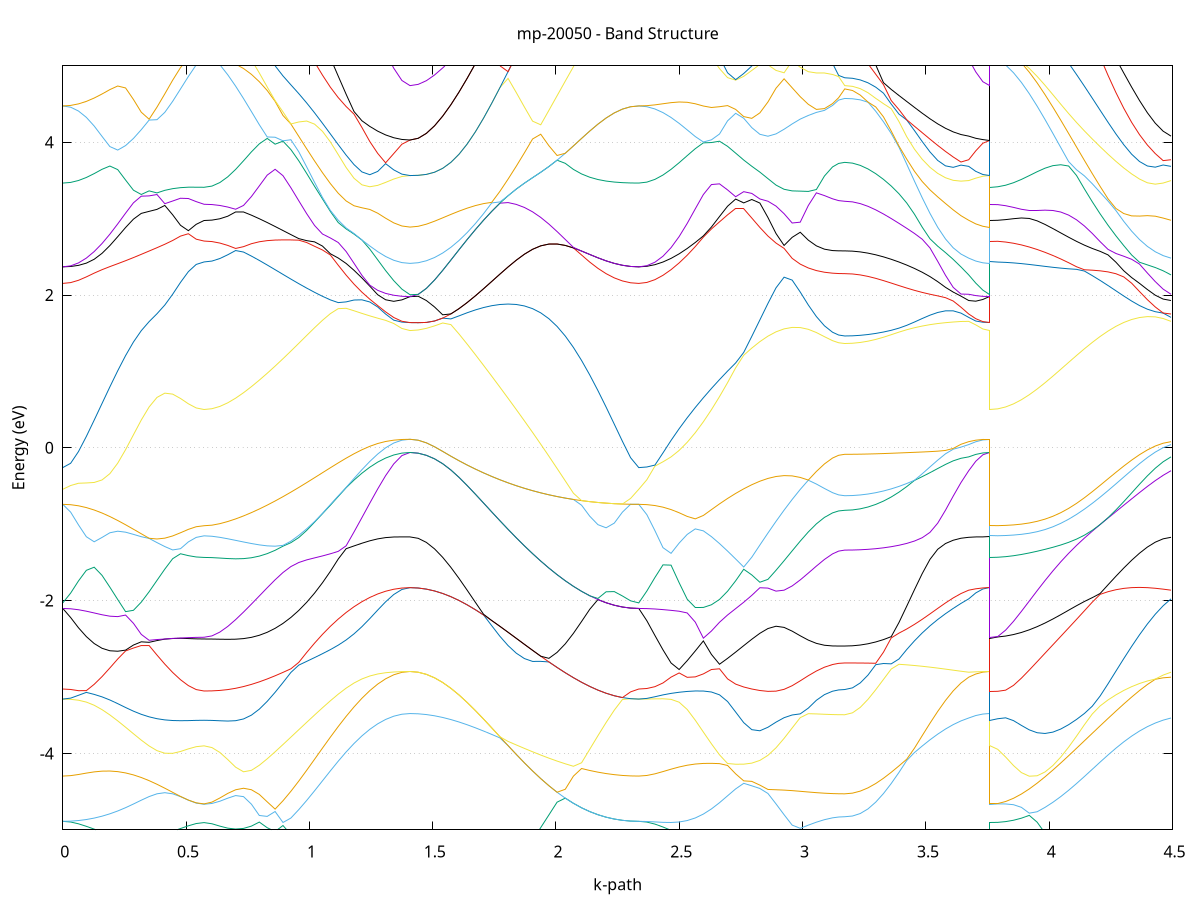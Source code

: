 set title 'mp-20050 - Band Structure'
set xlabel 'k-path'
set ylabel 'Energy (eV)'
set grid y
set yrange [-5:5]
set terminal png size 800,600
set output 'mp-20050_bands_gnuplot.png'
plot '-' using 1:2 with lines notitle, '-' using 1:2 with lines notitle, '-' using 1:2 with lines notitle, '-' using 1:2 with lines notitle, '-' using 1:2 with lines notitle, '-' using 1:2 with lines notitle, '-' using 1:2 with lines notitle, '-' using 1:2 with lines notitle, '-' using 1:2 with lines notitle, '-' using 1:2 with lines notitle, '-' using 1:2 with lines notitle, '-' using 1:2 with lines notitle, '-' using 1:2 with lines notitle, '-' using 1:2 with lines notitle, '-' using 1:2 with lines notitle, '-' using 1:2 with lines notitle, '-' using 1:2 with lines notitle, '-' using 1:2 with lines notitle, '-' using 1:2 with lines notitle, '-' using 1:2 with lines notitle, '-' using 1:2 with lines notitle, '-' using 1:2 with lines notitle, '-' using 1:2 with lines notitle, '-' using 1:2 with lines notitle, '-' using 1:2 with lines notitle, '-' using 1:2 with lines notitle, '-' using 1:2 with lines notitle, '-' using 1:2 with lines notitle, '-' using 1:2 with lines notitle, '-' using 1:2 with lines notitle, '-' using 1:2 with lines notitle, '-' using 1:2 with lines notitle, '-' using 1:2 with lines notitle, '-' using 1:2 with lines notitle, '-' using 1:2 with lines notitle, '-' using 1:2 with lines notitle, '-' using 1:2 with lines notitle, '-' using 1:2 with lines notitle, '-' using 1:2 with lines notitle, '-' using 1:2 with lines notitle, '-' using 1:2 with lines notitle, '-' using 1:2 with lines notitle, '-' using 1:2 with lines notitle, '-' using 1:2 with lines notitle, '-' using 1:2 with lines notitle, '-' using 1:2 with lines notitle, '-' using 1:2 with lines notitle, '-' using 1:2 with lines notitle, '-' using 1:2 with lines notitle, '-' using 1:2 with lines notitle, '-' using 1:2 with lines notitle, '-' using 1:2 with lines notitle, '-' using 1:2 with lines notitle, '-' using 1:2 with lines notitle
0.000000 -14.541294
0.031825 -14.541394
0.063649 -14.541594
0.095474 -14.541794
0.127299 -14.542094
0.159124 -14.542394
0.190948 -14.542494
0.222773 -14.542594
0.254598 -14.542594
0.286423 -14.542394
0.318247 -14.542094
0.350072 -14.541694
0.381897 -14.541194
0.413722 -14.540694
0.445546 -14.540294
0.477371 -14.539894
0.509196 -14.539494
0.541021 -14.539294
0.572845 -14.539294
0.572845 -14.539294
0.604853 -14.539894
0.636861 -14.541394
0.668869 -14.543394
0.700877 -14.545394
0.732885 -14.547194
0.764893 -14.548494
0.796901 -14.549294
0.828909 -14.549394
0.860917 -14.548794
0.892925 -14.547594
0.924933 -14.545694
0.956941 -14.543094
0.988949 -14.539794
1.020957 -14.535994
1.052965 -14.531594
1.084973 -14.526694
1.116981 -14.521394
1.148989 -14.515794
1.180997 -14.509994
1.213005 -14.504094
1.245013 -14.498194
1.277021 -14.492594
1.309029 -14.487394
1.309029 -14.487394
1.342061 -14.482994
1.375092 -14.479994
1.408123 -14.478894
1.408123 -14.478894
1.441249 -14.478694
1.474375 -14.478294
1.507501 -14.477694
1.540627 -14.476694
1.573752 -14.475394
1.606878 -14.473794
1.640004 -14.471694
1.673130 -14.469294
1.706256 -14.466494
1.739381 -14.465694
1.772507 -14.471294
1.805633 -14.477094
1.838759 -14.482894
1.871885 -14.488894
1.905011 -14.494794
1.938136 -14.500594
1.971262 -14.506194
2.004388 -14.511594
2.037514 -14.516794
2.070640 -14.521594
2.103766 -14.525994
2.136891 -14.529894
2.170017 -14.533294
2.203143 -14.536094
2.236269 -14.538394
2.269395 -14.539994
2.302520 -14.540994
2.335646 -14.541294
2.335646 -14.541294
2.368385 -14.541694
2.401124 -14.542694
2.433863 -14.544194
2.466601 -14.546094
2.499340 -14.548094
2.532079 -14.549994
2.564818 -14.551694
2.597557 -14.553094
2.630295 -14.553994
2.663034 -14.554494
2.695773 -14.554494
2.728512 -14.554094
2.761251 -14.553394
2.793989 -14.552494
2.826728 -14.551394
2.859467 -14.550294
2.892206 -14.549194
2.924945 -14.548294
2.957683 -14.547494
2.990422 -14.546894
3.023161 -14.546494
3.055900 -14.546194
3.088638 -14.545994
3.121377 -14.545894
3.121377 -14.545894
3.146151 -14.545794
3.170924 -14.545794
3.170924 -14.545794
3.202345 -14.545394
3.233766 -14.544194
3.265188 -14.542294
3.296609 -14.539594
3.328030 -14.536294
3.359451 -14.532494
3.390872 -14.528094
3.422293 -14.523394
3.453714 -14.518394
3.485136 -14.513294
3.516557 -14.508094
3.547978 -14.503094
3.579399 -14.498094
3.610820 -14.493494
3.642241 -14.489294
3.673662 -14.485494
3.673662 -14.485494
3.702268 -14.481994
3.730874 -14.479694
3.759480 -14.478894
3.759480 -14.539294
3.791416 -14.539094
3.823351 -14.538494
3.855286 -14.537494
3.887222 -14.536094
3.919157 -14.534394
3.951093 -14.532394
3.983028 -14.530194
4.014964 -14.527694
4.046899 -14.524994
4.078834 -14.522194
4.110770 -14.519194
4.142705 -14.516294
4.174641 -14.513194
4.206576 -14.510194
4.238512 -14.507194
4.270447 -14.504194
4.302382 -14.501294
4.334318 -14.498394
4.366253 -14.495694
4.398189 -14.492994
4.430124 -14.490394
4.462060 -14.487894
4.493995 -14.485494
e
0.000000 -14.541294
0.031825 -14.541094
0.063649 -14.540494
0.095474 -14.539494
0.127299 -14.538094
0.159124 -14.536294
0.190948 -14.534194
0.222773 -14.531794
0.254598 -14.529094
0.286423 -14.526294
0.318247 -14.523294
0.350072 -14.520194
0.381897 -14.517094
0.413722 -14.513994
0.445546 -14.511194
0.477371 -14.508794
0.509196 -14.506794
0.541021 -14.505494
0.572845 -14.505094
0.572845 -14.505094
0.604853 -14.504094
0.636861 -14.501394
0.668869 -14.497394
0.700877 -14.492694
0.732885 -14.487494
0.764893 -14.481994
0.796901 -14.476494
0.828909 -14.470994
0.860917 -14.465594
0.892925 -14.460494
0.924933 -14.455494
0.956941 -14.451294
0.988949 -14.448994
1.020957 -14.446594
1.052965 -14.444294
1.084973 -14.441994
1.116981 -14.439794
1.148989 -14.437894
1.180997 -14.436394
1.213005 -14.435194
1.245013 -14.434294
1.277021 -14.433694
1.309029 -14.433394
1.309029 -14.433394
1.342061 -14.433194
1.375092 -14.433094
1.408123 -14.433094
1.408123 -14.433094
1.441249 -14.433494
1.474375 -14.434694
1.507501 -14.436594
1.540627 -14.439294
1.573752 -14.442494
1.606878 -14.446294
1.640004 -14.450594
1.673130 -14.455294
1.706256 -14.460394
1.739381 -14.465694
1.772507 -14.471294
1.805633 -14.477094
1.838759 -14.482894
1.871885 -14.488894
1.905011 -14.494794
1.938136 -14.500594
1.971262 -14.506194
2.004388 -14.511594
2.037514 -14.516794
2.070640 -14.521594
2.103766 -14.525994
2.136891 -14.529894
2.170017 -14.533294
2.203143 -14.536094
2.236269 -14.538394
2.269395 -14.539994
2.302520 -14.540994
2.335646 -14.541294
2.335646 -14.541294
2.368385 -14.540994
2.401124 -14.540094
2.433863 -14.538594
2.466601 -14.536594
2.499340 -14.533994
2.532079 -14.530994
2.564818 -14.527494
2.597557 -14.523694
2.630295 -14.519494
2.663034 -14.515094
2.695773 -14.510494
2.728512 -14.505794
2.761251 -14.501094
2.793989 -14.496394
2.826728 -14.491694
2.859467 -14.487294
2.892206 -14.482994
2.924945 -14.478994
2.957683 -14.475294
2.990422 -14.471994
3.023161 -14.469194
3.055900 -14.466794
3.088638 -14.464894
3.121377 -14.463694
3.121377 -14.463694
3.146151 -14.463094
3.170924 -14.462994
3.170924 -14.462994
3.202345 -14.462694
3.233766 -14.461794
3.265188 -14.460394
3.296609 -14.458394
3.328030 -14.455994
3.359451 -14.453194
3.390872 -14.449994
3.422293 -14.446594
3.453714 -14.442994
3.485136 -14.439394
3.516557 -14.435894
3.547978 -14.432594
3.579399 -14.431694
3.610820 -14.432194
3.642241 -14.432794
3.673662 -14.433294
3.673662 -14.433294
3.702268 -14.433194
3.730874 -14.433094
3.759480 -14.433094
3.759480 -14.505094
3.791416 -14.504794
3.823351 -14.504094
3.855286 -14.502894
3.887222 -14.501194
3.919157 -14.499094
3.951093 -14.496594
3.983028 -14.493594
4.014964 -14.490294
4.046899 -14.486594
4.078834 -14.482594
4.110770 -14.478394
4.142705 -14.473894
4.174641 -14.469394
4.206576 -14.464694
4.238512 -14.459994
4.270447 -14.455394
4.302382 -14.450994
4.334318 -14.446794
4.366253 -14.442894
4.398189 -14.439594
4.430124 -14.436694
4.462060 -14.434594
4.493995 -14.433294
e
0.000000 -14.439894
0.031825 -14.439994
0.063649 -14.440394
0.095474 -14.440994
0.127299 -14.441894
0.159124 -14.442994
0.190948 -14.444294
0.222773 -14.445794
0.254598 -14.447494
0.286423 -14.449394
0.318247 -14.451494
0.350072 -14.453594
0.381897 -14.455894
0.413722 -14.458094
0.445546 -14.460194
0.477371 -14.462094
0.509196 -14.463694
0.541021 -14.464694
0.572845 -14.465094
0.572845 -14.465094
0.604853 -14.464994
0.636861 -14.464694
0.668869 -14.464294
0.700877 -14.463594
0.732885 -14.462794
0.764893 -14.461794
0.796901 -14.460494
0.828909 -14.459094
0.860917 -14.457394
0.892925 -14.455494
0.924933 -14.453494
0.956941 -14.450794
0.988949 -14.446394
1.020957 -14.442294
1.052965 -14.438594
1.084973 -14.435094
1.116981 -14.432094
1.148989 -14.429294
1.180997 -14.426994
1.213005 -14.425094
1.245013 -14.423994
1.277021 -14.424494
1.309029 -14.426994
1.309029 -14.426994
1.342061 -14.429994
1.375092 -14.432194
1.408123 -14.433094
1.408123 -14.433094
1.441249 -14.433494
1.474375 -14.434694
1.507501 -14.436594
1.540627 -14.439294
1.573752 -14.442494
1.606878 -14.446294
1.640004 -14.450594
1.673130 -14.455294
1.706256 -14.460394
1.739381 -14.463194
1.772507 -14.459494
1.805633 -14.455294
1.838759 -14.450594
1.871885 -14.445494
1.905011 -14.439894
1.938136 -14.433794
1.971262 -14.434594
2.004388 -14.435594
2.037514 -14.436394
2.070640 -14.437094
2.103766 -14.437794
2.136891 -14.438394
2.170017 -14.438894
2.203143 -14.439194
2.236269 -14.439494
2.269395 -14.439694
2.302520 -14.439894
2.335646 -14.439894
2.335646 -14.439894
2.368385 -14.439994
2.401124 -14.440194
2.433863 -14.440594
2.466601 -14.441094
2.499340 -14.441794
2.532079 -14.442494
2.564818 -14.443394
2.597557 -14.444394
2.630295 -14.445294
2.663034 -14.446194
2.695773 -14.446994
2.728512 -14.447594
2.761251 -14.447794
2.793989 -14.447694
2.826728 -14.447094
2.859467 -14.446094
2.892206 -14.444494
2.924945 -14.442394
2.957683 -14.439894
2.990422 -14.437194
3.023161 -14.434194
3.055900 -14.431394
3.088638 -14.428894
3.121377 -14.426994
3.121377 -14.426994
3.146151 -14.426094
3.170924 -14.425794
3.170924 -14.425794
3.202345 -14.425794
3.233766 -14.425994
3.265188 -14.426294
3.296609 -14.426694
3.328030 -14.427094
3.359451 -14.427594
3.390872 -14.428194
3.422293 -14.428694
3.453714 -14.429294
3.485136 -14.429894
3.516557 -14.430494
3.547978 -14.431094
3.579399 -14.429794
3.610820 -14.427794
3.642241 -14.427194
3.673662 -14.428194
3.673662 -14.428194
3.702268 -14.430694
3.730874 -14.432394
3.759480 -14.433094
3.759480 -14.465094
3.791416 -14.464894
3.823351 -14.464394
3.855286 -14.463494
3.887222 -14.462294
3.919157 -14.460694
3.951093 -14.458894
3.983028 -14.456794
4.014964 -14.454494
4.046899 -14.451894
4.078834 -14.449194
4.110770 -14.446294
4.142705 -14.443294
4.174641 -14.440294
4.206576 -14.437394
4.238512 -14.434394
4.270447 -14.431594
4.302382 -14.428894
4.334318 -14.426294
4.366253 -14.424094
4.398189 -14.422094
4.430124 -14.423194
4.462060 -14.425694
4.493995 -14.428194
e
0.000000 -14.439894
0.031825 -14.439794
0.063649 -14.439294
0.095474 -14.438694
0.127299 -14.437794
0.159124 -14.436794
0.190948 -14.435794
0.222773 -14.434794
0.254598 -14.433794
0.286423 -14.432994
0.318247 -14.432194
0.350072 -14.431694
0.381897 -14.431194
0.413722 -14.430894
0.445546 -14.430594
0.477371 -14.430494
0.509196 -14.430394
0.541021 -14.430294
0.572845 -14.430294
0.572845 -14.430294
0.604853 -14.430194
0.636861 -14.429994
0.668869 -14.429694
0.700877 -14.429294
0.732885 -14.428894
0.764893 -14.428394
0.796901 -14.427794
0.828909 -14.427294
0.860917 -14.426794
0.892925 -14.426394
0.924933 -14.425894
0.956941 -14.425594
0.988949 -14.425294
1.020957 -14.424994
1.052965 -14.424694
1.084973 -14.424394
1.116981 -14.423994
1.148989 -14.423394
1.180997 -14.422694
1.213005 -14.421794
1.245013 -14.420694
1.277021 -14.419594
1.309029 -14.418594
1.309029 -14.418594
1.342061 -14.417794
1.375092 -14.417294
1.408123 -14.417094
1.408123 -14.417094
1.441249 -14.417194
1.474375 -14.417594
1.507501 -14.418094
1.540627 -14.418794
1.573752 -14.419694
1.606878 -14.420794
1.640004 -14.421894
1.673130 -14.423194
1.706256 -14.424594
1.739381 -14.425894
1.772507 -14.427294
1.805633 -14.428694
1.838759 -14.429994
1.871885 -14.431294
1.905011 -14.432494
1.938136 -14.433594
1.971262 -14.434594
2.004388 -14.435594
2.037514 -14.436394
2.070640 -14.437094
2.103766 -14.437794
2.136891 -14.438394
2.170017 -14.438894
2.203143 -14.439194
2.236269 -14.439494
2.269395 -14.439694
2.302520 -14.439894
2.335646 -14.439894
2.335646 -14.439894
2.368385 -14.439794
2.401124 -14.439594
2.433863 -14.439194
2.466601 -14.438694
2.499340 -14.437994
2.532079 -14.437294
2.564818 -14.436394
2.597557 -14.435294
2.630295 -14.434194
2.663034 -14.433094
2.695773 -14.431794
2.728512 -14.430594
2.761251 -14.429294
2.793989 -14.428094
2.826728 -14.426894
2.859467 -14.425794
2.892206 -14.424794
2.924945 -14.423894
2.957683 -14.423194
2.990422 -14.422594
3.023161 -14.422094
3.055900 -14.421794
3.088638 -14.421594
3.121377 -14.421494
3.121377 -14.421494
3.146151 -14.421394
3.170924 -14.421394
3.170924 -14.421394
3.202345 -14.421394
3.233766 -14.421294
3.265188 -14.421094
3.296609 -14.420794
3.328030 -14.420594
3.359451 -14.420294
3.390872 -14.419994
3.422293 -14.419694
3.453714 -14.419494
3.485136 -14.419194
3.516557 -14.418994
3.547978 -14.418694
3.579399 -14.418494
3.610820 -14.418294
3.642241 -14.418394
3.673662 -14.418094
3.673662 -14.418094
3.702268 -14.417594
3.730874 -14.417294
3.759480 -14.417094
3.759480 -14.430294
3.791416 -14.430194
3.823351 -14.429994
3.855286 -14.429694
3.887222 -14.429294
3.919157 -14.428794
3.951093 -14.428194
3.983028 -14.427494
4.014964 -14.426694
4.046899 -14.425894
4.078834 -14.425094
4.110770 -14.424294
4.142705 -14.423394
4.174641 -14.422594
4.206576 -14.421794
4.238512 -14.421094
4.270447 -14.420394
4.302382 -14.419794
4.334318 -14.419294
4.366253 -14.418894
4.398189 -14.420694
4.430124 -14.420294
4.462060 -14.418994
4.493995 -14.418094
e
0.000000 -14.373694
0.031825 -14.373794
0.063649 -14.373894
0.095474 -14.374094
0.127299 -14.374394
0.159124 -14.374794
0.190948 -14.375294
0.222773 -14.375894
0.254598 -14.376694
0.286423 -14.377394
0.318247 -14.378094
0.350072 -14.378794
0.381897 -14.379394
0.413722 -14.379794
0.445546 -14.380094
0.477371 -14.380394
0.509196 -14.380494
0.541021 -14.380594
0.572845 -14.380694
0.572845 -14.380694
0.604853 -14.380594
0.636861 -14.380394
0.668869 -14.380094
0.700877 -14.379594
0.732885 -14.379094
0.764893 -14.378394
0.796901 -14.377694
0.828909 -14.376894
0.860917 -14.378294
0.892925 -14.380194
0.924933 -14.382294
0.956941 -14.384594
0.988949 -14.387294
1.020957 -14.390194
1.052965 -14.393294
1.084973 -14.396694
1.116981 -14.400294
1.148989 -14.404094
1.180997 -14.407994
1.213005 -14.411894
1.245013 -14.415394
1.277021 -14.417594
1.309029 -14.417894
1.309029 -14.417894
1.342061 -14.417594
1.375092 -14.417194
1.408123 -14.417094
1.408123 -14.417094
1.441249 -14.417194
1.474375 -14.417594
1.507501 -14.418094
1.540627 -14.418794
1.573752 -14.419694
1.606878 -14.420794
1.640004 -14.421894
1.673130 -14.423194
1.706256 -14.424494
1.739381 -14.425894
1.772507 -14.427294
1.805633 -14.428694
1.838759 -14.429994
1.871885 -14.431294
1.905011 -14.432494
1.938136 -14.433594
1.971262 -14.427294
2.004388 -14.420494
2.037514 -14.413394
2.070640 -14.406094
2.103766 -14.398694
2.136891 -14.391594
2.170017 -14.384994
2.203143 -14.379494
2.236269 -14.375894
2.269395 -14.374294
2.302520 -14.373794
2.335646 -14.373694
2.335646 -14.373694
2.368385 -14.373694
2.401124 -14.373794
2.433863 -14.373894
2.466601 -14.374094
2.499340 -14.374394
2.532079 -14.374794
2.564818 -14.375194
2.597557 -14.375794
2.630295 -14.376494
2.663034 -14.377194
2.695773 -14.377894
2.728512 -14.378794
2.761251 -14.379594
2.793989 -14.380494
2.826728 -14.381494
2.859467 -14.382494
2.892206 -14.383594
2.924945 -14.384794
2.957683 -14.386094
2.990422 -14.387394
3.023161 -14.388794
3.055900 -14.390194
3.088638 -14.391494
3.121377 -14.392494
3.121377 -14.392494
3.146151 -14.392994
3.170924 -14.393194
3.170924 -14.393194
3.202345 -14.393394
3.233766 -14.394094
3.265188 -14.395094
3.296609 -14.396494
3.328030 -14.398194
3.359451 -14.400194
3.390872 -14.402194
3.422293 -14.404494
3.453714 -14.406794
3.485136 -14.409194
3.516557 -14.411494
3.547978 -14.413894
3.579399 -14.415994
3.610820 -14.417694
3.642241 -14.418094
3.673662 -14.417994
3.673662 -14.417994
3.702268 -14.417494
3.730874 -14.417194
3.759480 -14.417094
3.759480 -14.380694
3.791416 -14.380994
3.823351 -14.381894
3.855286 -14.383194
3.887222 -14.384794
3.919157 -14.386594
3.951093 -14.388494
3.983028 -14.390494
4.014964 -14.392594
4.046899 -14.394794
4.078834 -14.396994
4.110770 -14.399194
4.142705 -14.401494
4.174641 -14.403794
4.206576 -14.406094
4.238512 -14.408494
4.270447 -14.410894
4.302382 -14.413294
4.334318 -14.415794
4.366253 -14.418194
4.398189 -14.418494
4.430124 -14.418294
4.462060 -14.418194
4.493995 -14.417994
e
0.000000 -14.359994
0.031825 -14.360194
0.063649 -14.360894
0.095474 -14.361894
0.127299 -14.363194
0.159124 -14.364594
0.190948 -14.365994
0.222773 -14.367294
0.254598 -14.368294
0.286423 -14.369194
0.318247 -14.369794
0.350072 -14.370294
0.381897 -14.370694
0.413722 -14.370994
0.445546 -14.371194
0.477371 -14.371394
0.509196 -14.371494
0.541021 -14.371494
0.572845 -14.371494
0.572845 -14.371494
0.604853 -14.371594
0.636861 -14.371794
0.668869 -14.372194
0.700877 -14.372694
0.732885 -14.373394
0.764893 -14.374294
0.796901 -14.375394
0.828909 -14.376794
0.860917 -14.376094
0.892925 -14.375194
0.924933 -14.374394
0.956941 -14.373494
0.988949 -14.372594
1.020957 -14.371794
1.052965 -14.370994
1.084973 -14.370194
1.116981 -14.369394
1.148989 -14.368694
1.180997 -14.368094
1.213005 -14.367494
1.245013 -14.366894
1.277021 -14.366494
1.309029 -14.366094
1.309029 -14.366094
1.342061 -14.365894
1.375092 -14.365694
1.408123 -14.365594
1.408123 -14.365594
1.441249 -14.365594
1.474375 -14.365394
1.507501 -14.365094
1.540627 -14.364694
1.573752 -14.364194
1.606878 -14.363694
1.640004 -14.363194
1.673130 -14.362694
1.706256 -14.362194
1.739381 -14.361894
1.772507 -14.361594
1.805633 -14.361494
1.838759 -14.361594
1.871885 -14.361694
1.905011 -14.362094
1.938136 -14.362494
1.971262 -14.363094
2.004388 -14.363794
2.037514 -14.364594
2.070640 -14.365394
2.103766 -14.366094
2.136891 -14.366694
2.170017 -14.366994
2.203143 -14.366694
2.236269 -14.365194
2.269395 -14.362794
2.302520 -14.360694
2.335646 -14.359994
2.335646 -14.359994
2.368385 -14.359994
2.401124 -14.360094
2.433863 -14.360294
2.466601 -14.360494
2.499340 -14.360794
2.532079 -14.361194
2.564818 -14.361594
2.597557 -14.362094
2.630295 -14.362694
2.663034 -14.363294
2.695773 -14.363994
2.728512 -14.364694
2.761251 -14.365494
2.793989 -14.366294
2.826728 -14.367094
2.859467 -14.367894
2.892206 -14.368694
2.924945 -14.369494
2.957683 -14.370194
2.990422 -14.370794
3.023161 -14.371294
3.055900 -14.371694
3.088638 -14.372094
3.121377 -14.372294
3.121377 -14.372294
3.146151 -14.372394
3.170924 -14.372394
3.170924 -14.372394
3.202345 -14.372294
3.233766 -14.372094
3.265188 -14.371594
3.296609 -14.371094
3.328030 -14.370594
3.359451 -14.369994
3.390872 -14.369394
3.422293 -14.368894
3.453714 -14.368394
3.485136 -14.367894
3.516557 -14.367494
3.547978 -14.367094
3.579399 -14.366794
3.610820 -14.366494
3.642241 -14.366194
3.673662 -14.365994
3.673662 -14.365994
3.702268 -14.365794
3.730874 -14.365694
3.759480 -14.365594
3.759480 -14.371494
3.791416 -14.371294
3.823351 -14.370894
3.855286 -14.370194
3.887222 -14.369594
3.919157 -14.368994
3.951093 -14.368494
3.983028 -14.368094
4.014964 -14.367794
4.046899 -14.367494
4.078834 -14.367394
4.110770 -14.367294
4.142705 -14.367194
4.174641 -14.367094
4.206576 -14.366994
4.238512 -14.366894
4.270447 -14.366694
4.302382 -14.366594
4.334318 -14.366494
4.366253 -14.366394
4.398189 -14.366294
4.430124 -14.366194
4.462060 -14.366094
4.493995 -14.365994
e
0.000000 -14.339394
0.031825 -14.339394
0.063649 -14.339294
0.095474 -14.339294
0.127299 -14.339194
0.159124 -14.339094
0.190948 -14.338894
0.222773 -14.338694
0.254598 -14.338494
0.286423 -14.338194
0.318247 -14.337894
0.350072 -14.337494
0.381897 -14.337094
0.413722 -14.336594
0.445546 -14.335994
0.477371 -14.335494
0.509196 -14.334894
0.541021 -14.334694
0.572845 -14.334594
0.572845 -14.334594
0.604853 -14.335894
0.636861 -14.337394
0.668869 -14.338994
0.700877 -14.340594
0.732885 -14.342094
0.764893 -14.343494
0.796901 -14.344894
0.828909 -14.346194
0.860917 -14.347294
0.892925 -14.348394
0.924933 -14.349294
0.956941 -14.350094
0.988949 -14.350794
1.020957 -14.351294
1.052965 -14.351794
1.084973 -14.352194
1.116981 -14.352494
1.148989 -14.352694
1.180997 -14.352894
1.213005 -14.352994
1.245013 -14.353094
1.277021 -14.353094
1.309029 -14.353194
1.309029 -14.353194
1.342061 -14.353194
1.375092 -14.353094
1.408123 -14.353094
1.408123 -14.353094
1.441249 -14.352994
1.474375 -14.352594
1.507501 -14.351994
1.540627 -14.351194
1.573752 -14.350294
1.606878 -14.349394
1.640004 -14.348394
1.673130 -14.347494
1.706256 -14.346594
1.739381 -14.345894
1.772507 -14.345094
1.805633 -14.344494
1.838759 -14.343894
1.871885 -14.343294
1.905011 -14.342794
1.938136 -14.342394
1.971262 -14.341894
2.004388 -14.341494
2.037514 -14.341194
2.070640 -14.340794
2.103766 -14.340494
2.136891 -14.340194
2.170017 -14.339994
2.203143 -14.339794
2.236269 -14.339594
2.269395 -14.339494
2.302520 -14.339394
2.335646 -14.339394
2.335646 -14.339394
2.368385 -14.339394
2.401124 -14.339494
2.433863 -14.339594
2.466601 -14.339694
2.499340 -14.339994
2.532079 -14.340294
2.564818 -14.340694
2.597557 -14.341194
2.630295 -14.341794
2.663034 -14.342494
2.695773 -14.343194
2.728512 -14.343994
2.761251 -14.344794
2.793989 -14.345594
2.826728 -14.346594
2.859467 -14.347494
2.892206 -14.348494
2.924945 -14.349494
2.957683 -14.350494
2.990422 -14.351494
3.023161 -14.352294
3.055900 -14.352994
3.088638 -14.353494
3.121377 -14.353894
3.121377 -14.353894
3.146151 -14.354094
3.170924 -14.354094
3.170924 -14.354094
3.202345 -14.354094
3.233766 -14.354094
3.265188 -14.354094
3.296609 -14.354094
3.328030 -14.354094
3.359451 -14.353994
3.390872 -14.353994
3.422293 -14.353894
3.453714 -14.353794
3.485136 -14.353694
3.516557 -14.353494
3.547978 -14.353394
3.579399 -14.353194
3.610820 -14.353094
3.642241 -14.352894
3.673662 -14.353094
3.673662 -14.353094
3.702268 -14.353194
3.730874 -14.353094
3.759480 -14.353094
3.759480 -14.334594
3.791416 -14.334894
3.823351 -14.335594
3.855286 -14.336694
3.887222 -14.337794
3.919157 -14.338994
3.951093 -14.340294
3.983028 -14.341594
4.014964 -14.342794
4.046899 -14.344094
4.078834 -14.345294
4.110770 -14.346594
4.142705 -14.347794
4.174641 -14.348994
4.206576 -14.350094
4.238512 -14.351094
4.270447 -14.351994
4.302382 -14.352794
4.334318 -14.353294
4.366253 -14.353694
4.398189 -14.353794
4.430124 -14.353694
4.462060 -14.353494
4.493995 -14.353094
e
0.000000 -14.339394
0.031825 -14.339394
0.063649 -14.339294
0.095474 -14.339194
0.127299 -14.338994
0.159124 -14.338794
0.190948 -14.338594
0.222773 -14.338194
0.254598 -14.337894
0.286423 -14.337494
0.318247 -14.337094
0.350072 -14.336694
0.381897 -14.336294
0.413722 -14.335894
0.445546 -14.335494
0.477371 -14.335094
0.509196 -14.334794
0.541021 -14.334294
0.572845 -14.334094
0.572845 -14.334094
0.604853 -14.332794
0.636861 -14.333494
0.668869 -14.334694
0.700877 -14.335994
0.732885 -14.337294
0.764893 -14.338594
0.796901 -14.339894
0.828909 -14.341194
0.860917 -14.342394
0.892925 -14.343494
0.924933 -14.344594
0.956941 -14.345594
0.988949 -14.346594
1.020957 -14.347394
1.052965 -14.348294
1.084973 -14.348994
1.116981 -14.349694
1.148989 -14.350294
1.180997 -14.350894
1.213005 -14.351494
1.245013 -14.351894
1.277021 -14.352294
1.309029 -14.352694
1.309029 -14.352694
1.342061 -14.352894
1.375092 -14.353094
1.408123 -14.353094
1.408123 -14.353094
1.441249 -14.352994
1.474375 -14.352594
1.507501 -14.351994
1.540627 -14.351194
1.573752 -14.350294
1.606878 -14.349394
1.640004 -14.348394
1.673130 -14.347494
1.706256 -14.346594
1.739381 -14.345894
1.772507 -14.345094
1.805633 -14.344494
1.838759 -14.343894
1.871885 -14.343294
1.905011 -14.342794
1.938136 -14.342394
1.971262 -14.341894
2.004388 -14.341494
2.037514 -14.341194
2.070640 -14.340794
2.103766 -14.340494
2.136891 -14.340194
2.170017 -14.339994
2.203143 -14.339794
2.236269 -14.339594
2.269395 -14.339494
2.302520 -14.339394
2.335646 -14.339394
2.335646 -14.339394
2.368385 -14.339294
2.401124 -14.338994
2.433863 -14.338594
2.466601 -14.337994
2.499340 -14.337294
2.532079 -14.336394
2.564818 -14.335494
2.597557 -14.334394
2.630295 -14.333294
2.663034 -14.333094
2.695773 -14.334394
2.728512 -14.335694
2.761251 -14.336994
2.793989 -14.338094
2.826728 -14.339194
2.859467 -14.340194
2.892206 -14.341094
2.924945 -14.341894
2.957683 -14.342594
2.990422 -14.343194
3.023161 -14.343694
3.055900 -14.344094
3.088638 -14.344394
3.121377 -14.344594
3.121377 -14.344594
3.146151 -14.344694
3.170924 -14.344794
3.170924 -14.344794
3.202345 -14.344794
3.233766 -14.344894
3.265188 -14.345094
3.296609 -14.345394
3.328030 -14.345794
3.359451 -14.346294
3.390872 -14.346794
3.422293 -14.347494
3.453714 -14.348194
3.485136 -14.348994
3.516557 -14.349794
3.547978 -14.350594
3.579399 -14.351394
3.610820 -14.352094
3.642241 -14.352694
3.673662 -14.352794
3.673662 -14.352794
3.702268 -14.352994
3.730874 -14.353094
3.759480 -14.353094
3.759480 -14.334094
3.791416 -14.334094
3.823351 -14.334094
3.855286 -14.334294
3.887222 -14.334394
3.919157 -14.334694
3.951093 -14.334994
3.983028 -14.335494
4.014964 -14.335994
4.046899 -14.336594
4.078834 -14.337394
4.110770 -14.338194
4.142705 -14.339194
4.174641 -14.340294
4.206576 -14.341494
4.238512 -14.342794
4.270447 -14.344094
4.302382 -14.345594
4.334318 -14.346994
4.366253 -14.348494
4.398189 -14.349794
4.430124 -14.351094
4.462060 -14.352094
4.493995 -14.352794
e
0.000000 -14.320394
0.031825 -14.320594
0.063649 -14.320994
0.095474 -14.321594
0.127299 -14.322294
0.159124 -14.322994
0.190948 -14.323694
0.222773 -14.324394
0.254598 -14.325094
0.286423 -14.325694
0.318247 -14.326194
0.350072 -14.326694
0.381897 -14.327394
0.413722 -14.328294
0.445546 -14.329294
0.477371 -14.330194
0.509196 -14.330994
0.541021 -14.331694
0.572845 -14.331994
0.572845 -14.331994
0.604853 -14.332494
0.636861 -14.331494
0.668869 -14.330194
0.700877 -14.329094
0.732885 -14.328094
0.764893 -14.327294
0.796901 -14.326594
0.828909 -14.326094
0.860917 -14.325794
0.892925 -14.325694
0.924933 -14.325694
0.956941 -14.325894
0.988949 -14.326294
1.020957 -14.326694
1.052965 -14.327294
1.084973 -14.327894
1.116981 -14.328594
1.148989 -14.329294
1.180997 -14.330094
1.213005 -14.330794
1.245013 -14.331494
1.277021 -14.332094
1.309029 -14.332594
1.309029 -14.332594
1.342061 -14.333094
1.375092 -14.333294
1.408123 -14.333394
1.408123 -14.333394
1.441249 -14.333394
1.474375 -14.333194
1.507501 -14.332994
1.540627 -14.332594
1.573752 -14.332194
1.606878 -14.331694
1.640004 -14.331094
1.673130 -14.330394
1.706256 -14.329594
1.739381 -14.328794
1.772507 -14.327994
1.805633 -14.327194
1.838759 -14.326394
1.871885 -14.325694
1.905011 -14.324894
1.938136 -14.324294
1.971262 -14.323594
2.004388 -14.323094
2.037514 -14.322494
2.070640 -14.322094
2.103766 -14.321694
2.136891 -14.321394
2.170017 -14.321094
2.203143 -14.320794
2.236269 -14.320694
2.269395 -14.320494
2.302520 -14.320494
2.335646 -14.320394
2.335646 -14.320394
2.368385 -14.320694
2.401124 -14.321394
2.433863 -14.322594
2.466601 -14.323894
2.499340 -14.325494
2.532079 -14.327094
2.564818 -14.328594
2.597557 -14.330194
2.630295 -14.331594
2.663034 -14.332094
2.695773 -14.330894
2.728512 -14.329694
2.761251 -14.328494
2.793989 -14.327494
2.826728 -14.326594
2.859467 -14.326094
2.892206 -14.325794
2.924945 -14.325794
2.957683 -14.325794
2.990422 -14.325894
3.023161 -14.325894
3.055900 -14.325994
3.088638 -14.325994
3.121377 -14.326094
3.121377 -14.326094
3.146151 -14.326094
3.170924 -14.326094
3.170924 -14.326094
3.202345 -14.326094
3.233766 -14.326294
3.265188 -14.326594
3.296609 -14.326994
3.328030 -14.327494
3.359451 -14.327994
3.390872 -14.328594
3.422293 -14.329194
3.453714 -14.329694
3.485136 -14.330294
3.516557 -14.330794
3.547978 -14.331294
3.579399 -14.331694
3.610820 -14.332094
3.642241 -14.332394
3.673662 -14.332794
3.673662 -14.332794
3.702268 -14.333094
3.730874 -14.333294
3.759480 -14.333394
3.759480 -14.331994
3.791416 -14.331994
3.823351 -14.331994
3.855286 -14.332094
3.887222 -14.332194
3.919157 -14.332194
3.951093 -14.332294
3.983028 -14.332294
4.014964 -14.332394
4.046899 -14.332394
4.078834 -14.332494
4.110770 -14.332494
4.142705 -14.332494
4.174641 -14.332594
4.206576 -14.332594
4.238512 -14.332594
4.270447 -14.332694
4.302382 -14.332694
4.334318 -14.332694
4.366253 -14.332794
4.398189 -14.332794
4.430124 -14.332794
4.462060 -14.332794
4.493995 -14.332794
e
0.000000 -14.320394
0.031825 -14.320494
0.063649 -14.320694
0.095474 -14.320994
0.127299 -14.321394
0.159124 -14.321894
0.190948 -14.322494
0.222773 -14.323094
0.254598 -14.323894
0.286423 -14.324694
0.318247 -14.325594
0.350072 -14.326494
0.381897 -14.327194
0.413722 -14.327594
0.445546 -14.327994
0.477371 -14.328394
0.509196 -14.328694
0.541021 -14.328894
0.572845 -14.328894
0.572845 -14.328894
0.604853 -14.328494
0.636861 -14.327594
0.668869 -14.326694
0.700877 -14.325794
0.732885 -14.324994
0.764893 -14.324294
0.796901 -14.323794
0.828909 -14.323394
0.860917 -14.323094
0.892925 -14.323094
0.924933 -14.323194
0.956941 -14.323494
0.988949 -14.323894
1.020957 -14.324494
1.052965 -14.325294
1.084973 -14.326094
1.116981 -14.326994
1.148989 -14.327994
1.180997 -14.328994
1.213005 -14.329994
1.245013 -14.330894
1.277021 -14.331694
1.309029 -14.332394
1.309029 -14.332394
1.342061 -14.332994
1.375092 -14.333294
1.408123 -14.333394
1.408123 -14.333394
1.441249 -14.333394
1.474375 -14.333194
1.507501 -14.332994
1.540627 -14.332594
1.573752 -14.332194
1.606878 -14.331694
1.640004 -14.331094
1.673130 -14.330394
1.706256 -14.329594
1.739381 -14.328794
1.772507 -14.327994
1.805633 -14.327194
1.838759 -14.326394
1.871885 -14.325694
1.905011 -14.324894
1.938136 -14.324294
1.971262 -14.323594
2.004388 -14.323094
2.037514 -14.322494
2.070640 -14.322094
2.103766 -14.321694
2.136891 -14.321394
2.170017 -14.321094
2.203143 -14.320794
2.236269 -14.320694
2.269395 -14.320494
2.302520 -14.320494
2.335646 -14.320394
2.335646 -14.320394
2.368385 -14.320494
2.401124 -14.320494
2.433863 -14.320694
2.466601 -14.320794
2.499340 -14.320994
2.532079 -14.321294
2.564818 -14.321594
2.597557 -14.321894
2.630295 -14.322194
2.663034 -14.322494
2.695773 -14.322794
2.728512 -14.323094
2.761251 -14.323294
2.793989 -14.323394
2.826728 -14.323394
2.859467 -14.322994
2.892206 -14.322394
2.924945 -14.321594
2.957683 -14.320894
2.990422 -14.320094
3.023161 -14.319494
3.055900 -14.318994
3.088638 -14.318594
3.121377 -14.318294
3.121377 -14.318294
3.146151 -14.318194
3.170924 -14.318194
3.170924 -14.318194
3.202345 -14.318294
3.233766 -14.318594
3.265188 -14.319094
3.296609 -14.319894
3.328030 -14.320794
3.359451 -14.321794
3.390872 -14.322994
3.422293 -14.324294
3.453714 -14.325494
3.485136 -14.326794
3.516557 -14.328094
3.547978 -14.329294
3.579399 -14.330394
3.610820 -14.331394
3.642241 -14.332194
3.673662 -14.332694
3.673662 -14.332694
3.702268 -14.333094
3.730874 -14.333294
3.759480 -14.333394
3.759480 -14.328894
3.791416 -14.328694
3.823351 -14.328094
3.855286 -14.327394
3.887222 -14.326694
3.919157 -14.326094
3.951093 -14.325494
3.983028 -14.325094
4.014964 -14.324894
4.046899 -14.324694
4.078834 -14.324694
4.110770 -14.324894
4.142705 -14.325194
4.174641 -14.325594
4.206576 -14.326094
4.238512 -14.326694
4.270447 -14.327494
4.302382 -14.328194
4.334318 -14.328994
4.366253 -14.329794
4.398189 -14.330694
4.430124 -14.331394
4.462060 -14.332094
4.493995 -14.332694
e
0.000000 -14.023494
0.031825 -14.020394
0.063649 -14.011294
0.095474 -13.996494
0.127299 -13.976094
0.159124 -13.950694
0.190948 -13.920694
0.222773 -13.886594
0.254598 -13.848894
0.286423 -13.808294
0.318247 -13.765594
0.350072 -13.721694
0.381897 -13.677694
0.413722 -13.635094
0.445546 -13.595694
0.477371 -13.561494
0.509196 -13.534794
0.541021 -13.517694
0.572845 -13.511794
0.572845 -13.511794
0.604853 -13.509894
0.636861 -13.504294
0.668869 -13.494894
0.700877 -13.481994
0.732885 -13.465694
0.764893 -13.446094
0.796901 -13.423594
0.828909 -13.398594
0.860917 -13.371394
0.892925 -13.342494
0.924933 -13.312694
0.956941 -13.282394
0.988949 -13.252594
1.020957 -13.223794
1.052965 -13.196994
1.084973 -13.172594
1.116981 -13.151194
1.148989 -13.133194
1.180997 -13.118594
1.213005 -13.107294
1.245013 -13.098894
1.277021 -13.092994
1.309029 -13.089094
1.309029 -13.089094
1.342061 -13.086594
1.375092 -13.085294
1.408123 -13.084894
1.408123 -13.084894
1.441249 -13.088294
1.474375 -13.098694
1.507501 -13.115694
1.540627 -13.138894
1.573752 -13.167894
1.606878 -13.202194
1.640004 -13.240994
1.673130 -13.283594
1.706256 -13.329394
1.739381 -13.377594
1.772507 -13.427494
1.805633 -13.478394
1.838759 -13.529594
1.871885 -13.580694
1.905011 -13.630994
1.938136 -13.679994
1.971262 -13.727294
2.004388 -13.772494
2.037514 -13.814994
2.070640 -13.854694
2.103766 -13.891194
2.136891 -13.923994
2.170017 -13.952894
2.203143 -13.977394
2.236269 -13.997094
2.269395 -14.011594
2.302520 -14.020494
2.335646 -14.023494
2.335646 -14.023494
2.368385 -14.020094
2.401124 -14.010094
2.433863 -13.993794
2.466601 -13.971494
2.499340 -13.943594
2.532079 -13.910594
2.564818 -13.873094
2.597557 -13.831594
2.630295 -13.786594
2.663034 -13.738794
2.695773 -13.688894
2.728512 -13.637494
2.761251 -13.585594
2.793989 -13.534094
2.826728 -13.484094
2.859467 -13.436694
2.892206 -13.392894
2.924945 -13.353594
2.957683 -13.319594
2.990422 -13.291294
3.023161 -13.268694
3.055900 -13.251594
3.088638 -13.239294
3.121377 -13.231594
3.121377 -13.231594
3.146151 -13.228394
3.170924 -13.227294
3.170924 -13.227294
3.202345 -13.226194
3.233766 -13.222894
3.265188 -13.217594
3.296609 -13.210294
3.328030 -13.201194
3.359451 -13.190594
3.390872 -13.178794
3.422293 -13.166194
3.453714 -13.153094
3.485136 -13.139994
3.516557 -13.127294
3.547978 -13.115594
3.579399 -13.105394
3.610820 -13.097194
3.642241 -13.091194
3.673662 -13.087894
3.673662 -13.087894
3.702268 -13.086094
3.730874 -13.085194
3.759480 -13.084894
3.759480 -13.511794
3.791416 -13.510194
3.823351 -13.505494
3.855286 -13.497694
3.887222 -13.486894
3.919157 -13.473094
3.951093 -13.456594
3.983028 -13.437394
4.014964 -13.415894
4.046899 -13.392294
4.078834 -13.366794
4.110770 -13.339894
4.142705 -13.311894
4.174641 -13.283394
4.206576 -13.254794
4.238512 -13.226594
4.270447 -13.199394
4.302382 -13.173994
4.334318 -13.150694
4.366253 -13.130394
4.398189 -13.113394
4.430124 -13.100394
4.462060 -13.091794
4.493995 -13.087894
e
0.000000 -11.459794
0.031825 -11.465094
0.063649 -11.481094
0.095474 -11.507294
0.127299 -11.543194
0.159124 -11.587894
0.190948 -11.640594
0.222773 -11.700094
0.254598 -11.764794
0.286423 -11.833394
0.318247 -11.904194
0.350072 -11.975294
0.381897 -12.044594
0.413722 -12.110094
0.445546 -12.169194
0.477371 -12.219294
0.509196 -12.257594
0.541021 -12.281894
0.572845 -12.290194
0.572845 -12.290194
0.604853 -12.288394
0.636861 -12.283194
0.668869 -12.274594
0.700877 -12.262594
0.732885 -12.247494
0.764893 -12.229294
0.796901 -12.208294
0.828909 -12.184794
0.860917 -12.158994
0.892925 -12.131394
0.924933 -12.102394
0.956941 -12.072394
0.988949 -12.041994
1.020957 -12.011594
1.052965 -11.981794
1.084973 -11.953194
1.116981 -11.926194
1.148989 -11.901294
1.180997 -11.878794
1.213005 -11.858994
1.245013 -11.842094
1.277021 -11.830994
1.309029 -11.820394
1.309029 -11.820394
1.342061 -11.811194
1.375092 -11.805094
1.408123 -11.802894
1.408123 -11.802894
1.441249 -11.802194
1.474375 -11.800194
1.507501 -11.796894
1.540627 -11.792094
1.573752 -11.785894
1.606878 -11.778294
1.640004 -11.769094
1.673130 -11.758394
1.706256 -11.746194
1.739381 -11.732394
1.772507 -11.717294
1.805633 -11.700794
1.838759 -11.683094
1.871885 -11.664394
1.905011 -11.644794
1.938136 -11.624694
1.971262 -11.604394
2.004388 -11.584094
2.037514 -11.564194
2.070640 -11.544994
2.103766 -11.526994
2.136891 -11.510494
2.170017 -11.495794
2.203143 -11.483194
2.236269 -11.473194
2.269395 -11.465794
2.302520 -11.461294
2.335646 -11.459794
2.335646 -11.459794
2.368385 -11.464594
2.401124 -11.478894
2.433863 -11.502194
2.466601 -11.533394
2.499340 -11.571694
2.532079 -11.615494
2.564818 -11.663594
2.597557 -11.714694
2.630295 -11.767194
2.663034 -11.819894
2.695773 -11.871394
2.728512 -11.920594
2.761251 -11.966294
2.793989 -12.007294
2.826728 -12.042694
2.859467 -12.071694
2.892206 -12.093594
2.924945 -12.108094
2.957683 -12.115694
2.990422 -12.116894
3.023161 -12.113294
3.055900 -12.106694
3.088638 -12.099094
3.121377 -12.092694
3.121377 -12.092694
3.146151 -12.089594
3.170924 -12.088494
3.170924 -12.088494
3.202345 -12.086694
3.233766 -12.081394
3.265188 -12.072694
3.296609 -12.060694
3.328030 -12.045594
3.359451 -12.027794
3.390872 -12.007594
3.422293 -11.985394
3.453714 -11.961794
3.485136 -11.937294
3.516557 -11.912594
3.547978 -11.888394
3.579399 -11.865594
3.610820 -11.844994
3.642241 -11.827294
3.673662 -11.816794
3.673662 -11.816794
3.702268 -11.809294
3.730874 -11.804494
3.759480 -11.802894
3.759480 -12.290194
3.791416 -12.288594
3.823351 -12.284094
3.855286 -12.276494
3.887222 -12.266094
3.919157 -12.252794
3.951093 -12.236694
3.983028 -12.218094
4.014964 -12.197194
4.046899 -12.174094
4.078834 -12.149094
4.110770 -12.122394
4.142705 -12.094494
4.174641 -12.065694
4.206576 -12.036294
4.238512 -12.006694
4.270447 -11.977494
4.302382 -11.948994
4.334318 -11.921594
4.366253 -11.895894
4.398189 -11.872094
4.430124 -11.850794
4.462060 -11.832294
4.493995 -11.816794
e
0.000000 -11.459794
0.031825 -11.458994
0.063649 -11.456494
0.095474 -11.452594
0.127299 -11.447094
0.159124 -11.440294
0.190948 -11.432394
0.222773 -11.423494
0.254598 -11.413794
0.286423 -11.403694
0.318247 -11.393394
0.350072 -11.383194
0.381897 -11.373494
0.413722 -11.364594
0.445546 -11.356694
0.477371 -11.350294
0.509196 -11.345494
0.541021 -11.342594
0.572845 -11.341594
0.572845 -11.341594
0.604853 -11.345994
0.636861 -11.359094
0.668869 -11.380194
0.700877 -11.408394
0.732885 -11.442694
0.764893 -11.481694
0.796901 -11.523994
0.828909 -11.568294
0.860917 -11.613094
0.892925 -11.657194
0.924933 -11.699194
0.956941 -11.737994
0.988949 -11.772494
1.020957 -11.801894
1.052965 -11.825394
1.084973 -11.842494
1.116981 -11.853194
1.148989 -11.857594
1.180997 -11.856294
1.213005 -11.850594
1.245013 -11.841594
1.277021 -11.828194
1.309029 -11.817294
1.309029 -11.817294
1.342061 -11.809294
1.375092 -11.804494
1.408123 -11.802894
1.408123 -11.802894
1.441249 -11.802194
1.474375 -11.800194
1.507501 -11.796894
1.540627 -11.792094
1.573752 -11.785894
1.606878 -11.778294
1.640004 -11.769094
1.673130 -11.758394
1.706256 -11.746094
1.739381 -11.732394
1.772507 -11.717294
1.805633 -11.700794
1.838759 -11.683094
1.871885 -11.664394
1.905011 -11.644794
1.938136 -11.624694
1.971262 -11.604394
2.004388 -11.584094
2.037514 -11.564194
2.070640 -11.544994
2.103766 -11.526994
2.136891 -11.510494
2.170017 -11.495794
2.203143 -11.483194
2.236269 -11.473194
2.269395 -11.465794
2.302520 -11.461294
2.335646 -11.459794
2.335646 -11.459794
2.368385 -11.460494
2.401124 -11.462694
2.433863 -11.466294
2.466601 -11.471594
2.499340 -11.478394
2.532079 -11.486994
2.564818 -11.497294
2.597557 -11.509294
2.630295 -11.523094
2.663034 -11.538394
2.695773 -11.555194
2.728512 -11.573194
2.761251 -11.592194
2.793989 -11.611594
2.826728 -11.631294
2.859467 -11.650694
2.892206 -11.669594
2.924945 -11.687394
2.957683 -11.703794
2.990422 -11.718594
3.023161 -11.731294
3.055900 -11.741794
3.088638 -11.749894
3.121377 -11.755294
3.121377 -11.755294
3.146151 -11.757694
3.170924 -11.758494
3.170924 -11.758494
3.202345 -11.758894
3.233766 -11.760294
3.265188 -11.762594
3.296609 -11.765694
3.328030 -11.769694
3.359451 -11.774394
3.390872 -11.779694
3.422293 -11.785494
3.453714 -11.791594
3.485136 -11.797694
3.516557 -11.803494
3.547978 -11.808694
3.579399 -11.812994
3.610820 -11.815994
3.642241 -11.817294
3.673662 -11.813294
3.673662 -11.813294
3.702268 -11.807594
3.730874 -11.804094
3.759480 -11.802894
3.759480 -11.341594
3.791416 -11.343794
3.823351 -11.350394
3.855286 -11.361194
3.887222 -11.375994
3.919157 -11.394494
3.951093 -11.416094
3.983028 -11.440594
4.014964 -11.467394
4.046899 -11.495894
4.078834 -11.525694
4.110770 -11.556094
4.142705 -11.586794
4.174641 -11.617094
4.206576 -11.646594
4.238512 -11.674794
4.270447 -11.701394
4.302382 -11.725894
4.334318 -11.747994
4.366253 -11.767394
4.398189 -11.783794
4.430124 -11.796994
4.462060 -11.806894
4.493995 -11.813294
e
0.000000 -8.316194
0.031825 -8.326594
0.063649 -8.354994
0.095474 -8.395294
0.127299 -8.441094
0.159124 -8.487894
0.190948 -8.532594
0.222773 -8.573394
0.254598 -8.609394
0.286423 -8.640094
0.318247 -8.665694
0.350072 -8.686294
0.381897 -8.702494
0.413722 -8.714894
0.445546 -8.723894
0.477371 -8.730294
0.509196 -8.734494
0.541021 -8.736794
0.572845 -8.737594
0.572845 -8.737594
0.604853 -8.736694
0.636861 -8.734594
0.668869 -8.763594
0.700877 -8.819594
0.732885 -8.883594
0.764893 -8.952294
0.796901 -9.022694
0.828909 -9.092494
0.860917 -9.159894
0.892925 -9.223394
0.924933 -9.281794
0.956941 -9.334094
0.988949 -9.379394
1.020957 -9.417294
1.052965 -9.447394
1.084973 -9.469294
1.116981 -9.483294
1.148989 -9.489694
1.180997 -9.489094
1.213005 -9.482594
1.245013 -9.471694
1.277021 -9.458194
1.309029 -9.444194
1.309029 -9.444194
1.342061 -9.431494
1.375092 -9.422794
1.408123 -9.419794
1.408123 -9.419794
1.441249 -9.416294
1.474375 -9.405794
1.507501 -9.388494
1.540627 -9.364594
1.573752 -9.334394
1.606878 -9.298294
1.640004 -9.256594
1.673130 -9.209994
1.706256 -9.158994
1.739381 -9.104194
1.772507 -9.046294
1.805633 -8.985994
1.838759 -8.924094
1.871885 -8.861494
1.905011 -8.798894
1.938136 -8.737194
1.971262 -8.677194
2.004388 -8.619694
2.037514 -8.565594
2.070640 -8.515594
2.103766 -8.470294
2.136891 -8.430194
2.170017 -8.395794
2.203143 -8.367294
2.236269 -8.344994
2.269395 -8.328994
2.302520 -8.319394
2.335646 -8.316194
2.335646 -8.316194
2.368385 -8.332494
2.401124 -8.375494
2.433863 -8.434094
2.466601 -8.498794
2.499340 -8.563694
2.532079 -8.624894
2.564818 -8.680194
2.597557 -8.727994
2.630295 -8.767394
2.663034 -8.797794
2.695773 -8.818894
2.728512 -8.830994
2.761251 -8.834194
2.793989 -8.850494
2.826728 -8.947094
2.859467 -9.046794
2.892206 -9.147194
2.924945 -9.246094
2.957683 -9.341094
2.990422 -9.429494
3.023161 -9.508694
3.055900 -9.576094
3.088638 -9.629394
3.121377 -9.666294
3.121377 -9.666294
3.146151 -9.682394
3.170924 -9.687794
3.170924 -9.687794
3.202345 -9.686394
3.233766 -9.682094
3.265188 -9.674994
3.296609 -9.665194
3.328030 -9.652894
3.359451 -9.638194
3.390872 -9.621394
3.422293 -9.602694
3.453714 -9.582594
3.485136 -9.561294
3.516557 -9.539394
3.547978 -9.517394
3.579399 -9.495794
3.610820 -9.475194
3.642241 -9.456094
3.673662 -9.439294
3.673662 -9.439294
3.702268 -9.428794
3.730874 -9.422094
3.759480 -9.419794
3.759480 -8.737594
3.791416 -8.741294
3.823351 -8.752394
3.855286 -8.770494
3.887222 -8.795094
3.919157 -8.825394
3.951093 -8.860694
3.983028 -8.900094
4.014964 -8.942694
4.046899 -8.987494
4.078834 -9.033794
4.110770 -9.080594
4.142705 -9.127294
4.174641 -9.173094
4.206576 -9.217194
4.238512 -9.258994
4.270447 -9.297794
4.302382 -9.333094
4.334318 -9.364094
4.366253 -9.390494
4.398189 -9.411494
4.430124 -9.426894
4.462060 -9.436194
4.493995 -9.439294
e
0.000000 -8.316194
0.031825 -8.318894
0.063649 -8.326694
0.095474 -8.339494
0.127299 -8.356994
0.159124 -8.378794
0.190948 -8.404194
0.222773 -8.432494
0.254598 -8.462894
0.286423 -8.494494
0.318247 -8.526394
0.350072 -8.557494
0.381897 -8.586894
0.413722 -8.613594
0.445546 -8.636794
0.477371 -8.655694
0.509196 -8.669594
0.541021 -8.678194
0.572845 -8.681094
0.572845 -8.681094
0.604853 -8.690894
0.636861 -8.719394
0.668869 -8.731694
0.700877 -8.729294
0.732885 -8.728594
0.764893 -8.730794
0.796901 -8.737294
0.828909 -8.748894
0.860917 -8.766294
0.892925 -8.789694
0.924933 -8.819194
0.956941 -8.854294
0.988949 -8.894594
1.020957 -8.939394
1.052965 -8.987894
1.084973 -9.039094
1.116981 -9.091994
1.148989 -9.145394
1.180997 -9.197994
1.213005 -9.248394
1.245013 -9.295094
1.277021 -9.336394
1.309029 -9.370794
1.309029 -9.370794
1.342061 -9.397494
1.375092 -9.414094
1.408123 -9.419794
1.408123 -9.419794
1.441249 -9.416294
1.474375 -9.405794
1.507501 -9.388494
1.540627 -9.364594
1.573752 -9.334394
1.606878 -9.298294
1.640004 -9.256594
1.673130 -9.209994
1.706256 -9.158994
1.739381 -9.104194
1.772507 -9.046294
1.805633 -8.985994
1.838759 -8.924094
1.871885 -8.861494
1.905011 -8.798894
1.938136 -8.737194
1.971262 -8.677194
2.004388 -8.619694
2.037514 -8.565594
2.070640 -8.515594
2.103766 -8.470294
2.136891 -8.430194
2.170017 -8.395794
2.203143 -8.367294
2.236269 -8.344994
2.269395 -8.328994
2.302520 -8.319394
2.335646 -8.316194
2.335646 -8.316194
2.368385 -8.316694
2.401124 -8.318494
2.433863 -8.322494
2.466601 -8.329994
2.499340 -8.342594
2.532079 -8.361894
2.564818 -8.389394
2.597557 -8.426194
2.630295 -8.473094
2.663034 -8.530194
2.695773 -8.597494
2.728512 -8.674094
2.761251 -8.758894
2.793989 -8.829194
2.826728 -8.816594
2.859467 -8.797494
2.892206 -8.773094
2.924945 -8.744594
2.957683 -8.713694
2.990422 -8.681994
3.023161 -8.651394
3.055900 -8.623794
3.088638 -8.601094
3.121377 -8.584894
3.121377 -8.584894
3.146151 -8.577694
3.170924 -8.575294
3.170924 -8.575294
3.202345 -8.582194
3.233766 -8.602594
3.265188 -8.635594
3.296609 -8.679794
3.328030 -8.733394
3.359451 -8.794294
3.390872 -8.860594
3.422293 -8.930194
3.453714 -9.000894
3.485136 -9.070994
3.516557 -9.138494
3.547978 -9.201694
3.579399 -9.259094
3.610820 -9.309194
3.642241 -9.350494
3.673662 -9.382094
3.673662 -9.382094
3.702268 -9.402894
3.730874 -9.415494
3.759480 -9.419794
3.759480 -8.681094
3.791416 -8.684594
3.823351 -8.694994
3.855286 -8.712094
3.887222 -8.735294
3.919157 -8.763994
3.951093 -8.797494
3.983028 -8.835094
4.014964 -8.875794
4.046899 -8.918794
4.078834 -8.963194
4.110770 -9.008194
4.142705 -9.053194
4.174641 -9.097294
4.206576 -9.139994
4.238512 -9.180594
4.270447 -9.218694
4.302382 -9.253794
4.334318 -9.285394
4.366253 -9.313294
4.398189 -9.337094
4.430124 -9.356594
4.462060 -9.371694
4.493995 -9.382094
e
0.000000 -7.719794
0.031825 -7.710294
0.063649 -7.684694
0.095474 -7.649594
0.127299 -7.611494
0.159124 -7.575094
0.190948 -7.543194
0.222773 -7.517094
0.254598 -7.497194
0.286423 -7.482994
0.318247 -7.473994
0.350072 -7.469194
0.381897 -7.467794
0.413722 -7.468694
0.445546 -7.471094
0.477371 -7.473894
0.509196 -7.476594
0.541021 -7.478394
0.572845 -7.478994
0.572845 -7.478994
0.604853 -7.474594
0.636861 -7.462494
0.668869 -7.446394
0.700877 -7.430794
0.732885 -7.420094
0.764893 -7.417494
0.796901 -7.424994
0.828909 -7.443094
0.860917 -7.471094
0.892925 -7.507494
0.924933 -7.550794
0.956941 -7.599094
0.988949 -7.650894
1.020957 -7.704694
1.052965 -7.759494
1.084973 -7.814094
1.116981 -7.867994
1.148989 -7.920394
1.180997 -7.970694
1.213005 -8.018194
1.245013 -8.062094
1.277021 -8.101194
1.309029 -8.134294
1.309029 -8.134294
1.342061 -8.160494
1.375092 -8.177094
1.408123 -8.182694
1.408123 -8.182694
1.441249 -8.187294
1.474375 -8.200294
1.507501 -8.219394
1.540627 -8.241894
1.573752 -8.264994
1.606878 -8.286694
1.640004 -8.305194
1.673130 -8.319494
1.706256 -8.328594
1.739381 -8.332194
1.772507 -8.329894
1.805633 -8.321494
1.838759 -8.306994
1.871885 -8.286494
1.905011 -8.260094
1.938136 -8.227894
1.971262 -8.190394
2.004388 -8.147794
2.037514 -8.100794
2.070640 -8.050094
2.103766 -7.996694
2.136891 -7.941894
2.170017 -7.887394
2.203143 -7.835594
2.236269 -7.789394
2.269395 -7.752394
2.302520 -7.728194
2.335646 -7.719794
2.335646 -7.719794
2.368385 -7.702394
2.401124 -7.656194
2.433863 -7.593094
2.466601 -7.523994
2.499340 -7.456394
2.532079 -7.395594
2.564818 -7.345194
2.597557 -7.307494
2.630295 -7.283294
2.663034 -7.271994
2.695773 -7.272394
2.728512 -7.282594
2.761251 -7.300294
2.793989 -7.323594
2.826728 -7.350394
2.859467 -7.379094
2.892206 -7.408194
2.924945 -7.436594
2.957683 -7.463294
2.990422 -7.487494
3.023161 -7.508594
3.055900 -7.526094
3.088638 -7.539594
3.121377 -7.548794
3.121377 -7.548794
3.146151 -7.552694
3.170924 -7.553994
3.170924 -7.553994
3.202345 -7.561294
3.233766 -7.582394
3.265188 -7.615494
3.296609 -7.657994
3.328030 -7.706894
3.359451 -7.759294
3.390872 -7.812694
3.422293 -7.865094
3.453714 -7.914694
3.485136 -7.960494
3.516557 -8.001894
3.547978 -8.038694
3.579399 -8.070894
3.610820 -8.099194
3.642241 -8.123994
3.673662 -8.145894
3.673662 -8.145894
3.702268 -8.165994
3.730874 -8.178494
3.759480 -8.182694
3.759480 -7.478994
3.791416 -7.485194
3.823351 -7.503294
3.855286 -7.531894
3.887222 -7.569194
3.919157 -7.613194
3.951093 -7.661594
3.983028 -7.712494
4.014964 -7.763994
4.046899 -7.814694
4.078834 -7.863294
4.110770 -7.908894
4.142705 -7.950394
4.174641 -7.987494
4.206576 -8.019594
4.238512 -8.046694
4.270447 -8.068594
4.302382 -8.085794
4.334318 -8.098894
4.366253 -8.108794
4.398189 -8.116894
4.430124 -8.124694
4.462060 -8.133894
4.493995 -8.145894
e
0.000000 -6.488294
0.031825 -6.479994
0.063649 -6.455394
0.095474 -6.414794
0.127299 -6.359094
0.159124 -6.289794
0.190948 -6.209094
0.222773 -6.119694
0.254598 -6.024394
0.286423 -5.925894
0.318247 -5.826694
0.350072 -5.728694
0.381897 -5.633494
0.413722 -5.542394
0.445546 -5.456894
0.477371 -5.379394
0.509196 -5.314494
0.541021 -5.269294
0.572845 -5.252694
0.572845 -5.252694
0.604853 -5.254194
0.636861 -5.256994
0.668869 -5.257894
0.700877 -5.252494
0.732885 -5.237594
0.764893 -5.210594
0.796901 -5.170594
0.828909 -5.122594
0.860917 -5.178194
0.892925 -5.347894
0.924933 -5.522994
0.956941 -5.695394
0.988949 -5.862494
1.020957 -6.022294
1.052965 -6.173494
1.084973 -6.314794
1.116981 -6.445194
1.148989 -6.563694
1.180997 -6.669594
1.213005 -6.762394
1.245013 -6.841594
1.277021 -6.906894
1.309029 -6.958194
1.309029 -6.958194
1.342061 -6.996194
1.375092 -7.018994
1.408123 -7.026594
1.408123 -7.026594
1.441249 -7.012294
1.474375 -6.970394
1.507501 -6.903594
1.540627 -6.815494
1.573752 -6.718094
1.606878 -6.653394
1.640004 -6.589094
1.673130 -6.518394
1.706256 -6.442194
1.739381 -6.362094
1.772507 -6.280194
1.805633 -6.199594
1.838759 -6.123694
1.871885 -6.056994
1.905011 -6.004294
1.938136 -5.969994
1.971262 -5.957494
2.004388 -5.967894
2.037514 -5.999794
2.070640 -6.049594
2.103766 -6.112794
2.136891 -6.184094
2.170017 -6.258194
2.203143 -6.329694
2.236269 -6.393394
2.269395 -6.444094
2.302520 -6.476894
2.335646 -6.488294
2.335646 -6.488294
2.368385 -6.480594
2.401124 -6.457394
2.433863 -6.418894
2.466601 -6.364994
2.499340 -6.296194
2.532079 -6.213194
2.564818 -6.116894
2.597557 -6.009194
2.630295 -5.892494
2.663034 -5.770694
2.695773 -5.649194
2.728512 -5.535994
2.761251 -5.439794
2.793989 -5.365394
2.826728 -5.309694
2.859467 -5.268194
2.892206 -5.242894
2.924945 -5.240394
2.957683 -5.258494
2.990422 -5.285794
3.023161 -5.314094
3.055900 -5.339294
3.088638 -5.359194
3.121377 -5.386294
3.121377 -5.386294
3.146151 -5.407494
3.170924 -5.414494
3.170924 -5.414494
3.202345 -5.454294
3.233766 -5.533194
3.265188 -5.634794
3.296609 -5.752194
3.328030 -5.879494
3.359451 -6.011694
3.390872 -6.144694
3.422293 -6.275294
3.453714 -6.400694
3.485136 -6.518794
3.516557 -6.627694
3.547978 -6.725594
3.579399 -6.810794
3.610820 -6.881694
3.642241 -6.936994
3.673662 -6.975294
3.673662 -6.975294
3.702268 -7.003794
3.730874 -7.020894
3.759480 -7.026594
3.759480 -5.252694
3.791416 -5.245294
3.823351 -5.224294
3.855286 -5.194094
3.887222 -5.162194
3.919157 -5.139694
3.951093 -5.139594
3.983028 -5.172094
4.014964 -5.239194
4.046899 -5.358494
4.078834 -5.518294
4.110770 -5.675894
4.142705 -5.829894
4.174641 -5.979194
4.206576 -6.122994
4.238512 -6.260694
4.270447 -6.391694
4.302382 -6.514694
4.334318 -6.628394
4.366253 -6.730494
4.398189 -6.818794
4.430124 -6.890694
4.462060 -6.943594
4.493995 -6.975294
e
0.000000 -4.889494
0.031825 -4.898194
0.063649 -4.921794
0.095474 -4.954894
0.127299 -4.991394
0.159124 -5.026794
0.190948 -5.057594
0.222773 -5.081594
0.254598 -5.097694
0.286423 -5.105094
0.318247 -5.103694
0.350072 -5.093694
0.381897 -5.075594
0.413722 -5.050294
0.445546 -5.019094
0.477371 -4.983794
0.509196 -4.947994
0.541021 -4.918394
0.572845 -4.905994
0.572845 -4.905994
0.604853 -4.921294
0.636861 -4.952194
0.668869 -4.978594
0.700877 -4.990294
0.732885 -4.982194
0.764893 -4.951994
0.796901 -4.899194
0.828909 -4.972994
0.860917 -5.021994
0.892925 -4.944394
0.924933 -5.062394
0.956941 -5.228494
0.988949 -5.398594
1.020957 -5.569294
1.052965 -5.737794
1.084973 -5.901494
1.116981 -6.058194
1.148989 -6.205694
1.180997 -6.341894
1.213005 -6.464794
1.245013 -6.572694
1.277021 -6.663794
1.309029 -6.736694
1.309029 -6.736694
1.342061 -6.791594
1.375092 -6.824894
1.408123 -6.836094
1.408123 -6.836094
1.441249 -6.830694
1.474375 -6.814594
1.507501 -6.787794
1.540627 -6.750194
1.573752 -6.693694
1.606878 -6.579894
1.640004 -6.444494
1.673130 -6.297694
1.706256 -6.142294
1.739381 -5.980194
1.772507 -5.813694
1.805633 -5.644494
1.838759 -5.474594
1.871885 -5.305294
1.905011 -5.137594
1.938136 -4.971294
1.971262 -4.805494
2.004388 -4.638794
2.037514 -4.585494
2.070640 -4.653494
2.103766 -4.712294
2.136891 -4.761994
2.170017 -4.802794
2.203143 -4.835094
2.236269 -4.859394
2.269395 -4.876294
2.302520 -4.886194
2.335646 -4.889494
2.335646 -4.889494
2.368385 -4.899094
2.401124 -4.925594
2.433863 -4.963694
2.466601 -5.007994
2.499340 -5.053594
2.532079 -5.096794
2.564818 -5.134994
2.597557 -5.165694
2.630295 -5.186994
2.663034 -5.197094
2.695773 -5.193994
2.728512 -5.175694
2.761251 -5.142694
2.793989 -5.103394
2.826728 -5.074094
2.859467 -5.063594
2.892206 -5.061594
2.924945 -5.048994
2.957683 -5.019794
2.990422 -5.064394
3.023161 -5.174394
3.055900 -5.266194
3.088638 -5.337494
3.121377 -5.372994
3.121377 -5.372994
3.146151 -5.378894
3.170924 -5.380894
3.170924 -5.380894
3.202345 -5.375694
3.233766 -5.398994
3.265188 -5.459894
3.296609 -5.550294
3.328030 -5.659694
3.359451 -5.779794
3.390872 -5.904594
3.422293 -6.029694
3.453714 -6.151994
3.485136 -6.268994
3.516557 -6.378594
3.547978 -6.479094
3.579399 -6.568894
3.610820 -6.646694
3.642241 -6.711194
3.673662 -6.761294
3.673662 -6.761294
3.702268 -6.802694
3.730874 -6.827694
3.759480 -6.836094
3.759480 -4.905994
3.791416 -4.902894
3.823351 -4.893094
3.855286 -4.875294
3.887222 -4.848294
3.919157 -4.811294
3.951093 -4.900594
3.983028 -5.043894
4.014964 -5.198994
4.046899 -5.335294
4.078834 -5.451994
4.110770 -5.581294
4.142705 -5.716894
4.174641 -5.853994
4.206576 -5.988594
4.238512 -6.117594
4.270447 -6.238594
4.302382 -6.349594
4.334318 -6.449394
4.366253 -6.537194
4.398189 -6.612494
4.430124 -6.675094
4.462060 -6.724694
4.493995 -6.761294
e
0.000000 -4.889494
0.031825 -4.886894
0.063649 -4.879094
0.095474 -4.865894
0.127299 -4.846994
0.159124 -4.822094
0.190948 -4.791094
0.222773 -4.753894
0.254598 -4.710794
0.286423 -4.662894
0.318247 -4.612894
0.350072 -4.565394
0.381897 -4.528994
0.413722 -4.514594
0.445546 -4.528994
0.477371 -4.566194
0.509196 -4.612694
0.541021 -4.650694
0.572845 -4.665794
0.572845 -4.665794
0.604853 -4.655394
0.636861 -4.626494
0.668869 -4.586494
0.700877 -4.552194
0.732885 -4.566094
0.764893 -4.664794
0.796901 -4.812794
0.828909 -4.824894
0.860917 -4.760994
0.892925 -4.904494
0.924933 -4.846594
0.956941 -4.736294
0.988949 -4.616294
1.020957 -4.489694
1.052965 -4.359494
1.084973 -4.229094
1.116981 -4.101994
1.148989 -3.981394
1.180997 -3.870394
1.213005 -3.770994
1.245013 -3.684894
1.277021 -3.612994
1.309029 -3.555994
1.309029 -3.555994
1.342061 -3.513194
1.375092 -3.487294
1.408123 -3.478594
1.408123 -3.478594
1.441249 -3.481894
1.474375 -3.491694
1.507501 -3.507794
1.540627 -3.529794
1.573752 -3.557194
1.606878 -3.589294
1.640004 -3.625494
1.673130 -3.665094
1.706256 -3.707394
1.739381 -3.751594
1.772507 -3.797094
1.805633 -3.898494
1.838759 -4.012794
1.871885 -4.123794
1.905011 -4.229894
1.938136 -4.330094
1.971262 -4.423294
2.004388 -4.508694
2.037514 -4.585494
2.070640 -4.653494
2.103766 -4.712294
2.136891 -4.761894
2.170017 -4.802794
2.203143 -4.835094
2.236269 -4.859394
2.269395 -4.876294
2.302520 -4.886194
2.335646 -4.889494
2.335646 -4.889494
2.368385 -4.891694
2.401124 -4.897094
2.433863 -4.902794
2.466601 -4.904594
2.499340 -4.898194
2.532079 -4.879394
2.564818 -4.845394
2.597557 -4.794494
2.630295 -4.727094
2.663034 -4.645694
2.695773 -4.555194
2.728512 -4.464994
2.761251 -4.391994
2.793989 -4.424494
2.826728 -4.459494
2.859467 -4.524794
2.892206 -4.661094
2.924945 -4.802794
2.957683 -4.939194
2.990422 -4.980794
3.023161 -4.939494
3.055900 -4.900594
3.088638 -4.867694
3.121377 -4.843694
3.121377 -4.843694
3.146151 -4.832994
3.170924 -4.829294
3.170924 -4.829294
3.202345 -4.819894
3.233766 -4.787494
3.265188 -4.726794
3.296609 -4.637994
3.328030 -4.525594
3.359451 -4.394294
3.390872 -4.248794
3.422293 -4.093194
3.453714 -3.988594
3.485136 -3.903294
3.516557 -3.822494
3.547978 -3.748094
3.579399 -3.681294
3.610820 -3.623294
3.642241 -3.574894
3.673662 -3.536694
3.673662 -3.536694
3.702268 -3.504594
3.730874 -3.485094
3.759480 -3.478594
3.759480 -4.665794
3.791416 -4.660794
3.823351 -4.661894
3.855286 -4.671894
3.887222 -4.706194
3.919157 -4.782594
3.951093 -4.764094
3.983028 -4.706894
4.014964 -4.640294
4.046899 -4.565294
4.078834 -4.482994
4.110770 -4.394994
4.142705 -4.302794
4.174641 -4.208394
4.206576 -4.113694
4.238512 -4.020894
4.270447 -3.932094
4.302382 -3.849194
4.334318 -3.773894
4.366253 -3.707294
4.398189 -3.650094
4.430124 -3.602694
4.462060 -3.564894
4.493995 -3.536694
e
0.000000 -4.296994
0.031825 -4.291194
0.063649 -4.276394
0.095474 -4.258094
0.127299 -4.242194
0.159124 -4.232394
0.190948 -4.230994
0.222773 -4.238794
0.254598 -4.255794
0.286423 -4.281594
0.318247 -4.315694
0.350072 -4.356994
0.381897 -4.404194
0.413722 -4.455794
0.445546 -4.509694
0.477371 -4.563294
0.509196 -4.610894
0.541021 -4.647094
0.572845 -4.661194
0.572845 -4.661194
0.604853 -4.637694
0.636861 -4.583994
0.668869 -4.524094
0.700877 -4.476294
0.732885 -4.456394
0.764893 -4.475794
0.796901 -4.536894
0.828909 -4.634194
0.860917 -4.729294
0.892925 -4.620194
0.924933 -4.496394
0.956941 -4.362494
0.988949 -4.221594
1.020957 -4.076994
1.052965 -3.931394
1.084973 -3.787594
1.116981 -3.648194
1.148989 -3.515494
1.180997 -3.391594
1.213005 -3.278594
1.245013 -3.178394
1.277021 -3.092894
1.309029 -3.023794
1.309029 -3.023794
1.342061 -2.971194
1.375092 -2.938994
1.408123 -2.928094
1.408123 -2.928094
1.441249 -2.937494
1.474375 -2.965394
1.507501 -3.010694
1.540627 -3.072194
1.573752 -3.147894
1.606878 -3.235794
1.640004 -3.333794
1.673130 -3.439494
1.706256 -3.550794
1.739381 -3.665694
1.772507 -3.782194
1.805633 -3.898494
1.838759 -4.012794
1.871885 -4.123794
1.905011 -4.229894
1.938136 -4.330094
1.971262 -4.423294
2.004388 -4.508694
2.037514 -4.469894
2.070640 -4.297794
2.103766 -4.197894
2.136891 -4.223694
2.170017 -4.245794
2.203143 -4.264094
2.236269 -4.278394
2.269395 -4.288694
2.302520 -4.294894
2.335646 -4.296994
2.335646 -4.296994
2.368385 -4.289094
2.401124 -4.267694
2.433863 -4.238194
2.466601 -4.206694
2.499340 -4.177994
2.532079 -4.154994
2.564818 -4.139494
2.597557 -4.131594
2.630295 -4.130294
2.663034 -4.134094
2.695773 -4.157994
2.728512 -4.267594
2.761251 -4.359694
2.793989 -4.366394
2.826728 -4.415294
2.859467 -4.472094
2.892206 -4.476094
2.924945 -4.480594
2.957683 -4.487594
2.990422 -4.496294
3.023161 -4.505494
3.055900 -4.514094
3.088638 -4.521194
3.121377 -4.526294
3.121377 -4.526294
3.146151 -4.528494
3.170924 -4.529294
3.170924 -4.529294
3.202345 -4.520394
3.233766 -4.493994
3.265188 -4.451394
3.296609 -4.394494
3.328030 -4.325594
3.359451 -4.247594
3.390872 -4.163494
3.422293 -4.076194
3.453714 -3.931294
3.485136 -3.767294
3.516557 -3.605294
3.547978 -3.450294
3.579399 -3.307194
3.610820 -3.181594
3.642241 -3.078594
3.673662 -3.002394
3.673662 -3.002394
3.702268 -2.960894
3.730874 -2.936294
3.759480 -2.928094
3.759480 -4.661194
3.791416 -4.656694
3.823351 -4.629994
3.855286 -4.587694
3.887222 -4.532094
3.919157 -4.465494
3.951093 -4.389694
3.983028 -4.306794
4.014964 -4.218294
4.046899 -4.125694
4.078834 -4.030294
4.110770 -3.933194
4.142705 -3.835194
4.174641 -3.737094
4.206576 -3.639494
4.238512 -3.542594
4.270447 -3.446994
4.302382 -3.353394
4.334318 -3.262794
4.366253 -3.176994
4.398189 -3.098394
4.430124 -3.029894
4.462060 -3.010794
4.493995 -3.002394
e
0.000000 -3.289094
0.031825 -3.292394
0.063649 -3.303994
0.095474 -3.328594
0.127299 -3.369894
0.159124 -3.427294
0.190948 -3.496694
0.222773 -3.574394
0.254598 -3.657394
0.286423 -3.742594
0.318247 -3.826294
0.350072 -3.902894
0.381897 -3.963794
0.413722 -3.997994
0.445546 -3.999394
0.477371 -3.975094
0.509196 -3.940894
0.541021 -3.912294
0.572845 -3.901294
0.572845 -3.901294
0.604853 -3.923894
0.636861 -3.987494
0.668869 -4.080394
0.700877 -4.180494
0.732885 -4.240894
0.764893 -4.221894
0.796901 -4.155494
0.828909 -4.071194
0.860917 -3.979294
0.892925 -3.883994
0.924933 -3.787294
0.956941 -3.690294
0.988949 -3.593594
1.020957 -3.497694
1.052965 -3.403294
1.084973 -3.311594
1.116981 -3.224794
1.148989 -3.145994
1.180997 -3.078794
1.213005 -3.025594
1.245013 -2.986894
1.277021 -2.960594
1.309029 -2.944094
1.309029 -2.944094
1.342061 -2.934394
1.375092 -2.929594
1.408123 -2.928094
1.408123 -2.928094
1.441249 -2.937494
1.474375 -2.965394
1.507501 -3.010694
1.540627 -3.072194
1.573752 -3.147894
1.606878 -3.235794
1.640004 -3.333794
1.673130 -3.439494
1.706256 -3.550794
1.739381 -3.665694
1.772507 -3.782194
1.805633 -3.843094
1.838759 -3.889194
1.871885 -3.934594
1.905011 -3.978894
1.938136 -4.021594
1.971262 -4.062294
2.004388 -4.100594
2.037514 -4.136094
2.070640 -4.168594
2.103766 -4.122794
2.136891 -3.945694
2.170017 -3.768894
2.203143 -3.596294
2.236269 -3.434394
2.269395 -3.294494
2.302520 -3.284094
2.335646 -3.289094
2.335646 -3.289094
2.368385 -3.288194
2.401124 -3.286194
2.433863 -3.285194
2.466601 -3.292694
2.499340 -3.329894
2.532079 -3.424994
2.564818 -3.565594
2.597557 -3.720694
2.630295 -3.874294
2.663034 -4.018894
2.695773 -4.132394
2.728512 -4.141894
2.761251 -4.141094
2.793989 -4.127494
2.826728 -4.091994
2.859467 -4.025694
2.892206 -3.926794
2.924945 -3.803294
2.957683 -3.667394
2.990422 -3.531794
3.023161 -3.480294
3.055900 -3.483394
3.088638 -3.487894
3.121377 -3.491794
3.121377 -3.491794
3.146151 -3.493594
3.170924 -3.494194
3.170924 -3.494194
3.202345 -3.468994
3.233766 -3.397894
3.265188 -3.292594
3.296609 -3.166594
3.328030 -3.031494
3.359451 -2.895594
3.390872 -2.833694
3.422293 -2.840794
3.453714 -2.849494
3.485136 -2.859594
3.516557 -2.870994
3.547978 -2.883494
3.579399 -2.896894
3.610820 -2.910694
3.642241 -2.924394
3.673662 -2.937294
3.673662 -2.937294
3.702268 -2.932194
3.730874 -2.929194
3.759480 -2.928094
3.759480 -3.901294
3.791416 -3.946894
3.823351 -4.047594
3.855286 -4.159294
3.887222 -4.251594
3.919157 -4.298694
3.951093 -4.292894
3.983028 -4.243094
4.014964 -4.158894
4.046899 -4.048094
4.078834 -3.917994
4.110770 -3.774694
4.142705 -3.625194
4.174641 -3.484394
4.206576 -3.378694
4.238512 -3.300394
4.270447 -3.233994
4.302382 -3.176094
4.334318 -3.126494
4.366253 -3.085094
4.398189 -3.052094
4.430124 -3.027294
4.462060 -2.974994
4.493995 -2.937294
e
0.000000 -3.289094
0.031825 -3.276594
0.063649 -3.239494
0.095474 -3.201394
0.127299 -3.227794
0.159124 -3.260094
0.190948 -3.300994
0.222773 -3.348894
0.254598 -3.399294
0.286423 -3.447194
0.318247 -3.488594
0.350072 -3.521694
0.381897 -3.545894
0.413722 -3.561494
0.445546 -3.569794
0.477371 -3.572194
0.509196 -3.570794
0.541021 -3.567894
0.572845 -3.566394
0.572845 -3.566394
0.604853 -3.568394
0.636861 -3.572994
0.668869 -3.576694
0.700877 -3.572094
0.732885 -3.549294
0.764893 -3.499394
0.796901 -3.420994
0.828909 -3.318994
0.860917 -3.200694
0.892925 -3.072794
0.924933 -2.940594
0.956941 -2.844594
0.988949 -2.795594
1.020957 -2.745994
1.052965 -2.695194
1.084973 -2.641794
1.116981 -2.583094
1.148989 -2.515394
1.180997 -2.435094
1.213005 -2.340994
1.245013 -2.235194
1.277021 -2.123794
1.309029 -2.015994
1.309029 -2.015994
1.342061 -1.920294
1.375092 -1.854194
1.408123 -1.830294
1.408123 -1.830294
1.441249 -1.835194
1.474375 -1.849694
1.507501 -1.873594
1.540627 -1.906794
1.573752 -1.948694
1.606878 -1.998694
1.640004 -2.055994
1.673130 -2.119394
1.706256 -2.188094
1.739381 -2.328594
1.772507 -2.466994
1.805633 -2.588594
1.838759 -2.687794
1.871885 -2.758694
1.905011 -2.795994
1.938136 -2.795594
1.971262 -2.802794
2.004388 -2.875094
2.037514 -2.944094
2.070640 -3.008994
2.103766 -3.069094
2.136891 -3.123594
2.170017 -3.171694
2.203143 -3.212594
2.236269 -3.245394
2.269395 -3.269394
2.302520 -3.284094
2.335646 -3.289094
2.335646 -3.289094
2.368385 -3.280394
2.401124 -3.258594
2.433863 -3.234194
2.466601 -3.214594
2.499340 -3.199794
2.532079 -3.189094
2.564818 -3.182994
2.597557 -3.183794
2.630295 -3.196394
2.663034 -3.233494
2.695773 -3.320894
2.728512 -3.458594
2.761251 -3.597594
2.793989 -3.689494
2.826728 -3.703994
2.859467 -3.657894
2.892206 -3.590894
2.924945 -3.532794
2.957683 -3.497294
2.990422 -3.482694
3.023161 -3.407494
3.055900 -3.304894
3.088638 -3.230694
3.121377 -3.186194
3.121377 -3.186194
3.146151 -3.169394
3.170924 -3.164094
3.170924 -3.164094
3.202345 -3.142094
3.233766 -3.077694
3.265188 -2.974894
3.296609 -2.838894
3.328030 -2.823494
3.359451 -2.827894
3.390872 -2.764094
3.422293 -2.640394
3.453714 -2.526494
3.485136 -2.423294
3.516557 -2.330494
3.547978 -2.247194
3.579399 -2.171694
3.610820 -2.101894
3.642241 -2.036894
3.673662 -1.976994
3.673662 -1.976994
3.702268 -1.899494
3.730874 -1.848294
3.759480 -1.830294
3.759480 -3.566394
3.791416 -3.546494
3.823351 -3.534494
3.855286 -3.571194
3.887222 -3.633494
3.919157 -3.691894
3.951093 -3.729594
3.983028 -3.739294
4.014964 -3.721594
4.046899 -3.681194
4.078834 -3.624294
4.110770 -3.555794
4.142705 -3.477694
4.174641 -3.382294
4.206576 -3.248594
4.238512 -3.089394
4.270447 -2.923994
4.302382 -2.759494
4.334318 -2.599594
4.366253 -2.447394
4.398189 -2.305994
4.430124 -2.178394
4.462060 -2.067694
4.493995 -1.976994
e
0.000000 -3.157494
0.031825 -3.163294
0.063649 -3.179094
0.095474 -3.178594
0.127299 -3.095894
0.159124 -2.994894
0.190948 -2.881394
0.222773 -2.764394
0.254598 -2.658694
0.286423 -2.620994
0.318247 -2.588194
0.350072 -2.588494
0.381897 -2.712494
0.413722 -2.831794
0.445546 -2.940494
0.477371 -3.035694
0.509196 -3.112694
0.541021 -3.164694
0.572845 -3.183394
0.572845 -3.183394
0.604853 -3.181694
0.636861 -3.175894
0.668869 -3.164794
0.700877 -3.147994
0.732885 -3.125194
0.764893 -3.096894
0.796901 -3.063594
0.828909 -3.025794
0.860917 -2.984194
0.892925 -2.939594
0.924933 -2.892794
0.956941 -2.808394
0.988949 -2.679494
1.020957 -2.556794
1.052965 -2.442294
1.084973 -2.336894
1.116981 -2.241394
1.148989 -2.155794
1.180997 -2.080094
1.213005 -2.014394
1.245013 -1.958694
1.277021 -1.912994
1.309029 -1.877394
1.309029 -1.877394
1.342061 -1.851194
1.375092 -1.835494
1.408123 -1.830294
1.408123 -1.830294
1.441249 -1.835194
1.474375 -1.849694
1.507501 -1.873594
1.540627 -1.906794
1.573752 -1.948694
1.606878 -1.998694
1.640004 -2.055994
1.673130 -2.119394
1.706256 -2.188094
1.739381 -2.260894
1.772507 -2.336594
1.805633 -2.414394
1.838759 -2.493194
1.871885 -2.572294
1.905011 -2.650694
1.938136 -2.727694
1.971262 -2.802794
2.004388 -2.875094
2.037514 -2.944094
2.070640 -3.008994
2.103766 -3.069094
2.136891 -3.123594
2.170017 -3.171694
2.203143 -3.212594
2.236269 -3.245394
2.269395 -3.269394
2.302520 -3.194694
2.335646 -3.157494
2.335646 -3.157494
2.368385 -3.150594
2.401124 -3.126694
2.433863 -3.078094
2.466601 -3.001694
2.499340 -2.946894
2.532079 -3.004194
2.564818 -2.998594
2.597557 -2.959494
2.630295 -2.902094
2.663034 -2.892394
2.695773 -3.024694
2.728512 -3.093094
2.761251 -3.130794
2.793989 -3.157194
2.826728 -3.176794
2.859467 -3.187894
2.892206 -3.185294
2.924945 -3.161494
2.957683 -3.113894
2.990422 -3.050294
3.023161 -2.983094
3.055900 -2.921694
3.088638 -2.871694
3.121377 -2.836694
3.121377 -2.836694
3.146151 -2.821394
3.170924 -2.816294
3.170924 -2.816294
3.202345 -2.816494
3.233766 -2.817094
3.265188 -2.818294
3.296609 -2.820394
3.328030 -2.674894
3.359451 -2.488494
3.390872 -2.425594
3.422293 -2.371794
3.453714 -2.311094
3.485136 -2.244694
3.516557 -2.174094
3.547978 -2.101794
3.579399 -2.030794
3.610820 -1.964794
3.642241 -1.907694
3.673662 -1.863394
3.673662 -1.863394
3.702268 -1.845494
3.730874 -1.834194
3.759480 -1.830294
3.759480 -3.183394
3.791416 -3.187294
3.823351 -3.172294
3.855286 -3.109594
3.887222 -3.015394
3.919157 -2.909294
3.951093 -2.799494
3.983028 -2.688894
4.014964 -2.578494
4.046899 -2.467994
4.078834 -2.357294
4.110770 -2.245894
4.142705 -2.133594
4.174641 -2.020394
4.206576 -1.918194
4.238512 -1.883494
4.270447 -1.857594
4.302382 -1.839994
4.334318 -1.830094
4.366253 -1.827194
4.398189 -1.830394
4.430124 -1.838494
4.462060 -1.849994
4.493995 -1.863394
e
0.000000 -2.102694
0.031825 -2.221594
0.063649 -2.355594
0.095474 -2.470994
0.127299 -2.561894
0.159124 -2.624194
0.190948 -2.656694
0.222773 -2.662594
0.254598 -2.648194
0.286423 -2.581894
0.318247 -2.539494
0.350072 -2.546094
0.381897 -2.523194
0.413722 -2.504194
0.445546 -2.496394
0.477371 -2.493394
0.509196 -2.496794
0.541021 -2.500794
0.572845 -2.502494
0.572845 -2.502494
0.604853 -2.503394
0.636861 -2.505394
0.668869 -2.506794
0.700877 -2.505094
0.732885 -2.497394
0.764893 -2.480994
0.796901 -2.453894
0.828909 -2.414894
0.860917 -2.363194
0.892925 -2.298494
0.924933 -2.220494
0.956941 -2.128594
0.988949 -2.022494
1.020957 -1.901794
1.052965 -1.766594
1.084973 -1.617494
1.116981 -1.455594
1.148989 -1.320594
1.180997 -1.284294
1.213005 -1.248894
1.245013 -1.217194
1.277021 -1.191994
1.309029 -1.175294
1.309029 -1.175294
1.342061 -1.167294
1.375092 -1.165894
1.408123 -1.166394
1.408123 -1.166394
1.441249 -1.184594
1.474375 -1.237994
1.507501 -1.322794
1.540627 -1.433794
1.573752 -1.564994
1.606878 -1.710494
1.640004 -1.864694
1.673130 -2.022494
1.706256 -2.178694
1.739381 -2.260894
1.772507 -2.336594
1.805633 -2.414394
1.838759 -2.493194
1.871885 -2.572294
1.905011 -2.650694
1.938136 -2.727694
1.971262 -2.755794
2.004388 -2.677994
2.037514 -2.566694
2.070640 -2.428694
2.103766 -2.273294
2.136891 -2.113694
2.170017 -1.986594
2.203143 -2.027894
2.236269 -2.060494
2.269395 -2.083894
2.302520 -2.097994
2.335646 -2.102694
2.335646 -2.102694
2.368385 -2.263294
2.401124 -2.455994
2.433863 -2.644594
2.466601 -2.816594
2.499340 -2.902294
2.532079 -2.786094
2.564818 -2.659094
2.597557 -2.527894
2.630295 -2.704394
2.663034 -2.832994
2.695773 -2.756094
2.728512 -2.674194
2.761251 -2.589694
2.793989 -2.505994
2.826728 -2.428094
2.859467 -2.365594
2.892206 -2.335494
2.924945 -2.350694
2.957683 -2.399794
2.990422 -2.460494
3.023161 -2.516994
3.055900 -2.559694
3.088638 -2.584494
3.121377 -2.593494
3.121377 -2.593494
3.146151 -2.594694
3.170924 -2.594594
3.170924 -2.594594
3.202345 -2.591394
3.233766 -2.581594
3.265188 -2.565094
3.296609 -2.541394
3.328030 -2.510394
3.359451 -2.471794
3.390872 -2.285894
3.422293 -2.072994
3.453714 -1.856494
3.485136 -1.645994
3.516557 -1.460094
3.547978 -1.327894
3.579399 -1.252994
3.610820 -1.209694
3.642241 -1.183594
3.673662 -1.171294
3.673662 -1.171294
3.702268 -1.166494
3.730874 -1.165994
3.759480 -1.166394
3.759480 -2.502494
3.791416 -2.475894
3.823351 -2.463994
3.855286 -2.444394
3.887222 -2.417194
3.919157 -2.382594
3.951093 -2.341194
3.983028 -2.293594
4.014964 -2.240794
4.046899 -2.184194
4.078834 -2.125494
4.110770 -2.067194
4.142705 -2.011594
4.174641 -1.961194
4.206576 -1.906594
4.238512 -1.793294
4.270447 -1.681694
4.302382 -1.573794
4.334318 -1.471994
4.366253 -1.379294
4.398189 -1.298994
4.430124 -1.235094
4.462060 -1.191294
4.493995 -1.171294
e
0.000000 -2.102694
0.031825 -2.107094
0.063649 -2.119494
0.095474 -2.138594
0.127299 -2.161694
0.159124 -2.185194
0.190948 -2.203894
0.222773 -2.209594
0.254598 -2.189294
0.286423 -2.296994
0.318247 -2.441994
0.350072 -2.519694
0.381897 -2.509694
0.413722 -2.502794
0.445546 -2.494694
0.477371 -2.490194
0.509196 -2.484894
0.541021 -2.481194
0.572845 -2.479794
0.572845 -2.479794
0.604853 -2.461994
0.636861 -2.412094
0.668869 -2.338394
0.700877 -2.248894
0.732885 -2.150094
0.764893 -2.045894
0.796901 -1.939094
0.828909 -1.831994
0.860917 -1.727794
0.892925 -1.632294
0.924933 -1.554494
0.956941 -1.501194
0.988949 -1.466994
1.020957 -1.440794
1.052965 -1.415294
1.084973 -1.387094
1.116981 -1.355394
1.148989 -1.282694
1.180997 -1.101094
1.213005 -0.913494
1.245013 -0.724094
1.277021 -0.538294
1.309029 -0.364394
1.309029 -0.364394
1.342061 -0.210394
1.375092 -0.101394
1.408123 -0.060794
1.408123 -0.060794
1.441249 -0.070194
1.474375 -0.098094
1.507501 -0.144094
1.540627 -0.208194
1.573752 -0.290094
1.606878 -0.386994
1.640004 -0.494094
1.673130 -0.607094
1.706256 -0.722694
1.739381 -0.838894
1.772507 -0.953994
1.805633 -1.066894
1.838759 -1.176794
1.871885 -1.282994
1.905011 -1.384994
1.938136 -1.482194
1.971262 -1.574094
2.004388 -1.660194
2.037514 -1.739994
2.070640 -1.812994
2.103766 -1.878694
2.136891 -1.936694
2.170017 -1.986594
2.203143 -2.027894
2.236269 -2.060494
2.269395 -2.083894
2.302520 -2.097994
2.335646 -2.102694
2.335646 -2.102694
2.368385 -2.104494
2.401124 -2.109794
2.433863 -2.117794
2.466601 -2.127594
2.499340 -2.139094
2.532079 -2.161494
2.564818 -2.281494
2.597557 -2.491494
2.630295 -2.398194
2.663034 -2.283494
2.695773 -2.188394
2.728512 -2.104994
2.761251 -2.021494
2.793989 -1.931194
2.826728 -1.831494
2.859467 -1.836294
2.892206 -1.875894
2.924945 -1.863494
2.957683 -1.807994
2.990422 -1.729094
3.023161 -1.639894
3.055900 -1.548094
3.088638 -1.460994
3.121377 -1.388394
3.121377 -1.388394
3.146151 -1.351994
3.170924 -1.338794
3.170924 -1.338794
3.202345 -1.337794
3.233766 -1.334494
3.265188 -1.328794
3.296609 -1.320494
3.328030 -1.309094
3.359451 -1.294294
3.390872 -1.275394
3.422293 -1.251394
3.453714 -1.220094
3.485136 -1.176494
3.516557 -1.106494
3.547978 -0.985794
3.579399 -0.816694
3.610820 -0.631894
3.642241 -0.454794
3.673662 -0.299494
3.673662 -0.299494
3.702268 -0.175894
3.730874 -0.091494
3.759480 -0.060794
3.759480 -2.479794
3.791416 -2.470394
3.823351 -2.386094
3.855286 -2.271094
3.887222 -2.141294
3.919157 -2.005894
3.951093 -1.870294
3.983028 -1.737994
4.014964 -1.611394
4.046899 -1.492194
4.078834 -1.380994
4.110770 -1.277794
4.142705 -1.181694
4.174641 -1.091094
4.206576 -1.004194
4.238512 -0.919394
4.270447 -0.835394
4.302382 -0.751594
4.334318 -0.668194
4.366253 -0.585694
4.398189 -0.505394
4.430124 -0.429394
4.462060 -0.359894
4.493995 -0.299494
e
0.000000 -2.029894
0.031825 -1.901594
0.063649 -1.742494
0.095474 -1.603594
0.127299 -1.562694
0.159124 -1.669594
0.190948 -1.824594
0.222773 -1.985894
0.254598 -2.144394
0.286423 -2.127094
0.318247 -2.020194
0.350072 -1.883894
0.381897 -1.735494
0.413722 -1.587694
0.445546 -1.451594
0.477371 -1.386694
0.509196 -1.411294
0.541021 -1.428794
0.572845 -1.434894
0.572845 -1.434894
0.604853 -1.437194
0.636861 -1.442994
0.668869 -1.449494
0.700877 -1.453094
0.732885 -1.450394
0.764893 -1.439094
0.796901 -1.417594
0.828909 -1.385194
0.860917 -1.341794
0.892925 -1.287394
0.924933 -1.241794
0.956941 -1.174794
0.988949 -1.081394
1.020957 -0.973094
1.052965 -0.862194
1.084973 -0.751994
1.116981 -0.636794
1.148989 -0.522194
1.180997 -0.422294
1.213005 -0.332194
1.245013 -0.253294
1.277021 -0.186994
1.309029 -0.133894
1.309029 -0.133894
1.342061 -0.093694
1.375092 -0.069094
1.408123 -0.060794
1.408123 -0.060794
1.441249 -0.070194
1.474375 -0.098094
1.507501 -0.144094
1.540627 -0.208194
1.573752 -0.290094
1.606878 -0.386994
1.640004 -0.494094
1.673130 -0.607094
1.706256 -0.722694
1.739381 -0.838894
1.772507 -0.953994
1.805633 -1.066894
1.838759 -1.176794
1.871885 -1.282994
1.905011 -1.384994
1.938136 -1.482194
1.971262 -1.574094
2.004388 -1.660194
2.037514 -1.739994
2.070640 -1.812994
2.103766 -1.878694
2.136891 -1.936694
2.170017 -1.971894
2.203143 -1.884694
2.236269 -1.881994
2.269395 -1.939294
2.302520 -2.002894
2.335646 -2.029894
2.335646 -2.029894
2.368385 -1.874894
2.401124 -1.697794
2.433863 -1.532094
2.466601 -1.535794
2.499340 -1.765694
2.532079 -1.981694
2.564818 -2.090294
2.597557 -2.089694
2.630295 -2.054494
2.663034 -1.984894
2.695773 -1.877194
2.728512 -1.740994
2.761251 -1.589594
2.793989 -1.663994
2.826728 -1.759594
2.859467 -1.721894
2.892206 -1.603294
2.924945 -1.477894
2.957683 -1.348994
2.990422 -1.221394
3.023161 -1.101294
3.055900 -0.995494
3.088638 -0.910694
3.121377 -0.851794
3.121377 -0.851794
3.146151 -0.826294
3.170924 -0.817794
3.170924 -0.817794
3.202345 -0.812994
3.233766 -0.798694
3.265188 -0.774694
3.296609 -0.740894
3.328030 -0.697194
3.359451 -0.643594
3.390872 -0.580094
3.422293 -0.507394
3.453714 -0.426594
3.485136 -0.376894
3.516557 -0.325194
3.547978 -0.270994
3.579399 -0.217394
3.610820 -0.170294
3.642241 -0.136994
3.673662 -0.118394
3.673662 -0.118394
3.702268 -0.086194
3.730874 -0.067094
3.759480 -0.060794
3.759480 -1.434894
3.791416 -1.432394
3.823351 -1.424794
3.855286 -1.412494
3.887222 -1.396094
3.919157 -1.376294
3.951093 -1.353694
3.983028 -1.328894
4.014964 -1.301994
4.046899 -1.271994
4.078834 -1.237194
4.110770 -1.195194
4.142705 -1.143594
4.174641 -1.080194
4.206576 -1.003694
4.238512 -0.914394
4.270447 -0.813794
4.302382 -0.704594
4.334318 -0.590794
4.366253 -0.476494
4.398189 -0.366794
4.430124 -0.266994
4.462060 -0.182594
4.493995 -0.118394
e
0.000000 -0.739694
0.031825 -0.841794
0.063649 -1.008994
0.095474 -1.163694
0.127299 -1.229994
0.159124 -1.173094
0.190948 -1.111894
0.222773 -1.091394
0.254598 -1.104194
0.286423 -1.132794
0.318247 -1.163294
0.350072 -1.185794
0.381897 -1.240394
0.413722 -1.292494
0.445546 -1.336794
0.477371 -1.320394
0.509196 -1.231494
0.541021 -1.172494
0.572845 -1.152094
0.572845 -1.152094
0.604853 -1.157594
0.636861 -1.171694
0.668869 -1.190494
0.700877 -1.211294
0.732885 -1.232494
0.764893 -1.252694
0.796901 -1.270394
0.828909 -1.283294
0.860917 -1.287694
0.892925 -1.277094
0.924933 -1.222094
0.956941 -1.146294
0.988949 -1.060494
1.020957 -0.965494
1.052965 -0.858494
1.084973 -0.742794
1.116981 -0.629794
1.148989 -0.518894
1.180997 -0.400994
1.213005 -0.286294
1.245013 -0.178394
1.277021 -0.081494
1.309029 0.000006
1.309029 0.000006
1.342061 0.062906
1.375092 0.100106
1.408123 0.111706
1.408123 0.111706
1.441249 0.099706
1.474375 0.065306
1.507501 0.013806
1.540627 -0.046994
1.573752 -0.109494
1.606878 -0.169294
1.640004 -0.225594
1.673130 -0.278394
1.706256 -0.328094
1.739381 -0.374594
1.772507 -0.417994
1.805633 -0.458294
1.838759 -0.495594
1.871885 -0.529794
1.905011 -0.560994
1.938136 -0.589294
1.971262 -0.614894
2.004388 -0.637694
2.037514 -0.657994
2.070640 -0.675794
2.103766 -0.751394
2.136891 -0.895194
2.170017 -1.005794
2.203143 -1.046794
2.236269 -0.985894
2.269395 -0.841894
2.302520 -0.738794
2.335646 -0.739694
2.335646 -0.739694
2.368385 -0.874694
2.401124 -1.083894
2.433863 -1.306794
2.466601 -1.381194
2.499340 -1.247294
2.532079 -1.133694
2.564818 -1.061194
2.597557 -1.086894
2.630295 -1.162594
2.663034 -1.253094
2.695773 -1.351694
2.728512 -1.455094
2.761251 -1.560494
2.793989 -1.431794
2.826728 -1.272694
2.859467 -1.115494
2.892206 -0.962594
2.924945 -0.815694
2.957683 -0.676094
2.990422 -0.544694
3.023161 -0.423894
3.055900 -0.474094
3.088638 -0.532094
3.121377 -0.586794
3.121377 -0.586894
3.146151 -0.616194
3.170924 -0.626994
3.170924 -0.626994
3.202345 -0.624494
3.233766 -0.617094
3.265188 -0.604694
3.296609 -0.587394
3.328030 -0.564994
3.359451 -0.537494
3.390872 -0.504894
3.422293 -0.467194
3.453714 -0.424394
3.485136 -0.339694
3.516557 -0.249894
3.547978 -0.161194
3.579399 -0.078694
3.610820 -0.017894
3.642241 0.009106
3.673662 0.042506
3.673662 0.042506
3.702268 0.079506
3.730874 0.103406
3.759480 0.111706
3.759480 -1.152094
3.791416 -1.151094
3.823351 -1.147894
3.855286 -1.141894
3.887222 -1.132394
3.919157 -1.118194
3.951093 -1.097894
3.983028 -1.070094
4.014964 -1.033794
4.046899 -0.988494
4.078834 -0.934494
4.110770 -0.872394
4.142705 -0.802894
4.174641 -0.726994
4.206576 -0.645794
4.238512 -0.560394
4.270447 -0.472094
4.302382 -0.382494
4.334318 -0.293494
4.366253 -0.207394
4.398189 -0.127094
4.430124 -0.056094
4.462060 0.001806
4.493995 0.042506
e
0.000000 -0.739694
0.031825 -0.744494
0.063649 -0.758794
0.095474 -0.782094
0.127299 -0.813894
0.159124 -0.853394
0.190948 -0.899594
0.222773 -0.951294
0.254598 -1.007094
0.286423 -1.065494
0.318247 -1.124994
0.350072 -1.183894
0.381897 -1.193394
0.413722 -1.182494
0.445546 -1.153494
0.477371 -1.111794
0.509196 -1.067394
0.541021 -1.032894
0.572845 -1.019794
0.572845 -1.019794
0.604853 -1.012494
0.636861 -0.992894
0.668869 -0.964794
0.700877 -0.930694
0.732885 -0.891494
0.764893 -0.848094
0.796901 -0.800794
0.828909 -0.750094
0.860917 -0.696194
0.892925 -0.639394
0.924933 -0.580194
0.956941 -0.518794
0.988949 -0.455594
1.020957 -0.391194
1.052965 -0.326094
1.084973 -0.261194
1.116981 -0.197294
1.148989 -0.135594
1.180997 -0.077694
1.213005 -0.025294
1.245013 0.020006
1.277021 0.056406
1.309029 0.083006
1.309029 0.083006
1.342061 0.100306
1.375092 0.109106
1.408123 0.111706
1.408123 0.111706
1.441249 0.099706
1.474375 0.065306
1.507501 0.013806
1.540627 -0.046994
1.573752 -0.109494
1.606878 -0.169294
1.640004 -0.225594
1.673130 -0.278394
1.706256 -0.328094
1.739381 -0.374594
1.772507 -0.417994
1.805633 -0.458294
1.838759 -0.495594
1.871885 -0.529794
1.905011 -0.560994
1.938136 -0.589294
1.971262 -0.614894
2.004388 -0.637694
2.037514 -0.657994
2.070640 -0.675794
2.103766 -0.691194
2.136891 -0.704394
2.170017 -0.715394
2.203143 -0.724194
2.236269 -0.731094
2.269395 -0.735894
2.302520 -0.738794
2.335646 -0.739694
2.335646 -0.739694
2.368385 -0.743594
2.401124 -0.755494
2.433863 -0.776794
2.466601 -0.808294
2.499340 -0.849894
2.532079 -0.897994
2.564818 -0.929794
2.597557 -0.885394
2.630295 -0.809394
2.663034 -0.733994
2.695773 -0.662994
2.728512 -0.597094
2.761251 -0.536794
2.793989 -0.483094
2.826728 -0.437094
2.859467 -0.400494
2.892206 -0.375394
2.924945 -0.363794
2.957683 -0.367394
2.990422 -0.387494
3.023161 -0.421994
3.055900 -0.309394
3.088638 -0.210694
3.121377 -0.133994
3.121377 -0.133994
3.146151 -0.097594
3.170924 -0.084794
3.170924 -0.084794
3.202345 -0.084394
3.233766 -0.083094
3.265188 -0.080994
3.296609 -0.078294
3.328030 -0.074994
3.359451 -0.071194
3.390872 -0.067194
3.422293 -0.063094
3.453714 -0.058894
3.485136 -0.054594
3.516557 -0.049794
3.547978 -0.043694
3.579399 -0.034294
3.610820 -0.007794
3.642241 0.046306
3.673662 0.080606
3.673662 0.080606
3.702268 0.100106
3.730874 0.109506
3.759480 0.111706
3.759480 -1.019794
3.791416 -1.018694
3.823351 -1.015394
3.855286 -1.009094
3.887222 -0.998894
3.919157 -0.983694
3.951093 -0.962194
3.983028 -0.933294
4.014964 -0.895894
4.046899 -0.849194
4.078834 -0.792894
4.110770 -0.727494
4.142705 -0.653994
4.174641 -0.574394
4.206576 -0.490894
4.238512 -0.405794
4.270447 -0.321094
4.302382 -0.238894
4.334318 -0.161094
4.366253 -0.089794
4.398189 -0.027394
4.430124 0.023606
4.462060 0.060406
4.493995 0.080606
e
0.000000 -0.542694
0.031825 -0.493294
0.063649 -0.463794
0.095474 -0.459894
0.127299 -0.453494
0.159124 -0.420394
0.190948 -0.338094
0.222773 -0.200694
0.254598 -0.024194
0.286423 0.170306
0.318247 0.363706
0.350072 0.535106
0.381897 0.659706
0.413722 0.715706
0.445546 0.703006
0.477371 0.646006
0.509196 0.576606
0.541021 0.522206
0.572845 0.501706
0.572845 0.501706
0.604853 0.512006
0.636861 0.542006
0.668869 0.589106
0.700877 0.650006
0.732885 0.721506
0.764893 0.800806
0.796901 0.886106
0.828909 0.976006
0.860917 1.069706
0.892925 1.166706
0.924933 1.266306
0.956941 1.368006
0.988949 1.470506
1.020957 1.571906
1.052965 1.669006
1.084973 1.756506
1.116981 1.822106
1.148989 1.826406
1.180997 1.794206
1.213005 1.759906
1.245013 1.727406
1.277021 1.697206
1.309029 1.668706
1.309029 1.668706
1.342061 1.627406
1.375092 1.562706
1.408123 1.535206
1.408123 1.535206
1.441249 1.542706
1.474375 1.564006
1.507501 1.596306
1.540627 1.634206
1.573752 1.613006
1.606878 1.489606
1.640004 1.356806
1.673130 1.219606
1.706256 1.079706
1.739381 0.937806
1.772507 0.794206
1.805633 0.649006
1.838759 0.502106
1.871885 0.353106
1.905011 0.201706
1.938136 0.047406
1.971262 -0.109894
2.004388 -0.269994
2.037514 -0.431994
2.070640 -0.593994
2.103766 -0.691194
2.136891 -0.704394
2.170017 -0.715394
2.203143 -0.724194
2.236269 -0.731094
2.269395 -0.735894
2.302520 -0.662394
2.335646 -0.542694
2.335646 -0.542694
2.368385 -0.418194
2.401124 -0.239694
2.433863 -0.182694
2.466601 -0.118794
2.499340 -0.033694
2.532079 0.072406
2.564818 0.197906
2.597557 0.340806
2.630295 0.498906
2.663034 0.670206
2.695773 0.853206
2.728512 1.046606
2.761251 1.212006
2.793989 1.305706
2.826728 1.389906
2.859467 1.461806
2.892206 1.518406
2.924945 1.557206
2.957683 1.576306
2.990422 1.574506
3.023161 1.551506
3.055900 1.509206
3.088638 1.455006
3.121377 1.402906
3.121377 1.402906
3.146151 1.375506
3.170924 1.365506
3.170924 1.365506
3.202345 1.369006
3.233766 1.379206
3.265188 1.396006
3.296609 1.419106
3.328030 1.447806
3.359451 1.480706
3.390872 1.514806
3.422293 1.545906
3.453714 1.572206
3.485136 1.594206
3.516557 1.612506
3.547978 1.627106
3.579399 1.638306
3.610820 1.647006
3.642241 1.653906
3.673662 1.655506
3.673662 1.655506
3.702268 1.609406
3.730874 1.556006
3.759480 1.535206
3.759480 0.501706
3.791416 0.510206
3.823351 0.535106
3.855286 0.575406
3.887222 0.629406
3.919157 0.694906
3.951093 0.769806
3.983028 0.851706
4.014964 0.938506
4.046899 1.028106
4.078834 1.118706
4.110770 1.208606
4.142705 1.296206
4.174641 1.379706
4.206576 1.457706
4.238512 1.528306
4.270447 1.590006
4.302382 1.640906
4.334318 1.679806
4.366253 1.705606
4.398189 1.717706
4.430124 1.714406
4.462060 1.693006
4.493995 1.655506
e
0.000000 -0.258894
0.031825 -0.202394
0.063649 -0.048894
0.095474 0.149006
0.127299 0.362406
0.159124 0.580606
0.190948 0.798006
0.222773 1.008906
0.254598 1.207206
0.286423 1.384706
0.318247 1.533606
0.350072 1.652206
0.381897 1.754906
0.413722 1.869406
0.445546 2.010506
0.477371 2.165806
0.509196 2.306106
0.541021 2.400706
0.572845 2.433206
0.572845 2.433206
0.604853 2.444806
0.636861 2.478106
0.668869 2.527106
0.700877 2.582606
0.732885 2.562806
0.764893 2.510006
0.796901 2.453106
0.828909 2.393406
0.860917 2.332106
0.892925 2.270306
0.924933 2.209006
0.956941 2.149006
0.988949 2.091006
1.020957 2.035706
1.052965 1.983806
1.084973 1.936706
1.116981 1.901106
1.148989 1.910406
1.180997 1.934906
1.213005 1.937406
1.245013 1.909306
1.277021 1.843606
1.309029 1.751406
1.309029 1.751406
1.342061 1.671106
1.375092 1.645706
1.408123 1.639506
1.408123 1.639506
1.441249 1.638206
1.474375 1.641606
1.507501 1.660306
1.540627 1.698006
1.573752 1.687606
1.606878 1.727506
1.640004 1.768406
1.673130 1.805306
1.706256 1.836406
1.739381 1.860506
1.772507 1.876206
1.805633 1.882206
1.838759 1.876706
1.871885 1.857406
1.905011 1.821806
1.938136 1.766906
1.971262 1.690106
2.004388 1.589206
2.037514 1.463706
2.070640 1.314406
2.103766 1.143406
2.136891 0.953806
2.170017 0.749306
2.203143 0.533506
2.236269 0.310406
2.269395 0.085406
2.302520 -0.129394
2.335646 -0.258894
2.335646 -0.258894
2.368385 -0.250894
2.401124 -0.226094
2.433863 -0.066294
2.466601 0.097106
2.499340 0.250006
2.532079 0.393206
2.564818 0.527906
2.597557 0.655406
2.630295 0.776806
2.663034 0.893106
2.695773 1.004506
2.728512 1.111106
2.761251 1.248906
2.793989 1.458906
2.826728 1.674106
2.859467 1.890306
2.892206 2.094406
2.924945 2.233906
2.957683 2.195606
2.990422 2.039506
3.023161 1.869806
3.055900 1.718506
3.088638 1.597406
3.121377 1.513306
3.121377 1.513306
3.146151 1.476606
3.170924 1.464306
3.170924 1.464306
3.202345 1.466406
3.233766 1.472706
3.265188 1.483206
3.296609 1.497506
3.328030 1.515906
3.359451 1.538506
3.390872 1.567006
3.422293 1.603406
3.453714 1.646906
3.485136 1.692906
3.516557 1.736506
3.547978 1.771906
3.579399 1.793106
3.610820 1.793006
3.642241 1.763506
3.673662 1.707506
3.673662 1.707506
3.702268 1.659806
3.730874 1.644106
3.759480 1.639506
3.759480 2.433206
3.791416 2.431806
3.823351 2.427606
3.855286 2.420806
3.887222 2.411606
3.919157 2.400506
3.951093 2.388106
3.983028 2.375406
4.014964 2.363206
4.046899 2.352406
4.078834 2.343406
4.110770 2.336406
4.142705 2.314306
4.174641 2.254406
4.206576 2.191106
4.238512 2.124606
4.270447 2.056006
4.302382 1.987206
4.334318 1.921306
4.366253 1.862306
4.398189 1.814806
4.430124 1.782006
4.462060 1.763806
4.493995 1.707506
e
0.000000 2.152306
0.031825 2.162906
0.063649 2.193106
0.095474 2.237606
0.127299 2.287006
0.159124 2.332206
0.190948 2.372206
0.222773 2.410406
0.254598 2.449406
0.286423 2.490306
0.318247 2.532906
0.350072 2.576206
0.381897 2.619706
0.413722 2.664906
0.445546 2.714206
0.477371 2.771606
0.509196 2.802606
0.541021 2.731406
0.572845 2.706806
0.572845 2.706806
0.604853 2.700106
0.636861 2.680506
0.668869 2.649806
0.700877 2.610006
0.732885 2.633406
0.764893 2.672006
0.796901 2.697506
0.828909 2.712306
0.860917 2.719706
0.892925 2.722106
0.924933 2.721406
0.956941 2.718406
0.988949 2.687706
1.020957 2.638306
1.052965 2.590106
1.084973 2.524506
1.116981 2.390506
1.148989 2.261106
1.180997 2.142706
1.213005 2.037606
1.245013 1.945706
1.277021 1.861906
1.309029 1.780006
1.309029 1.780006
1.342061 1.706006
1.375092 1.656706
1.408123 1.639506
1.408123 1.639506
1.441249 1.638206
1.474375 1.641606
1.507501 1.660306
1.540627 1.698006
1.573752 1.753106
1.606878 1.822406
1.640004 1.902306
1.673130 1.989806
1.706256 2.082406
1.739381 2.177706
1.772507 2.273606
1.805633 2.367406
1.838759 2.455706
1.871885 2.534506
1.905011 2.598906
1.938136 2.644206
1.971262 2.667306
2.004388 2.668106
2.037514 2.649606
2.070640 2.617006
2.103766 2.524006
2.136891 2.431506
2.170017 2.349506
2.203143 2.280106
2.236269 2.224806
2.269395 2.184706
2.302520 2.160406
2.335646 2.152306
2.335646 2.152306
2.368385 2.164906
2.401124 2.201406
2.433863 2.258406
2.466601 2.332306
2.499340 2.420406
2.532079 2.521406
2.564818 2.634306
2.597557 2.758106
2.630295 2.864906
2.663034 2.958106
2.695773 3.050006
2.728512 3.135406
2.761251 3.135406
2.793989 3.008206
2.826728 2.885206
2.859467 2.772506
2.892206 2.680306
2.924945 2.610806
2.957683 2.480206
2.990422 2.404706
3.023161 2.354506
3.055900 2.320306
3.088638 2.298606
3.121377 2.286306
3.121377 2.286306
3.146151 2.281606
3.170924 2.280106
3.170924 2.280106
3.202345 2.275906
3.233766 2.263606
3.265188 2.244006
3.296609 2.218606
3.328030 2.188906
3.359451 2.156806
3.390872 2.123806
3.422293 2.091706
3.453714 2.061506
3.485136 2.034406
3.516557 2.010506
3.547978 1.989206
3.579399 1.965706
3.610820 1.921706
3.642241 1.840906
3.673662 1.751806
3.673662 1.751806
3.702268 1.690506
3.730874 1.652406
3.759480 1.639506
3.759480 2.706806
3.791416 2.703606
3.823351 2.693906
3.855286 2.678106
3.887222 2.656306
3.919157 2.628906
3.951093 2.596506
3.983028 2.559306
4.014964 2.517806
4.046899 2.472406
4.078834 2.423306
4.110770 2.370506
4.142705 2.331006
4.174641 2.325406
4.206576 2.317206
4.238512 2.303106
4.270447 2.279306
4.302382 2.237406
4.334318 2.155006
4.366253 2.045906
4.398189 1.939306
4.430124 1.844006
4.462060 1.764906
4.493995 1.751806
e
0.000000 2.369206
0.031825 2.373806
0.063649 2.388606
0.095474 2.417706
0.127299 2.468306
0.159124 2.546106
0.190948 2.647806
0.222773 2.764106
0.254598 2.883906
0.286423 2.993306
0.318247 3.068906
0.350072 3.095406
0.381897 3.121506
0.413722 3.172906
0.445546 3.050606
0.477371 2.913106
0.509196 2.842706
0.541021 2.925806
0.572845 2.975706
0.572845 2.975706
0.604853 2.981006
0.636861 2.998506
0.668869 3.031806
0.700877 3.087706
0.732885 3.087406
0.764893 3.045606
0.796901 2.999106
0.828909 2.949406
0.860917 2.897406
0.892925 2.844406
0.924933 2.791306
0.956941 2.738806
0.988949 2.712206
1.020957 2.696206
1.052965 2.641206
1.084973 2.540806
1.116981 2.484606
1.148989 2.413506
1.180997 2.323806
1.213005 2.223506
1.245013 2.116006
1.277021 2.004206
1.309029 1.938306
1.309029 1.938306
1.342061 1.917806
1.375092 1.936706
1.408123 1.979406
1.408123 1.979406
1.441249 1.984206
1.474375 1.928106
1.507501 1.843806
1.540627 1.741206
1.573752 1.753106
1.606878 1.822406
1.640004 1.902306
1.673130 1.989806
1.706256 2.082406
1.739381 2.177706
1.772507 2.273606
1.805633 2.367406
1.838759 2.455706
1.871885 2.534506
1.905011 2.598906
1.938136 2.644206
1.971262 2.667306
2.004388 2.668106
2.037514 2.649606
2.070640 2.617006
2.103766 2.575806
2.136891 2.531206
2.170017 2.487406
2.203143 2.447706
2.236269 2.414506
2.269395 2.389706
2.302520 2.374306
2.335646 2.369206
2.335646 2.369206
2.368385 2.376306
2.401124 2.397506
2.433863 2.432306
2.466601 2.479906
2.499340 2.539406
2.532079 2.609406
2.564818 2.688206
2.597557 2.774106
2.630295 2.890506
2.663034 3.027806
2.695773 3.162906
2.728512 3.256506
2.761251 3.206306
2.793989 3.250706
2.826728 3.204206
2.859467 3.014906
2.892206 2.805606
2.924945 2.649306
2.957683 2.755406
2.990422 2.822006
3.023161 2.718706
3.055900 2.644006
3.088638 2.600406
3.121377 2.582306
3.121377 2.582306
3.146151 2.578606
3.170924 2.578006
3.170924 2.578006
3.202345 2.574706
3.233766 2.564806
3.265188 2.548706
3.296609 2.526906
3.328030 2.499806
3.359451 2.468206
3.390872 2.432306
3.422293 2.392406
3.453714 2.348106
3.485136 2.298406
3.516557 2.241506
3.547978 2.175206
3.579399 2.101106
3.610820 2.038606
3.642241 1.985906
3.673662 1.928206
3.673662 1.928206
3.702268 1.919706
3.730874 1.941906
3.759480 1.979406
3.759480 2.975706
3.791416 2.978806
3.823351 2.987406
3.855286 2.999406
3.887222 3.008806
3.919157 3.002606
3.951093 2.971406
3.983028 2.924306
4.014964 2.870106
4.046899 2.813406
4.078834 2.756906
4.110770 2.702906
4.142705 2.653306
4.174641 2.609906
4.206576 2.572006
4.238512 2.525806
4.270447 2.430506
4.302382 2.317906
4.334318 2.228906
4.366253 2.152906
4.398189 2.072106
4.430124 1.998006
4.462060 1.947406
4.493995 1.928206
e
0.000000 2.369206
0.031825 2.382106
0.063649 2.420706
0.095474 2.483706
0.127299 2.569306
0.159124 2.674806
0.190948 2.797006
0.222773 2.931506
0.254598 3.071706
0.286423 3.207006
0.318247 3.294306
0.350072 3.298106
0.381897 3.316106
0.413722 3.195906
0.445546 3.230906
0.477371 3.267106
0.509196 3.263606
0.541021 3.223006
0.572845 3.188406
0.572845 3.188406
0.604853 3.184606
0.636861 3.172706
0.668869 3.152106
0.700877 3.123306
0.732885 3.173006
0.764893 3.289306
0.796901 3.428706
0.828909 3.569906
0.860917 3.646206
0.892925 3.562506
0.924933 3.404806
0.956941 3.234106
0.988949 3.065606
1.020957 2.910806
1.052965 2.799206
1.084973 2.747206
1.116981 2.687806
1.148989 2.569906
1.180997 2.415406
1.213005 2.258306
1.245013 2.129606
1.277021 2.061606
1.309029 2.021506
1.309029 2.021506
1.342061 1.997306
1.375092 1.983806
1.408123 1.979406
1.408123 1.979406
1.441249 2.008906
1.474375 2.087206
1.507501 2.196506
1.540627 2.323206
1.573752 2.457706
1.606878 2.593906
1.640004 2.727706
1.673130 2.856806
1.706256 2.979806
1.739381 3.095406
1.772507 3.202506
1.805633 3.210506
1.838759 3.186806
1.871885 3.146606
1.905011 3.089406
1.938136 3.016106
1.971262 2.928806
2.004388 2.831206
2.037514 2.728006
2.070640 2.624106
2.103766 2.575806
2.136891 2.531206
2.170017 2.487406
2.203143 2.447706
2.236269 2.414506
2.269395 2.389706
2.302520 2.374306
2.335646 2.369206
2.335646 2.369206
2.368385 2.384106
2.401124 2.429806
2.433863 2.508206
2.466601 2.620406
2.499340 2.765206
2.532079 2.937706
2.564818 3.128206
2.597557 3.315606
2.630295 3.446506
2.663034 3.455706
2.695773 3.376206
2.728512 3.287006
2.761251 3.353106
2.793989 3.330506
2.826728 3.258006
2.859467 3.228206
2.892206 3.164406
2.924945 3.064806
2.957683 2.943106
2.990422 2.954006
3.023161 3.172006
3.055900 3.337906
3.088638 3.301906
3.121377 3.260006
3.121377 3.260006
3.146151 3.236306
3.170924 3.227506
3.170924 3.227506
3.202345 3.219706
3.233766 3.197106
3.265188 3.161506
3.296609 3.115206
3.328030 3.061006
3.359451 3.001406
3.390872 2.938506
3.422293 2.873606
3.453714 2.806106
3.485136 2.730506
3.516557 2.616606
3.547978 2.441306
3.579399 2.259006
3.610820 2.100406
3.642241 2.013006
3.673662 2.010106
3.673662 2.010106
3.702268 1.992806
3.730874 1.982706
3.759480 1.979406
3.759480 3.188406
3.791416 3.183606
3.823351 3.169506
3.855286 3.147606
3.887222 3.122806
3.919157 3.107006
3.951093 3.107106
3.983028 3.111206
4.014964 3.106906
4.046899 3.086706
4.078834 3.046506
4.110770 2.985206
4.142705 2.904206
4.174641 2.806806
4.206576 2.699006
4.238512 2.597906
4.270447 2.544306
4.302382 2.508006
4.334318 2.468106
4.366253 2.405306
4.398189 2.288106
4.430124 2.175906
4.462060 2.077506
4.493995 2.010106
e
0.000000 3.465906
0.031825 3.474406
0.063649 3.499406
0.095474 3.538906
0.127299 3.589806
0.159124 3.646106
0.190948 3.688806
0.222773 3.642006
0.254598 3.505706
0.286423 3.372906
0.318247 3.316506
0.350072 3.363506
0.381897 3.337106
0.413722 3.370806
0.445546 3.392606
0.477371 3.405806
0.509196 3.411906
0.541021 3.411706
0.572845 3.410706
0.572845 3.410706
0.604853 3.426306
0.636861 3.472606
0.668869 3.547106
0.700877 3.644606
0.732885 3.757506
0.764893 3.874306
0.796901 3.979206
0.828909 4.050606
0.860917 3.975006
0.892925 4.014106
0.924933 3.904206
0.956941 3.757306
0.988949 3.592506
1.020957 3.423206
1.052965 3.259006
1.084973 3.094606
1.116981 2.948906
1.148989 2.865506
1.180997 2.797706
1.213005 2.720706
1.245013 2.601006
1.277021 2.461106
1.309029 2.320606
1.309029 2.320606
1.342061 2.188406
1.375092 2.077506
1.408123 2.004106
1.408123 2.004106
1.441249 2.008906
1.474375 2.087206
1.507501 2.196506
1.540627 2.323206
1.573752 2.457706
1.606878 2.593906
1.640004 2.727706
1.673130 2.856806
1.706256 2.979806
1.739381 3.095406
1.772507 3.202506
1.805633 3.299706
1.838759 3.386706
1.871885 3.464506
1.905011 3.536406
1.938136 3.607306
1.971262 3.682606
2.004388 3.765306
2.037514 3.724306
2.070640 3.644706
2.103766 3.585206
2.136891 3.542206
2.170017 3.512306
2.203143 3.492106
2.236269 3.479106
2.269395 3.471306
2.302520 3.467206
2.335646 3.465906
2.335646 3.465906
2.368385 3.478106
2.401124 3.514006
2.433863 3.571106
2.466601 3.645506
2.499340 3.732206
2.532079 3.825106
2.564818 3.916006
2.597557 3.992206
2.630295 3.996406
2.663034 4.013706
2.695773 3.946806
2.728512 3.857906
2.761251 3.767406
2.793989 3.685906
2.826728 3.609406
2.859467 3.524006
2.892206 3.439506
2.924945 3.384506
2.957683 3.363506
2.990422 3.360306
3.023161 3.356506
3.055900 3.381406
3.088638 3.558206
3.121377 3.677106
3.121377 3.677106
3.146151 3.722906
3.170924 3.736906
3.170924 3.736906
3.202345 3.726906
3.233766 3.697506
3.265188 3.650706
3.296609 3.588906
3.328030 3.514206
3.359451 3.427206
3.390872 3.325906
3.422293 3.204906
3.453714 3.057706
3.485136 2.888206
3.516557 2.736406
3.547978 2.639606
3.579399 2.555806
3.610820 2.466506
3.642241 2.368006
3.673662 2.263506
3.673662 2.263506
3.702268 2.156006
3.730874 2.064706
3.759480 2.004106
3.759480 3.410706
3.791416 3.417506
3.823351 3.437706
3.855286 3.470406
3.887222 3.513506
3.919157 3.563306
3.951093 3.614506
3.983028 3.660706
4.014964 3.693906
4.046899 3.705706
4.078834 3.689006
4.110770 3.565406
4.142705 3.389606
4.174641 3.221506
4.206576 3.062606
4.238512 2.914106
4.270447 2.776106
4.302382 2.647106
4.334318 2.524506
4.366253 2.429306
4.398189 2.395006
4.430124 2.360106
4.462060 2.317506
4.493995 2.263506
e
0.000000 4.475506
0.031825 4.458806
0.063649 4.408806
0.095474 4.325806
0.127299 4.212606
0.159124 4.076906
0.190948 3.943406
0.222773 3.897906
0.254598 3.956506
0.286423 4.049906
0.318247 4.164806
0.350072 4.290706
0.381897 4.295606
0.413722 4.391906
0.445546 4.535806
0.477371 4.697806
0.509196 4.861106
0.541021 5.012706
0.572845 5.106406
0.572845 5.106406
0.604853 5.102006
0.636861 5.015206
0.668869 4.883806
0.700877 4.734606
0.732885 4.572406
0.764893 4.402106
0.796901 4.229906
0.828909 4.069506
0.860917 4.066006
0.892925 4.019306
0.924933 4.032906
0.956941 3.875606
0.988949 3.677706
1.020957 3.475606
1.052965 3.277906
1.084973 3.108406
1.116981 2.979806
1.148989 2.878706
1.180997 2.805606
1.213005 2.721206
1.245013 2.642406
1.277021 2.568206
1.309029 2.504706
1.309029 2.504706
1.342061 2.455206
1.375092 2.424706
1.408123 2.414506
1.408123 2.414506
1.441249 2.423106
1.474375 2.448806
1.507501 2.491306
1.540627 2.550206
1.573752 2.624906
1.606878 2.714606
1.640004 2.818506
1.673130 2.935706
1.706256 3.065206
1.739381 3.206006
1.772507 3.218806
1.805633 3.299706
1.838759 3.386706
1.871885 3.464506
1.905011 3.536406
1.938136 3.607306
1.971262 3.682606
2.004388 3.765406
2.037514 3.855906
2.070640 3.952106
2.103766 4.050406
2.136891 4.146706
2.170017 4.237006
2.203143 4.317206
2.236269 4.384006
2.269395 4.434006
2.302520 4.465006
2.335646 4.475506
2.335646 4.475506
2.368385 4.465506
2.401124 4.435906
2.433863 4.388206
2.466601 4.324406
2.499340 4.247606
2.532079 4.162006
2.564818 4.074906
2.597557 4.003806
2.630295 4.031806
2.663034 4.108006
2.695773 4.280406
2.728512 4.379006
2.761251 4.314506
2.793989 4.191606
2.826728 4.104406
2.859467 4.079106
2.892206 4.109506
2.924945 4.170406
2.957683 4.240106
2.990422 4.303206
3.023161 4.351006
3.055900 4.390806
3.088638 4.417406
3.121377 4.482006
3.121377 4.482006
3.146151 4.552606
3.170924 4.573606
3.170924 4.573606
3.202345 4.569406
3.233766 4.555406
3.265188 4.524806
3.296609 4.406006
3.328030 4.267906
3.359451 4.114806
3.390872 3.935006
3.422293 3.713206
3.453714 3.490206
3.485136 3.273106
3.516557 3.069106
3.547978 2.886606
3.579399 2.734606
3.610820 2.618306
3.642241 2.536506
3.673662 2.483106
3.673662 2.483106
3.702268 2.445106
3.730874 2.422206
3.759480 2.414506
3.759480 5.106406
3.791416 5.080406
3.823351 5.011206
3.855286 4.910106
3.887222 4.783606
3.919157 4.636306
3.951093 4.472906
3.983028 4.298006
4.014964 4.116206
4.046899 3.931306
4.078834 3.746806
4.110770 3.639806
4.142705 3.560006
4.174641 3.457406
4.206576 3.343406
4.238512 3.230706
4.270447 3.106606
4.302382 2.964406
4.334318 2.836506
4.366253 2.726406
4.398189 2.636406
4.430124 2.566706
4.462060 2.516106
4.493995 2.483106
e
0.000000 4.475506
0.031825 4.482306
0.063649 4.502406
0.095474 4.535006
0.127299 4.579006
0.159124 4.632006
0.190948 4.689506
0.222773 4.736506
0.254598 4.711006
0.286423 4.560606
0.318247 4.393406
0.350072 4.301606
0.381897 4.459606
0.413722 4.633706
0.445546 4.812606
0.477371 4.977106
0.509196 5.100706
0.541021 5.168006
0.572845 5.188106
0.572845 5.188106
0.604853 5.123306
0.636861 5.088106
0.668869 5.062506
0.700877 5.022606
0.732885 4.965306
0.764893 4.888906
0.796901 4.792806
0.828909 4.677806
0.860917 4.535506
0.892925 4.350906
0.924933 4.239306
0.956941 4.077106
0.988949 3.914706
1.020957 3.755306
1.052965 3.602206
1.084973 3.459406
1.116981 3.332706
1.148989 3.231906
1.180997 3.168906
1.213005 3.142406
1.245013 3.120406
1.277021 3.071506
1.309029 3.006106
1.309029 3.006106
1.342061 2.944806
1.375092 2.904006
1.408123 2.889706
1.408123 2.889706
1.441249 2.900006
1.474375 2.927706
1.507501 2.966706
1.540627 3.010706
1.573752 3.055606
1.606878 3.098506
1.640004 3.137606
1.673130 3.171006
1.706256 3.197006
1.739381 3.213606
1.772507 3.357106
1.805633 3.517406
1.838759 3.685906
1.871885 3.861406
1.905011 4.042806
1.938136 4.105306
1.971262 3.954306
2.004388 3.827006
2.037514 3.855906
2.070640 3.952106
2.103766 4.050406
2.136891 4.146706
2.170017 4.237006
2.203143 4.317306
2.236269 4.384006
2.269395 4.434006
2.302520 4.465006
2.335646 4.475506
2.335646 4.475506
2.368385 4.479206
2.401124 4.489506
2.433863 4.504106
2.466601 4.518606
2.499340 4.527206
2.532079 4.523306
2.564818 4.503906
2.597557 4.474506
2.630295 4.455306
2.663034 4.465406
2.695773 4.480006
2.728512 4.430206
2.761251 4.336306
2.793989 4.313006
2.826728 4.384806
2.859467 4.527506
2.892206 4.707506
2.924945 4.830706
2.957683 4.713306
2.990422 4.596606
3.023161 4.496806
3.055900 4.430006
3.088638 4.440806
3.121377 4.505806
3.121377 4.505806
3.146151 4.583306
3.170924 4.698506
3.170924 4.698506
3.202345 4.677706
3.233766 4.617806
3.265188 4.526006
3.296609 4.462606
3.328030 4.332306
3.359451 4.146606
3.390872 3.949706
3.422293 3.779306
3.453714 3.619806
3.485136 3.485706
3.516557 3.377106
3.547978 3.284806
3.579399 3.198606
3.610820 3.114906
3.642241 3.038906
3.673662 2.978806
3.673662 2.978806
3.702268 2.931406
3.730874 2.900406
3.759480 2.889706
3.759480 5.188106
3.791416 5.181406
3.823351 5.159506
3.855286 5.118006
3.887222 5.039306
3.919157 4.917806
3.951093 4.777506
3.983028 4.623406
4.014964 4.459606
4.046899 4.289106
4.078834 4.114606
4.110770 3.938506
4.142705 3.763106
4.174641 3.590206
4.206576 3.421906
4.238512 3.260006
4.270447 3.133706
4.302382 3.066706
4.334318 3.036106
4.366253 3.033706
4.398189 3.039306
4.430124 3.032206
4.462060 3.007706
4.493995 2.978806
e
0.000000 5.965906
0.031825 5.952206
0.063649 5.908906
0.095474 5.830006
0.127299 5.708906
0.159124 5.544906
0.190948 5.349306
0.222773 5.149806
0.254598 5.023406
0.286423 5.038806
0.318247 5.111806
0.350072 5.199006
0.381897 5.287506
0.413722 5.367406
0.445546 5.423706
0.477371 5.436106
0.509196 5.394306
0.541021 5.310906
0.572845 5.239206
0.572845 5.239206
0.604853 5.280606
0.636861 5.321406
0.668869 5.349006
0.700877 5.365406
0.732885 5.241506
0.764893 5.080206
0.796901 4.907206
0.828909 4.724406
0.860917 4.545306
0.892925 4.397506
0.924933 4.239506
0.956941 4.265606
0.988949 4.277906
1.020957 4.237306
1.052965 4.143406
1.084973 4.004706
1.116981 3.838306
1.148989 3.669606
1.180997 3.528706
1.213005 3.442806
1.245013 3.417706
1.277021 3.435706
1.309029 3.474706
1.309029 3.474706
1.342061 3.518706
1.375092 3.551906
1.408123 3.564206
1.408123 3.564206
1.441249 3.567206
1.474375 3.579306
1.507501 3.607806
1.540627 3.658906
1.573752 3.737006
1.606878 3.843606
1.640004 3.977806
1.673130 4.136706
1.706256 4.315806
1.739381 4.510306
1.772507 4.714906
1.805633 4.836006
1.838759 4.651706
1.871885 4.461506
1.905011 4.276506
1.938136 4.228806
1.971262 4.418106
2.004388 4.609006
2.037514 4.800006
2.070640 4.988806
2.103766 5.172906
2.136891 5.349106
2.170017 5.513706
2.203143 5.661606
2.236269 5.787106
2.269395 5.883706
2.302520 5.944906
2.335646 5.965906
2.335646 5.965906
2.368385 5.954206
2.401124 5.919206
2.433863 5.860906
2.466601 5.780006
2.499340 5.677706
2.532079 5.556306
2.564818 5.418806
2.597557 5.269606
2.630295 5.114506
2.663034 4.964106
2.695773 4.845706
2.728512 4.813606
2.761251 4.862906
2.793989 4.940006
2.826728 5.018406
2.859467 5.013606
2.892206 4.940406
2.924945 4.909506
2.957683 5.065106
2.990422 4.981706
3.023161 4.923806
3.055900 4.907306
3.088638 4.906706
3.121377 4.887306
3.121377 4.887306
3.146151 4.859406
3.170924 4.741606
3.170924 4.741606
3.202345 4.732006
3.233766 4.701906
3.265188 4.648506
3.296609 4.574906
3.328030 4.504806
3.359451 4.439106
3.390872 4.270206
3.422293 4.072306
3.453714 3.909106
3.485136 3.776806
3.516557 3.672006
3.547978 3.592406
3.579399 3.535506
3.610820 3.501706
3.642241 3.491206
3.673662 3.498506
3.673662 3.498506
3.702268 3.530206
3.730874 3.555006
3.759480 3.564206
3.759480 5.239206
3.791416 5.231406
3.823351 5.199706
3.855286 5.135406
3.887222 5.053706
3.919157 4.966906
3.951093 4.862306
3.983028 4.745906
4.014964 4.623006
4.046899 4.498306
4.078834 4.376106
4.110770 4.259306
4.142705 4.148806
4.174641 4.043406
4.206576 3.941706
4.238512 3.843606
4.270447 3.750406
4.302382 3.663806
4.334318 3.585606
4.366253 3.518406
4.398189 3.469506
4.430124 3.451606
4.462060 3.466006
4.493995 3.498506
e
0.000000 7.091206
0.031825 7.052506
0.063649 6.951606
0.095474 6.794706
0.127299 6.643906
0.159124 6.519906
0.190948 6.424906
0.222773 6.357006
0.254598 6.311406
0.286423 6.261806
0.318247 6.199206
0.350072 6.136606
0.381897 6.074806
0.413722 6.010306
0.445546 5.863106
0.477371 5.761906
0.509196 5.740806
0.541021 5.789606
0.572845 5.828206
0.572845 5.828206
0.604853 5.767406
0.636861 5.655306
0.668869 5.529006
0.700877 5.393606
0.732885 5.380506
0.764893 5.388706
0.796901 5.349406
0.828909 5.162206
0.860917 5.001106
0.892925 4.868306
0.924933 4.751806
0.956941 4.636706
0.988949 4.515006
1.020957 4.385506
1.052965 4.249406
1.084973 4.109406
1.116981 3.968706
1.148989 3.832006
1.180997 3.707406
1.213005 3.611806
1.245013 3.575406
1.277021 3.618306
1.309029 3.720106
1.309029 3.720106
1.342061 3.638506
1.375092 3.582806
1.408123 3.564206
1.408123 3.564206
1.441249 3.567206
1.474375 3.579306
1.507501 3.607806
1.540627 3.658906
1.573752 3.737006
1.606878 3.843606
1.640004 3.977806
1.673130 4.136706
1.706256 4.315806
1.739381 4.510306
1.772507 4.714906
1.805633 4.924706
1.838759 5.134606
1.871885 5.339706
1.905011 5.535606
1.938136 5.719206
1.971262 5.890106
2.004388 6.050706
2.037514 6.203906
2.070640 6.351606
2.103766 6.493306
2.136891 6.626506
2.170017 6.747906
2.203143 6.854206
2.236269 6.944806
2.269395 7.019706
2.302520 7.072306
2.335646 7.091206
2.335646 7.091206
2.368385 7.052506
2.401124 6.941906
2.433863 6.776006
2.466601 6.574306
2.499340 6.349806
2.532079 6.110506
2.564818 5.861906
2.597557 5.608706
2.630295 5.356606
2.663034 5.115206
2.695773 4.909306
2.728512 4.820006
2.761251 4.900106
2.793989 4.998306
2.826728 5.037406
2.859467 5.084506
2.892206 5.125406
2.924945 5.123106
2.957683 5.109206
2.990422 5.294906
3.023161 5.413806
3.055900 5.370406
3.088638 5.232806
3.121377 5.033506
3.121377 5.033506
3.146151 4.875006
3.170924 4.844206
3.170924 4.844206
3.202345 4.837506
3.233766 4.816406
3.265188 4.778406
3.296609 4.721106
3.328030 4.642606
3.359451 4.499406
3.390872 4.368306
3.422293 4.291106
3.453714 4.152706
3.485136 4.008906
3.516557 3.873606
3.547978 3.761806
3.579399 3.691206
3.610820 3.671806
3.642241 3.701106
3.673662 3.684606
3.673662 3.684606
3.702268 3.619006
3.730874 3.578106
3.759480 3.564206
3.759480 5.828206
3.791416 5.806106
3.823351 5.753706
3.855286 5.693606
3.887222 5.637906
3.919157 5.584906
3.951093 5.520306
3.983028 5.428706
4.014964 5.311206
4.046899 5.178006
4.078834 5.035706
4.110770 4.887306
4.142705 4.734206
4.174641 4.577506
4.206576 4.419106
4.238512 4.261906
4.270447 4.109706
4.302382 3.967806
4.334318 3.843706
4.366253 3.747706
4.398189 3.689506
4.430124 3.674106
4.462060 3.702406
4.493995 3.684606
e
0.000000 7.091206
0.031825 7.085706
0.063649 6.961806
0.095474 6.819006
0.127299 6.684806
0.159124 6.567806
0.190948 6.472506
0.222773 6.394106
0.254598 6.325706
0.286423 6.281606
0.318247 6.258206
0.350072 6.224806
0.381897 6.148006
0.413722 6.018306
0.445546 5.977706
0.477371 5.967806
0.509196 5.991106
0.541021 6.025206
0.572845 6.040906
0.572845 6.040906
0.604853 6.093706
0.636861 6.061206
0.668869 6.001706
0.700877 5.901606
0.732885 5.744906
0.764893 5.550306
0.796901 5.394206
0.828909 5.397406
0.860917 5.397806
0.892925 5.393206
0.924933 5.374406
0.956941 5.319006
0.988949 5.206706
1.020957 5.049506
1.052965 4.879306
1.084973 4.721106
1.116981 4.584406
1.148989 4.468006
1.180997 4.367806
1.213005 4.193706
1.245013 4.009506
1.277021 3.854206
1.309029 3.730906
1.309029 3.730906
1.342061 3.852306
1.375092 3.974406
1.408123 4.029406
1.408123 4.029406
1.441249 4.052006
1.474375 4.116506
1.507501 4.215606
1.540627 4.342506
1.573752 4.491406
1.606878 4.658006
1.640004 4.838406
1.673130 5.028706
1.706256 5.218006
1.739381 5.133006
1.772507 5.001206
1.805633 4.924706
1.838759 5.134606
1.871885 5.339706
1.905011 5.535606
1.938136 5.719206
1.971262 5.890106
2.004388 6.050706
2.037514 6.203906
2.070640 6.351606
2.103766 6.493306
2.136891 6.626506
2.170017 6.747906
2.203143 6.854206
2.236269 6.944806
2.269395 7.019706
2.302520 7.072306
2.335646 7.091206
2.335646 7.091206
2.368385 7.081106
2.401124 7.026206
2.433863 6.881006
2.466601 6.723406
2.499340 6.562606
2.532079 6.406206
2.564818 6.260406
2.597557 6.130006
2.630295 6.019406
2.663034 5.932806
2.695773 5.876106
2.728512 5.858106
2.761251 5.889606
2.793989 5.958806
2.826728 5.978006
2.859467 5.918306
2.892206 5.830606
2.924945 5.642106
2.957683 5.523706
2.990422 5.460606
3.023161 5.415406
3.055900 5.383806
3.088638 5.331706
3.121377 5.316406
3.121377 5.316406
3.146151 5.319806
3.170924 5.323206
3.170924 5.323206
3.202345 5.280306
3.233766 5.169506
3.265188 5.027506
3.296609 4.890606
3.328030 4.753506
3.359451 4.546106
3.390872 4.427206
3.422293 4.294606
3.453714 4.209406
3.485136 4.125206
3.516557 4.041006
3.547978 3.958606
3.579399 3.880106
3.610820 3.807106
3.642241 3.741406
3.673662 3.771406
3.673662 3.771406
3.702268 3.887706
3.730874 3.987106
3.759480 4.029406
3.759480 6.040906
3.791416 6.042206
3.823351 6.048906
3.855286 6.013206
3.887222 5.944506
3.919157 5.867906
3.951093 5.801006
3.983028 5.761806
4.014964 5.753306
4.046899 5.768906
4.078834 5.803306
4.110770 5.840306
4.142705 5.617406
4.174641 5.365906
4.206576 5.116006
4.238512 4.876406
4.270447 4.651506
4.302382 4.445206
4.334318 4.260506
4.366253 4.099706
4.398189 3.963806
4.430124 3.851506
4.462060 3.759706
4.493995 3.771406
e
0.000000 7.198106
0.031825 7.127906
0.063649 7.090206
0.095474 7.082106
0.127299 7.070606
0.159124 7.053706
0.190948 7.029606
0.222773 6.995506
0.254598 6.945706
0.286423 6.867306
0.318247 6.745606
0.350072 6.590706
0.381897 6.454106
0.413722 6.376506
0.445546 6.326306
0.477371 6.269706
0.509196 6.199406
0.541021 6.133306
0.572845 6.104106
0.572845 6.104106
0.604853 6.105006
0.636861 6.224306
0.668869 6.323306
0.700877 6.170206
0.732885 6.042406
0.764893 5.952906
0.796901 5.889706
0.828909 5.852106
0.860917 5.842606
0.892925 5.853906
0.924933 5.858706
0.956941 5.817606
0.988949 5.709106
1.020957 5.541306
1.052965 5.333806
1.084973 5.104006
1.116981 4.865506
1.148989 4.628606
1.180997 4.402106
1.213005 4.281306
1.245013 4.207206
1.277021 4.145406
1.309029 4.096206
1.309029 4.096206
1.342061 4.059306
1.375092 4.036906
1.408123 4.029406
1.408123 4.029406
1.441249 4.052006
1.474375 4.116506
1.507501 4.215606
1.540627 4.342506
1.573752 4.491406
1.606878 4.658006
1.640004 4.838406
1.673130 5.028806
1.706256 5.224406
1.739381 5.419506
1.772507 5.606206
1.805633 5.775306
1.838759 5.918906
1.871885 6.037906
1.905011 6.143706
1.938136 6.249406
1.971262 6.360506
2.004388 6.474006
2.037514 6.582606
2.070640 6.680606
2.103766 6.766206
2.136891 6.842306
2.170017 6.913606
2.203143 6.984406
2.236269 7.054206
2.269395 7.118906
2.302520 7.172806
2.335646 7.198106
2.335646 7.198106
2.368385 7.145006
2.401124 7.029806
2.433863 6.885206
2.466601 6.744706
2.499340 6.634306
2.532079 6.567506
2.564818 6.552906
2.597557 6.592006
2.630295 6.677806
2.663034 6.737706
2.695773 6.701206
2.728512 6.658506
2.761251 6.598006
2.793989 6.489006
2.826728 6.299406
2.859467 6.062406
2.892206 5.857406
2.924945 5.822906
2.957683 5.810706
2.990422 5.810506
3.023161 5.830806
3.055900 5.915606
3.088638 5.905206
3.121377 5.811806
3.121377 5.811806
3.146151 5.764806
3.170924 5.747606
3.170924 5.747606
3.202345 5.674506
3.233766 5.496406
3.265188 5.265906
3.296609 5.012506
3.328030 4.780106
3.359451 4.691506
3.390872 4.611706
3.422293 4.533906
3.453714 4.456406
3.485136 4.380106
3.516557 4.307306
3.547978 4.240706
3.579399 4.182806
3.610820 4.135706
3.642241 4.101206
3.673662 4.080406
3.673662 4.080406
3.702268 4.052006
3.730874 4.035006
3.759480 4.029406
3.759480 6.104106
3.791416 6.094806
3.823351 6.064706
3.855286 6.065606
3.887222 6.092306
3.919157 6.123006
3.951093 6.147306
3.983028 6.153206
4.014964 6.129906
4.046899 6.076006
4.078834 5.985006
4.110770 5.852906
4.142705 5.800306
4.174641 5.636606
4.206576 5.464406
4.238512 5.282806
4.270447 5.095406
4.302382 4.906806
4.334318 4.721806
4.366253 4.546206
4.398189 4.386206
4.430124 4.249506
4.462060 4.144906
4.493995 4.080406
e
0.000000 7.198106
0.031825 7.202206
0.063649 7.212206
0.095474 7.227106
0.127299 7.246906
0.159124 7.271406
0.190948 7.231706
0.222773 7.193706
0.254598 7.158106
0.286423 7.120606
0.318247 7.078606
0.350072 7.031706
0.381897 6.976506
0.413722 6.905406
0.445546 6.809406
0.477371 6.689206
0.509196 6.560006
0.541021 6.444406
0.572845 6.391606
0.572845 6.391606
0.604853 6.394306
0.636861 6.394006
0.668869 6.355106
0.700877 6.483406
0.732885 6.567006
0.764893 6.622206
0.796901 6.591706
0.828909 6.513806
0.860917 6.428306
0.892925 6.345006
0.924933 6.275106
0.956941 6.251106
0.988949 6.310806
1.020957 6.448606
1.052965 6.581706
1.084973 6.601706
1.116981 6.452806
1.148989 6.256806
1.180997 6.047206
1.213005 5.829106
1.245013 5.607306
1.277021 5.386306
1.309029 5.172406
1.309029 5.172406
1.342061 4.969606
1.375092 4.808806
1.408123 4.741406
1.408123 4.741406
1.441249 4.758006
1.474375 4.806106
1.507501 4.880606
1.540627 4.973306
1.573752 5.072206
1.606878 5.162306
1.640004 5.226506
1.673130 5.248606
1.706256 5.224406
1.739381 5.419506
1.772507 5.606206
1.805633 5.775306
1.838759 5.918906
1.871885 6.037906
1.905011 6.143706
1.938136 6.249406
1.971262 6.360506
2.004388 6.474006
2.037514 6.582706
2.070640 6.680606
2.103766 6.766206
2.136891 6.842306
2.170017 6.913606
2.203143 6.984406
2.236269 7.054206
2.269395 7.118906
2.302520 7.172806
2.335646 7.198106
2.335646 7.198106
2.368385 7.161606
2.401124 7.069006
2.433863 7.025906
2.466601 6.983106
2.499340 6.938706
2.532079 6.894706
2.564818 6.852706
2.597557 6.813106
2.630295 6.775806
2.663034 6.798406
2.695773 6.930506
2.728512 6.839306
2.761251 6.630706
2.793989 6.489806
2.826728 6.511606
2.859467 6.683606
2.892206 6.605106
2.924945 6.514906
2.957683 6.405906
2.990422 6.281106
3.023161 6.149306
3.055900 6.020806
3.088638 6.027706
3.121377 6.106406
3.121377 6.106406
3.146151 6.139006
3.170924 6.149906
3.170924 6.149906
3.202345 6.171106
3.233766 6.193206
3.265188 6.206706
3.296609 6.232006
3.328030 6.265606
3.359451 6.295406
3.390872 6.307406
3.422293 6.288106
3.453714 6.226606
3.485136 6.119906
3.516557 5.975306
3.547978 5.805206
3.579399 5.621806
3.610820 5.435106
3.642241 5.254206
3.673662 5.087706
3.673662 5.087706
3.702268 4.920906
3.730874 4.792906
3.759480 4.741406
3.759480 6.391606
3.791416 6.420206
3.823351 6.495406
3.855286 6.575906
3.887222 6.483106
3.919157 6.372606
3.951093 6.272506
3.983028 6.189806
4.014964 6.131006
4.046899 6.097906
4.078834 6.097906
4.110770 5.978206
4.142705 5.914006
4.174641 5.979106
4.206576 6.032206
4.238512 6.049806
4.270447 6.011306
4.302382 5.917306
4.334318 5.786506
4.366253 5.638006
4.398189 5.485506
4.430124 5.338406
4.462060 5.203906
4.493995 5.087706
e
0.000000 7.493406
0.031825 7.456306
0.063649 7.412906
0.095474 7.368406
0.127299 7.321106
0.159124 7.274406
0.190948 7.300006
0.222773 7.331406
0.254598 7.364006
0.286423 7.395606
0.318247 7.423206
0.350072 7.443506
0.381897 7.423906
0.413722 7.240306
0.445546 7.079906
0.477371 6.956806
0.509196 6.871206
0.541021 6.821706
0.572845 6.805906
0.572845 6.805906
0.604853 6.740806
0.636861 6.599806
0.668869 6.509206
0.700877 6.523206
0.732885 6.588806
0.764893 6.631006
0.796901 6.681806
0.828909 6.739106
0.860917 6.787406
0.892925 6.824306
0.924933 6.859606
0.956941 6.817306
0.988949 6.770306
1.020957 6.761406
1.052965 6.777306
1.084973 6.629106
1.116981 6.558006
1.148989 6.478906
1.180997 6.372006
1.213005 6.245106
1.245013 6.107706
1.277021 5.970306
1.309029 5.844006
1.309029 5.844006
1.342061 5.737606
1.375092 5.667406
1.408123 5.642806
1.408123 5.642806
1.441249 5.652806
1.474375 5.682606
1.507501 5.731606
1.540627 5.798906
1.573752 5.883506
1.606878 5.983706
1.640004 6.096306
1.673130 6.214806
1.706256 6.329906
1.739381 6.431406
1.772507 6.513506
1.805633 6.575906
1.838759 6.623106
1.871885 6.662106
1.905011 6.700206
1.938136 6.743406
1.971262 6.795706
2.004388 6.859306
2.037514 6.934806
2.070640 7.021306
2.103766 7.116806
2.136891 7.218506
2.170017 7.322306
2.203143 7.423306
2.236269 7.514906
2.269395 7.589406
2.302520 7.530106
2.335646 7.493406
2.335646 7.493406
2.368385 7.413506
2.401124 7.366406
2.433863 7.366506
2.466601 7.384406
2.499340 7.412106
2.532079 7.447806
2.564818 7.491806
2.597557 7.545006
2.630295 7.473806
2.663034 7.296506
2.695773 7.071206
2.728512 7.057606
2.761251 7.132806
2.793989 6.913206
2.826728 6.771506
2.859467 6.688206
2.892206 6.777406
2.924945 6.670606
2.957683 6.517806
2.990422 6.370906
3.023161 6.270306
3.055900 6.248106
3.088638 6.304906
3.121377 6.416306
3.121377 6.416306
3.146151 6.442106
3.170924 6.435006
3.170924 6.435006
3.202345 6.387606
3.233766 6.392906
3.265188 6.459906
3.296609 6.537506
3.328030 6.600106
3.359451 6.634506
3.390872 6.634106
3.422293 6.599106
3.453714 6.535906
3.485136 6.452206
3.516557 6.352306
3.547978 6.240006
3.579399 6.120606
3.610820 6.001806
3.642241 5.891606
3.673662 5.797706
3.673662 5.797706
3.702268 5.714806
3.730874 5.661306
3.759480 5.642806
3.759480 6.805906
3.791416 6.778806
3.823351 6.706206
3.855286 6.629506
3.887222 6.732106
3.919157 6.852806
3.951093 6.828506
3.983028 6.831106
4.014964 6.727506
4.046899 6.471206
4.078834 6.212506
4.110770 6.128606
4.142705 6.180206
4.174641 6.235706
4.206576 6.275806
4.238512 6.288806
4.270447 6.275706
4.302382 6.239606
4.334318 6.181706
4.366253 6.107106
4.398189 6.023606
4.430124 5.939606
4.462060 5.862206
4.493995 5.797706
e
0.000000 7.493406
0.031825 7.494406
0.063649 7.498306
0.095474 7.506106
0.127299 7.518006
0.159124 7.533806
0.190948 7.553706
0.222773 7.577806
0.254598 7.606806
0.286423 7.641306
0.318247 7.618806
0.350072 7.569706
0.381897 7.451606
0.413722 7.437306
0.445546 7.382506
0.477371 7.282906
0.509196 7.170406
0.541021 7.083106
0.572845 7.050006
0.572845 7.050006
0.604853 7.055706
0.636861 7.064306
0.668869 7.075506
0.700877 7.094606
0.732885 7.125006
0.764893 7.104506
0.796901 7.176606
0.828909 7.286506
0.860917 7.254406
0.892925 7.059806
0.924933 6.911206
0.956941 6.904206
0.988949 6.928606
1.020957 6.884306
1.052965 6.831206
1.084973 7.048206
1.116981 7.334606
1.148989 7.643506
1.180997 7.955206
1.213005 8.253506
1.245013 8.521206
1.277021 8.743606
1.309029 8.914006
1.309029 8.914006
1.342061 9.036006
1.375092 9.106906
1.408123 9.130106
1.408123 9.130106
1.441249 9.077306
1.474375 8.934606
1.507501 8.733606
1.540627 8.501906
1.573752 8.258106
1.606878 8.015006
1.640004 7.781806
1.673130 7.566606
1.706256 7.377506
1.739381 7.223606
1.772507 7.116206
1.805633 7.068006
1.838759 7.089006
1.871885 7.179406
1.905011 7.325806
1.938136 7.508006
1.971262 7.705306
2.004388 7.890006
2.037514 7.998506
2.070640 8.014406
2.103766 7.994506
2.136891 7.952706
2.170017 7.889206
2.203143 7.806406
2.236269 7.711006
2.269395 7.613306
2.302520 7.530106
2.335646 7.493406
2.335646 7.493406
2.368385 7.522306
2.401124 7.574106
2.433863 7.618106
2.466601 7.647206
2.499340 7.660206
2.532079 7.655906
2.564818 7.631406
2.597557 7.578006
2.630295 7.608006
2.663034 7.671706
2.695773 7.611306
2.728512 7.398206
2.761251 7.167106
2.793989 7.236506
2.826728 7.206206
2.859467 7.113206
2.892206 7.146106
2.924945 7.029606
2.957683 6.905706
2.990422 6.786506
3.023161 6.678306
3.055900 6.585806
3.088638 6.513206
3.121377 6.463506
3.121377 6.463506
3.146151 6.509506
3.170924 6.579506
3.170924 6.579506
3.202345 6.667506
3.233766 6.789806
3.265188 6.956806
3.296609 7.142106
3.328030 7.325806
3.359451 7.491406
3.390872 7.621306
3.422293 7.762906
3.453714 7.898606
3.485136 8.038006
3.516557 8.189306
3.547978 8.351506
3.579399 8.520206
3.610820 8.688306
3.642241 8.844706
3.673662 8.972606
3.673662 8.972606
3.702268 9.060506
3.730874 9.112706
3.759480 9.130106
3.759480 7.050006
3.791416 7.036806
3.823351 7.000306
3.855286 6.949606
3.887222 6.896606
3.919157 6.865406
3.951093 7.006106
3.983028 6.979106
4.014964 6.874206
4.046899 6.941406
4.078834 7.036306
4.110770 7.151806
4.142705 7.283506
4.174641 7.428206
4.206576 7.482306
4.238512 7.536506
4.270447 7.643106
4.302382 7.802506
4.334318 8.003606
4.366253 8.231406
4.398189 8.468606
4.430124 8.694606
4.462060 8.882206
4.493995 8.972606
e
0.000000 7.656006
0.031825 7.751906
0.063649 7.905606
0.095474 8.038406
0.127299 8.124406
0.159124 8.152006
0.190948 8.115406
0.222773 8.014106
0.254598 7.865706
0.286423 7.717706
0.318247 7.681206
0.350072 7.666006
0.381897 7.644806
0.413722 7.713006
0.445546 7.696806
0.477371 7.658506
0.509196 7.642206
0.541021 7.636506
0.572845 7.635106
0.572845 7.635106
0.604853 7.660506
0.636861 7.532806
0.668869 7.382406
0.700877 7.239406
0.732885 7.131906
0.764893 7.167606
0.796901 7.221806
0.828909 7.304406
0.860917 7.361506
0.892925 7.440106
0.924933 7.393506
0.956941 7.373906
0.988949 7.426006
1.020957 7.583306
1.052965 7.819406
1.084973 8.098306
1.116981 8.270706
1.148989 8.396306
1.180997 8.520206
1.213005 8.641406
1.245013 8.758406
1.277021 8.868606
1.309029 8.967906
1.309029 8.967906
1.342061 9.052406
1.375092 9.109606
1.408123 9.130106
1.408123 9.130106
1.441249 9.077306
1.474375 8.934606
1.507501 8.733606
1.540627 8.501906
1.573752 8.258106
1.606878 8.015006
1.640004 7.781806
1.673130 7.566606
1.706256 7.377506
1.739381 7.223606
1.772507 7.116206
1.805633 7.068006
1.838759 7.089006
1.871885 7.179406
1.905011 7.325806
1.938136 7.508006
1.971262 7.705306
2.004388 7.890006
2.037514 7.998506
2.070640 8.014406
2.103766 7.994506
2.136891 7.952706
2.170017 7.889206
2.203143 7.806406
2.236269 7.711006
2.269395 7.613306
2.302520 7.638706
2.335646 7.656006
2.335646 7.656006
2.368385 7.782206
2.401124 7.973306
2.433863 8.162606
2.466601 8.330506
2.499340 8.455506
2.532079 8.513206
2.564818 8.338606
2.597557 8.088306
2.630295 7.871806
2.663034 7.718806
2.695773 7.630506
2.728512 7.516606
2.761251 7.419606
2.793989 7.315706
2.826728 7.263906
2.859467 7.232606
2.892206 7.179906
2.924945 7.466706
2.957683 7.422506
2.990422 7.264706
3.023161 7.120606
3.055900 6.989406
3.088638 6.870306
3.121377 6.761706
3.121377 6.761706
3.146151 6.684006
3.170924 6.621106
3.170924 6.621106
3.202345 6.691006
3.233766 6.872606
3.265188 7.055506
3.296609 7.220206
3.328030 7.362506
3.359451 7.492706
3.390872 7.637306
3.422293 7.768006
3.453714 7.920606
3.485136 8.093806
3.516557 8.278406
3.547978 8.467306
3.579399 8.649406
3.610820 8.809106
3.642241 8.929606
3.673662 9.001406
3.673662 9.001406
3.702268 9.070206
3.730874 9.114606
3.759480 9.130106
3.759480 7.635106
3.791416 7.635806
3.823351 7.631706
3.855286 7.603106
3.887222 7.525406
3.919157 7.388306
3.951093 7.200906
3.983028 7.147706
4.014964 7.277406
4.046899 7.369606
4.078834 7.417706
4.110770 7.442906
4.142705 7.455806
4.174641 7.463406
4.206576 7.583706
4.238512 7.748206
4.270447 7.919706
4.302382 8.096106
4.334318 8.274706
4.366253 8.451706
4.398189 8.621406
4.430124 8.774806
4.462060 8.898106
4.493995 9.001406
e
0.000000 8.965306
0.031825 8.989906
0.063649 9.045706
0.095474 9.091906
0.127299 9.051006
0.159124 8.832206
0.190948 8.607206
0.222773 8.396206
0.254598 8.206606
0.286423 8.025306
0.318247 7.839906
0.350072 7.723806
0.381897 7.756806
0.413722 7.748206
0.445546 7.808906
0.477371 7.875206
0.509196 7.807506
0.541021 7.739306
0.572845 7.715606
0.572845 7.715606
0.604853 7.676906
0.636861 7.762106
0.668869 7.828706
0.700877 7.847406
0.732885 7.821106
0.764893 7.763906
0.796901 7.688406
0.828909 7.474706
0.860917 7.454706
0.892925 7.455206
0.924933 7.546006
0.956941 7.653906
0.988949 7.770406
1.020957 7.892506
1.052965 8.017806
1.084973 8.144306
1.116981 8.398306
1.148989 8.704906
1.180997 8.861206
1.213005 9.009006
1.245013 9.172906
1.277021 9.341206
1.309029 9.496706
1.309029 9.496706
1.342061 9.634206
1.375092 9.736606
1.408123 9.777006
1.408123 9.777006
1.441249 9.741606
1.474375 9.574506
1.507501 9.312206
1.540627 9.039106
1.573752 8.779106
1.606878 8.548606
1.640004 8.364306
1.673130 8.243206
1.706256 8.199106
1.739381 8.237406
1.772507 8.350906
1.805633 8.522206
1.838759 8.566706
1.871885 8.453306
1.905011 8.355506
1.938136 8.276406
1.971262 8.221106
2.004388 8.205106
2.037514 8.280806
2.070640 8.452406
2.103766 8.650306
2.136891 8.848006
2.170017 9.036406
2.203143 9.208206
2.236269 9.138006
2.269395 9.045006
2.302520 8.985706
2.335646 8.965306
2.335646 8.965306
2.368385 8.995106
2.401124 9.069306
2.433863 9.125106
2.466601 9.028806
2.499340 8.829806
2.532079 8.592406
2.564818 8.487606
2.597557 8.382406
2.630295 8.214306
2.663034 8.012006
2.695773 7.900506
2.728512 7.972906
2.761251 8.017106
2.793989 7.945006
2.826728 7.849406
2.859467 7.792506
2.892206 7.781806
2.924945 7.595006
2.957683 7.810306
2.990422 7.984206
3.023161 8.088406
3.055900 8.199206
3.088638 8.087806
3.121377 7.965006
3.121377 7.965006
3.146151 7.901506
3.170924 7.878506
3.170924 7.878506
3.202345 7.889406
3.233766 7.921906
3.265188 7.974706
3.296609 8.044706
3.328030 8.127706
3.359451 8.231806
3.390872 8.378006
3.422293 8.558406
3.453714 8.737106
3.485136 8.918206
3.516557 9.107906
3.547978 9.200506
3.579399 9.270306
3.610820 9.358006
3.642241 9.457006
3.673662 9.553906
3.673662 9.553906
3.702268 9.665606
3.730874 9.746306
3.759480 9.777006
3.759480 7.715606
3.791416 7.715706
3.823351 7.709106
3.855286 7.686206
3.887222 7.648506
3.919157 7.605706
3.951093 7.569206
3.983028 7.550206
4.014964 7.564006
4.046899 7.634206
4.078834 7.761606
4.110770 7.915206
4.142705 8.071706
4.174641 8.209306
4.206576 8.307106
4.238512 8.381706
4.270447 8.472306
4.302382 8.596106
4.334318 8.751006
4.366253 8.926606
4.398189 9.109206
4.430124 9.284306
4.462060 9.437306
4.493995 9.553906
e
0.000000 9.454606
0.031825 9.455906
0.063649 9.392706
0.095474 9.244506
0.127299 9.097606
0.159124 9.058106
0.190948 8.981506
0.222773 8.875506
0.254598 8.745606
0.286423 8.597306
0.318247 8.437306
0.350072 8.275806
0.381897 8.134406
0.413722 8.060406
0.445546 8.079506
0.477371 8.051406
0.509196 8.125206
0.541021 8.238706
0.572845 8.293806
0.572845 8.293806
0.604853 8.291006
0.636861 8.286206
0.668869 8.261606
0.700877 8.194006
0.732885 8.072106
0.764893 7.901406
0.796901 7.696506
0.828909 7.604206
0.860917 7.520706
0.892925 7.612006
0.924933 7.771306
0.956941 7.928706
0.988949 8.081106
1.020957 8.226206
1.052965 8.362006
1.084973 8.488506
1.116981 8.608706
1.148989 8.729906
1.180997 9.006206
1.213005 9.290106
1.245013 9.532706
1.277021 9.681906
1.309029 9.854306
1.309029 9.854306
1.342061 9.979206
1.375092 9.979406
1.408123 9.974506
1.408123 9.974506
1.441249 9.870606
1.474375 9.735106
1.507501 9.629706
1.540627 9.510606
1.573752 9.381806
1.606878 9.252806
1.640004 9.133706
1.673130 9.034206
1.706256 8.963906
1.739381 8.931506
1.772507 8.830706
1.805633 8.693306
1.838759 8.566706
1.871885 8.453306
1.905011 8.355506
1.938136 8.276406
1.971262 8.221106
2.004388 8.205106
2.037514 8.280806
2.070640 8.452406
2.103766 8.650306
2.136891 8.848006
2.170017 9.036406
2.203143 9.208206
2.236269 9.354506
2.269395 9.466006
2.302520 9.466806
2.335646 9.454606
2.335646 9.454606
2.368385 9.453606
2.401124 9.408506
2.433863 9.335606
2.466601 9.351306
2.499340 9.389906
2.532079 9.385506
2.564818 9.288606
2.597557 9.140306
2.630295 8.958706
2.663034 8.769506
2.695773 8.591606
2.728512 8.449806
2.761251 8.424206
2.793989 8.404306
2.826728 8.190306
2.859467 7.981406
2.892206 7.789806
2.924945 7.828506
2.957683 7.895606
2.990422 8.160906
3.023161 8.243006
3.055900 8.223406
3.088638 8.243806
3.121377 8.249006
3.121377 8.249006
3.146151 8.251406
3.170924 8.252306
3.170924 8.252306
3.202345 8.241406
3.233766 8.214806
3.265188 8.187906
3.296609 8.182306
3.328030 8.221406
3.359451 8.313006
3.390872 8.441506
3.422293 8.603406
3.453714 8.815906
3.485136 9.058806
3.516557 9.145806
3.547978 9.304506
3.579399 9.504006
3.610820 9.700206
3.642241 9.810506
3.673662 9.926106
3.673662 9.926106
3.702268 9.984306
3.730874 9.978406
3.759480 9.974506
3.759480 8.293806
3.791416 8.301806
3.823351 8.329206
3.855286 8.379106
3.887222 8.445706
3.919157 8.516806
3.951093 8.579806
3.983028 8.624606
4.014964 8.646606
4.046899 8.646806
4.078834 8.630006
4.110770 8.604406
4.142705 8.584106
4.174641 8.594406
4.206576 8.667406
4.238512 8.792506
4.270447 8.922906
4.302382 9.050606
4.334318 9.186406
4.366253 9.329906
4.398189 9.478306
4.430124 9.629906
4.462060 9.785406
4.493995 9.926106
e
0.000000 9.558706
0.031825 9.536906
0.063649 9.541506
0.095474 9.595706
0.127299 9.655806
0.159124 9.691506
0.190948 9.675306
0.222773 9.597406
0.254598 9.466706
0.286423 9.293306
0.318247 9.084206
0.350072 8.850606
0.381897 8.608106
0.413722 8.373806
0.445546 8.168606
0.477371 8.148006
0.509196 8.235406
0.541021 8.325206
0.572845 8.375906
0.572845 8.375906
0.604853 8.431206
0.636861 8.549406
0.668869 8.669906
0.700877 8.745506
0.732885 8.827006
0.764893 8.902006
0.796901 8.968606
0.828909 9.029306
0.860917 9.087906
0.892925 9.148106
0.924933 9.213406
0.956941 9.285606
0.988949 9.364606
1.020957 9.332806
1.052965 9.263806
1.084973 9.223006
1.116981 9.219806
1.148989 9.254206
1.180997 9.320606
1.213005 9.413506
1.245013 9.544006
1.277021 9.755506
1.309029 9.910406
1.309029 9.910406
1.342061 10.022806
1.375092 10.139506
1.408123 10.180206
1.408123 10.180206
1.441249 10.160206
1.474375 10.101106
1.507501 10.007606
1.540627 9.887706
1.573752 9.749506
1.606878 9.599806
1.640004 9.443906
1.673130 9.286006
1.706256 9.129406
1.739381 8.976806
1.772507 8.830706
1.805633 8.693306
1.838759 8.727306
1.871885 8.941006
1.905011 9.148206
1.938136 9.348206
1.971262 9.539706
2.004388 9.710206
2.037514 9.829906
2.070640 9.867906
2.103766 9.712106
2.136891 9.551506
2.170017 9.398206
2.203143 9.258106
2.236269 9.354506
2.269395 9.466006
2.302520 9.535306
2.335646 9.558706
2.335646 9.558706
2.368385 9.553606
2.401124 9.543806
2.433863 9.521806
2.466601 9.488406
2.499340 9.444806
2.532079 9.396006
2.564818 9.370906
2.597557 9.320706
2.630295 9.248006
2.663034 9.147606
2.695773 9.005906
2.728512 8.822906
2.761251 8.617706
2.793989 8.569606
2.826728 8.641706
2.859467 8.519806
2.892206 8.411006
2.924945 8.331406
2.957683 8.280706
2.990422 8.253506
3.023161 8.338106
3.055900 8.243606
3.088638 8.311206
3.121377 8.399806
3.121377 8.399806
3.146151 8.443306
3.170924 8.458806
3.170924 8.458806
3.202345 8.400406
3.233766 8.310206
3.265188 8.256706
3.296609 8.263306
3.328030 8.335606
3.359451 8.462606
3.390872 8.624506
3.422293 8.801206
3.453714 8.968806
3.485136 9.085406
3.516557 9.314006
3.547978 9.572906
3.579399 9.666006
3.610820 9.724906
3.642241 9.882806
3.673662 9.992806
3.673662 9.992806
3.702268 10.064706
3.730874 10.149906
3.759480 10.180206
3.759480 8.375906
3.791416 8.404306
3.823351 8.475206
3.855286 8.518206
3.887222 8.545306
3.919157 8.606406
3.951093 8.698106
3.983028 8.807906
4.014964 8.926006
4.046899 9.046206
4.078834 9.036906
4.110770 8.953006
4.142705 8.868006
4.174641 8.823406
4.206576 8.834006
4.238512 8.902106
4.270447 9.031306
4.302382 9.199306
4.334318 9.376906
4.366253 9.551106
4.398189 9.712606
4.430124 9.850406
4.462060 9.947006
4.493995 9.992806
e
0.000000 9.558706
0.031825 9.564206
0.063649 9.585706
0.095474 9.632806
0.127299 9.703806
0.159124 9.774106
0.190948 9.815106
0.222773 9.811306
0.254598 9.762906
0.286423 9.678606
0.318247 9.569006
0.350072 9.443206
0.381897 9.308106
0.413722 9.168806
0.445546 9.029206
0.477371 8.892606
0.509196 8.763006
0.541021 8.649306
0.572845 8.590906
0.572845 8.590906
0.604853 8.596206
0.636861 8.618906
0.668869 8.682706
0.700877 8.815706
0.732885 8.950706
0.764893 9.092106
0.796901 9.239506
0.828909 9.383406
0.860917 9.471506
0.892925 9.483906
0.924933 9.479106
0.956941 9.459906
0.988949 9.408706
1.020957 9.448506
1.052965 9.536406
1.084973 9.630106
1.116981 9.730106
1.148989 9.830606
1.180997 9.921606
1.213005 9.993106
1.245013 10.039506
1.277021 10.061306
1.309029 10.070706
1.309029 10.070706
1.342061 10.106706
1.375092 10.159606
1.408123 10.180206
1.408123 10.180506
1.441249 10.160206
1.474375 10.101106
1.507501 10.007606
1.540627 9.887706
1.573752 9.749506
1.606878 9.599806
1.640004 9.443906
1.673130 9.286006
1.706256 9.129406
1.739381 8.976806
1.772507 8.945006
1.805633 9.010706
1.838759 9.134906
1.871885 9.322506
1.905011 9.567706
1.938136 9.847506
1.971262 10.125306
2.004388 10.185106
2.037514 10.033906
2.070640 9.874706
2.103766 9.836406
2.136891 9.771206
2.170017 9.695506
2.203143 9.621106
2.236269 9.554806
2.269395 9.501706
2.302520 9.535306
2.335646 9.558706
2.335646 9.558706
2.368385 9.555306
2.401124 9.582206
2.433863 9.658906
2.466601 9.771506
2.499340 9.920706
2.532079 10.052606
2.564818 9.922406
2.597557 9.749206
2.630295 9.568906
2.663034 9.395406
2.695773 9.249006
2.728512 9.135006
2.761251 9.039406
2.793989 8.864406
2.826728 8.870806
2.859467 8.792606
2.892206 8.716406
2.924945 8.640206
2.957683 8.560706
2.990422 8.476206
3.023161 8.543406
3.055900 8.863006
3.088638 8.889206
3.121377 8.834506
3.121377 8.834506
3.146151 8.812706
3.170924 8.805606
3.170924 8.805606
3.202345 8.888106
3.233766 9.048606
3.265188 9.211606
3.296609 9.335906
3.328030 9.371806
3.359451 9.336206
3.390872 9.291606
3.422293 9.259506
3.453714 9.259306
3.485136 9.330706
3.516557 9.476606
3.547978 9.621306
3.579399 9.792706
3.610820 9.912606
3.642241 9.983706
3.673662 10.035606
3.673662 10.035606
3.702268 10.116106
3.730874 10.164306
3.759480 10.180306
3.759480 8.590906
3.791416 8.582706
3.823351 8.573206
3.855286 8.638606
3.887222 8.775006
3.919157 8.880606
3.951093 8.922106
3.983028 8.975106
4.014964 9.030306
4.046899 9.063506
4.078834 9.164906
4.110770 9.280306
4.142705 9.390406
4.174641 9.490006
4.206576 9.571406
4.238512 9.651306
4.270447 9.735206
4.302382 9.817206
4.334318 9.890806
4.366253 9.951706
4.398189 9.997606
4.430124 10.026806
4.462060 10.038706
4.493995 10.035606
e
0.000000 9.959806
0.031825 9.977906
0.063649 10.030606
0.095474 10.116006
0.127299 10.232006
0.159124 10.228906
0.190948 10.137006
0.222773 10.044406
0.254598 9.938606
0.286423 9.817406
0.318247 9.696606
0.350072 9.590506
0.381897 9.501806
0.413722 9.424306
0.445546 9.333706
0.477371 9.193006
0.509196 9.032506
0.541021 8.892906
0.572845 8.830206
0.572845 8.830206
0.604853 8.848106
0.636861 8.901006
0.668869 8.989706
0.700877 9.119306
0.732885 9.291406
0.764893 9.484806
0.796901 9.516106
0.828909 9.538106
0.860917 9.606706
0.892925 9.738606
0.924933 9.788806
0.956941 9.711106
0.988949 9.672206
1.020957 9.682206
1.052965 9.734206
1.084973 9.800506
1.116981 9.880906
1.148989 9.970206
1.180997 10.063506
1.213005 10.156806
1.245013 10.248806
1.277021 10.341406
1.309029 10.439806
1.309029 10.439506
1.342061 10.547606
1.375092 10.563806
1.408123 10.536006
1.408123 10.536006
1.441249 10.631406
1.474375 10.683406
1.507501 10.690106
1.540627 10.697606
1.573752 10.707306
1.606878 10.718206
1.640004 10.728906
1.673130 10.738006
1.706256 10.744606
1.739381 10.745106
1.772507 10.737206
1.805633 10.717206
1.838759 10.680606
1.871885 10.623906
1.905011 10.546606
1.938136 10.444806
1.971262 10.323506
2.004388 10.328106
2.037514 10.421306
2.070640 10.518806
2.103766 10.425106
2.136891 10.368006
2.170017 10.350906
2.203143 10.282706
2.236269 10.148106
2.269395 10.045706
2.302520 9.981606
2.335646 9.959806
2.335646 9.959806
2.368385 9.978306
2.401124 10.034906
2.433863 10.131606
2.466601 10.255506
2.499340 10.236106
2.532079 10.146106
2.564818 10.143906
2.597557 10.145906
2.630295 9.911206
2.663034 9.680306
2.695773 9.456206
2.728512 9.241406
2.761251 9.040206
2.793989 8.952506
2.826728 8.871706
2.859467 9.133606
2.892206 9.423106
2.924945 9.693506
2.957683 9.480806
2.990422 9.282506
3.023161 9.112006
3.055900 8.980406
3.088638 9.156006
3.121377 9.385406
3.121377 9.385406
3.146151 9.495606
3.170924 9.534506
3.170924 9.534506
3.202345 9.530806
3.233766 9.519006
3.265188 9.498806
3.296609 9.475106
3.328030 9.479706
3.359451 9.503506
3.390872 9.511506
3.422293 9.515206
3.453714 9.527306
3.485136 9.551106
3.516557 9.583506
3.547978 9.641206
3.579399 9.828506
3.610820 10.072006
3.642241 10.290106
3.673662 10.461306
3.673662 10.461506
3.702268 10.571606
3.730874 10.556906
3.759480 10.536106
3.759480 8.830206
3.791416 8.829106
3.823351 8.828906
3.855286 8.835406
3.887222 8.852006
3.919157 8.926706
3.951093 9.074606
3.983028 9.203406
4.014964 9.301106
4.046899 9.364906
4.078834 9.404906
4.110770 9.437106
4.142705 9.476006
4.174641 9.534406
4.206576 9.622506
4.238512 9.723006
4.270447 9.827506
4.302382 9.937306
4.334318 10.052806
4.366253 10.170206
4.398189 10.281106
4.430124 10.373206
4.462060 10.432506
4.493995 10.461506
e
0.000000 10.539006
0.031825 10.522606
0.063649 10.476706
0.095474 10.407806
0.127299 10.323806
0.159124 10.380206
0.190948 10.396206
0.222773 10.380806
0.254598 10.344106
0.286423 10.188606
0.318247 10.045706
0.350072 9.902706
0.381897 9.752706
0.413722 9.598606
0.445546 9.464406
0.477371 9.390306
0.509196 9.354006
0.541021 9.335406
0.572845 9.329506
0.572845 9.329506
0.604853 9.327506
0.636861 9.327406
0.668869 9.343106
0.700877 9.382606
0.732885 9.436406
0.764893 9.496706
0.796901 9.719306
0.828909 9.934506
0.860917 10.025606
0.892925 9.915906
0.924933 9.795906
0.956941 9.716906
0.988949 9.676506
1.020957 9.688606
1.052965 9.738006
1.084973 9.829206
1.116981 9.945006
1.148989 10.079706
1.180997 10.231906
1.213005 10.400406
1.245013 10.580206
1.277021 10.759206
1.309029 10.710106
1.309029 10.709306
1.342061 10.630706
1.375092 10.641406
1.408123 10.678506
1.408123 10.678806
1.441249 10.680006
1.474375 10.806206
1.507501 10.971706
1.540627 11.096306
1.573752 11.177406
1.606878 11.222506
1.640004 11.229506
1.673130 11.215206
1.706256 11.183606
1.739381 11.137306
1.772507 11.080606
1.805633 11.017106
1.838759 10.947206
1.871885 10.870306
1.905011 10.793806
1.938136 10.724406
1.971262 10.684606
2.004388 10.744906
2.037514 10.667606
2.070640 10.525506
2.103766 10.425306
2.136891 10.368206
2.170017 10.351006
2.203143 10.366906
2.236269 10.407406
2.269395 10.462206
2.302520 10.515206
2.335646 10.539006
2.335646 10.539006
2.368385 10.530906
2.401124 10.505306
2.433863 10.455606
2.466601 10.368306
2.499340 10.261406
2.532079 10.170706
2.564818 10.300806
2.597557 10.204306
2.630295 10.325106
2.663034 10.478506
2.695773 10.533606
2.728512 10.518406
2.761251 10.486106
2.793989 10.416406
2.826728 10.289706
2.859467 10.112906
2.892206 9.908406
2.924945 9.704506
2.957683 9.949206
2.990422 10.124306
3.023161 10.210606
3.055900 10.212806
3.088638 10.149206
3.121377 10.066706
3.121377 10.066706
3.146151 10.021706
3.170924 10.005306
3.170924 10.005306
3.202345 10.015306
3.233766 10.045006
3.265188 10.093106
3.296609 10.157906
3.328030 10.236806
3.359451 10.327006
3.390872 10.425306
3.422293 10.445006
3.453714 10.476706
3.485136 10.536106
3.516557 10.617806
3.547978 10.707706
3.579399 10.778006
3.610820 10.790306
3.642241 10.745306
3.673662 10.677906
3.673662 10.677706
3.702268 10.610206
3.730874 10.650506
3.759480 10.678506
3.759480 9.329506
3.791416 9.361306
3.823351 9.449806
3.855286 9.580006
3.887222 9.737706
3.919157 9.910506
3.951093 10.071606
3.983028 9.992506
4.014964 9.813406
4.046899 9.663806
4.078834 9.598506
4.110770 9.629806
4.142705 9.717306
4.174641 9.831406
4.206576 9.959106
4.238512 10.094306
4.270447 10.232806
4.302382 10.370006
4.334318 10.499806
4.366253 10.612306
4.398189 10.692606
4.430124 10.724706
4.462060 10.710006
4.493995 10.678106
e
0.000000 10.539706
0.031825 10.532506
0.063649 10.513906
0.095474 10.486206
0.127299 10.454006
0.159124 10.422506
0.190948 10.530906
0.222773 10.508206
0.254598 10.379606
0.286423 10.394206
0.318247 10.424006
0.350072 10.467406
0.381897 10.522106
0.413722 10.584306
0.445546 10.592806
0.477371 10.563906
0.509196 10.543406
0.541021 10.531306
0.572845 10.527306
0.572845 10.527206
0.604853 10.545306
0.636861 10.596906
0.668869 10.668306
0.700877 10.576506
0.732885 10.480606
0.764893 10.387206
0.796901 10.293306
0.828909 10.193106
0.860917 10.084306
0.892925 9.978306
0.924933 9.971306
0.956941 10.109906
0.988949 10.266306
1.020957 10.419706
1.052965 10.562506
1.084973 10.684906
1.116981 10.770106
1.148989 10.811806
1.180997 10.832006
1.213005 10.838106
1.245013 10.821506
1.277021 10.776606
1.309029 10.912006
1.309029 10.910306
1.342061 11.005906
1.375092 11.045206
1.408123 11.050706
1.408123 11.050606
1.441249 11.088306
1.474375 11.184606
1.507501 11.304806
1.540627 11.416506
1.573752 11.508706
1.606878 11.581506
1.640004 11.641706
1.673130 11.683306
1.706256 11.718306
1.739381 11.743306
1.772507 11.759806
1.805633 11.768406
1.838759 11.771606
1.871885 11.752806
1.905011 11.550806
1.938136 11.291406
1.971262 11.058806
2.004388 10.846606
2.037514 10.672306
2.070640 10.526806
2.103766 10.638706
2.136891 10.602406
2.170017 10.440406
2.203143 10.367006
2.236269 10.407406
2.269395 10.462606
2.302520 10.515306
2.335646 10.539406
2.335646 10.539906
2.368385 10.532606
2.401124 10.508606
2.433863 10.457706
2.466601 10.390406
2.499340 10.456606
2.532079 10.576306
2.564818 10.383206
2.597557 10.458306
2.630295 10.530506
2.663034 10.540506
2.695773 10.640506
2.728512 10.793706
2.761251 10.925706
2.793989 10.907706
2.826728 10.853706
2.859467 10.817206
2.892206 10.768306
2.924945 10.710606
2.957683 10.652506
2.990422 10.597206
3.023161 10.546206
3.055900 10.495806
3.088638 10.422406
3.121377 10.388606
3.121377 10.388606
3.146151 10.376806
3.170924 10.373106
3.170924 10.373106
3.202345 10.374606
3.233766 10.380306
3.265188 10.394106
3.296609 10.418406
3.328030 10.442506
3.359451 10.446806
3.390872 10.439406
3.422293 10.528806
3.453714 10.633606
3.485136 10.737506
3.516557 10.836606
3.547978 10.927906
3.579399 11.004406
3.610820 11.052306
3.642241 11.057306
3.673662 11.039506
3.673662 11.038506
3.702268 11.043606
3.730874 11.046406
3.759480 11.050606
3.759480 10.527406
3.791416 10.527406
3.823351 10.523206
3.855286 10.502306
3.887222 10.447306
3.919157 10.346506
3.951093 10.218506
3.983028 10.300506
4.014964 10.404406
4.046899 10.445106
4.078834 10.517706
4.110770 10.606306
4.142705 10.698406
4.174641 10.787006
4.206576 10.869606
4.238512 10.945406
4.270447 11.014906
4.302382 11.079506
4.334318 11.135806
4.366253 11.178706
4.398189 11.186506
4.430124 11.119806
4.462060 11.050706
4.493995 11.039706
e
0.000000 10.927406
0.031825 10.926206
0.063649 10.917906
0.095474 10.909006
0.127299 10.904506
0.159124 10.912006
0.190948 10.788006
0.222773 10.798306
0.254598 10.875106
0.286423 10.844106
0.318247 10.788506
0.350072 10.730306
0.381897 10.676706
0.413722 10.630406
0.445546 10.649806
0.477371 10.711106
0.509196 10.759406
0.541021 10.783106
0.572845 10.787506
0.572845 10.787406
0.604853 10.781106
0.636861 10.742506
0.668869 10.674106
0.700877 10.756806
0.732885 10.795006
0.764893 10.713506
0.796901 10.542706
0.828909 10.365606
0.860917 10.325506
0.892925 10.509306
0.924933 10.732306
0.956941 10.950806
0.988949 10.927706
1.020957 10.906606
1.052965 10.892506
1.084973 10.892206
1.116981 10.919806
1.148989 10.978406
1.180997 11.041406
1.213005 11.106906
1.245013 11.190006
1.277021 11.307306
1.309029 11.337006
1.309029 11.318706
1.342061 11.175606
1.375092 11.083206
1.408123 11.051106
1.408123 11.051306
1.441249 11.089506
1.474375 11.190006
1.507501 11.311506
1.540627 11.419906
1.573752 11.559706
1.606878 11.585006
1.640004 11.657506
1.673130 11.691806
1.706256 11.766306
1.739381 11.768106
1.772507 11.787906
1.805633 11.802406
1.838759 11.815806
1.871885 11.805906
1.905011 11.577206
1.938136 11.296906
1.971262 11.060606
2.004388 10.847006
2.037514 10.919306
2.070640 10.976006
2.103766 10.860106
2.136891 10.880706
2.170017 11.029506
2.203143 11.159206
2.236269 11.082406
2.269395 11.010506
2.302520 10.952106
2.335646 10.927806
2.335646 10.927506
2.368385 10.913006
2.401124 10.876206
2.433863 10.833206
2.466601 10.798406
2.499340 10.803406
2.532079 10.612506
2.564818 10.625006
2.597557 10.659406
2.630295 10.748406
2.663034 10.862606
2.695773 10.940006
2.728512 10.970106
2.761251 10.956106
2.793989 11.005906
2.826728 10.932106
2.859467 10.885806
2.892206 10.878806
2.924945 10.898606
2.957683 10.930806
2.990422 10.776606
3.023161 10.621006
3.055900 10.499906
3.088638 10.458706
3.121377 10.423906
3.121377 10.423906
3.146151 10.405406
3.170924 10.398506
3.170924 10.398506
3.202345 10.428406
3.233766 10.512806
3.265188 10.638206
3.296609 10.788706
3.328030 10.852406
3.359451 10.847606
3.390872 10.877306
3.422293 10.914706
3.453714 10.954606
3.485136 10.999906
3.516557 11.040306
3.547978 11.085206
3.579399 11.126806
3.610820 11.191106
3.642241 11.259706
3.673662 11.201906
3.673662 11.198506
3.702268 11.129606
3.730874 11.072406
3.759480 11.051406
3.759480 10.787506
3.791416 10.782306
3.823351 10.747006
3.855286 10.679106
3.887222 10.597406
3.919157 10.515606
3.951093 10.447006
3.983028 10.405906
4.014964 10.471606
4.046899 10.634906
4.078834 10.781606
4.110770 10.908306
4.142705 11.014206
4.174641 11.100506
4.206576 11.168706
4.238512 11.220506
4.270447 11.258006
4.302382 11.288706
4.334318 11.276406
4.366253 11.266806
4.398189 11.243006
4.430124 11.224806
4.462060 11.210506
4.493995 11.241506
e
0.000000 10.939006
0.031825 10.930406
0.063649 10.933706
0.095474 10.938406
0.127299 10.943506
0.159124 10.920406
0.190948 10.932806
0.222773 10.962106
0.254598 10.987106
0.286423 11.000706
0.318247 10.996106
0.350072 10.976706
0.381897 10.948006
0.413722 10.915406
0.445546 10.884806
0.477371 10.859606
0.509196 10.844806
0.541021 10.844906
0.572845 10.849206
0.572845 10.849106
0.604853 10.842906
0.636861 10.843506
0.668869 10.859506
0.700877 10.880506
0.732885 10.905106
0.764893 10.931006
0.796901 10.960806
0.828909 10.983006
0.860917 10.994006
0.892925 10.989106
0.924933 10.973206
0.956941 10.951306
0.988949 11.152606
1.020957 11.319706
1.052965 11.416306
1.084973 11.459006
1.116981 11.490606
1.148989 11.543306
1.180997 11.530106
1.213005 11.534906
1.245013 11.533206
1.277021 11.486406
1.309029 11.487406
1.309029 11.453506
1.342061 11.612906
1.375092 11.791006
1.408123 11.877106
1.408123 11.865706
1.441249 11.895906
1.474375 11.947506
1.507501 11.997406
1.540627 11.967706
1.573752 12.003906
1.606878 11.990006
1.640004 12.009206
1.673130 12.016906
1.706256 12.067006
1.739381 12.108706
1.772507 12.138006
1.805633 12.206706
1.838759 12.122506
1.871885 11.840006
1.905011 11.766306
1.938136 11.719006
1.971262 11.679306
2.004388 11.622506
2.037514 11.480506
2.070640 11.482106
2.103766 11.402806
2.136891 11.320806
2.170017 11.238906
2.203143 11.172606
2.236269 11.084206
2.269395 11.014906
2.302520 10.953706
2.335646 10.931206
2.335646 10.930206
2.368385 10.920706
2.401124 10.907206
2.433863 10.901506
2.466601 10.900706
2.499340 10.813706
2.532079 10.888506
2.564818 11.082206
2.597557 11.332906
2.630295 11.459806
2.663034 11.543006
2.695773 11.456506
2.728512 11.285506
2.761251 11.125906
2.793989 11.023906
2.826728 11.082106
2.859467 11.106906
2.892206 11.109006
2.924945 11.085906
2.957683 10.941306
2.990422 10.969806
3.023161 11.011906
3.055900 11.055506
3.088638 11.099306
3.121377 11.139506
3.121377 11.139106
3.146151 11.161006
3.170924 11.171806
3.170924 11.169006
3.202345 11.151406
3.233766 11.097006
3.265188 11.008506
3.296609 10.913106
3.328030 10.953406
3.359451 11.113406
3.390872 11.284106
3.422293 11.421406
3.453714 11.468706
3.485136 11.417706
3.516557 11.361606
3.547978 11.320006
3.579399 11.311106
3.610820 11.323006
3.642241 11.343306
3.673662 11.494906
3.673662 11.483706
3.702268 11.661706
3.730874 11.821506
3.759480 11.895006
3.759480 10.849206
3.791416 10.844606
3.823351 10.854806
3.855286 10.890106
3.887222 10.942606
3.919157 11.009306
3.951093 11.089006
3.983028 11.183306
4.014964 11.295406
4.046899 11.415906
4.078834 11.555006
4.110770 11.698706
4.142705 11.832506
4.174641 11.902006
4.206576 11.858406
4.238512 11.833706
4.270447 11.819506
4.302382 11.852106
4.334318 11.750406
4.366253 11.608406
4.398189 11.483406
4.430124 11.443806
4.462060 11.497206
4.493995 11.506006
e
0.000000 11.596806
0.031825 11.553506
0.063649 11.456106
0.095474 11.318506
0.127299 11.166106
0.159124 11.027806
0.190948 10.999506
0.222773 11.001906
0.254598 11.094406
0.286423 11.310506
0.318247 11.567806
0.350072 11.838506
0.381897 12.113406
0.413722 12.249106
0.445546 12.233906
0.477371 12.290106
0.509196 12.229006
0.541021 12.275706
0.572845 12.220106
0.572845 12.252306
0.604853 12.102006
0.636861 12.054106
0.668869 11.848906
0.700877 11.558206
0.732885 11.407806
0.764893 11.413006
0.796901 11.512406
0.828909 11.587706
0.860917 11.583206
0.892925 11.514306
0.924933 11.474906
0.956941 11.452106
0.988949 11.451906
1.020957 11.480006
1.052965 11.560806
1.084973 11.682706
1.116981 11.722606
1.148989 11.738806
1.180997 11.694706
1.213005 11.665906
1.245013 11.663806
1.277021 11.519806
1.309029 11.718606
1.309029 11.525206
1.342061 11.647106
1.375092 11.850706
1.408123 11.942406
1.408123 11.944506
1.441249 11.924906
1.474375 11.977606
1.507501 12.080706
1.540627 12.054306
1.573752 12.129206
1.606878 12.099306
1.640004 12.180606
1.673130 12.051706
1.706256 12.123306
1.739381 12.154606
1.772507 12.328506
1.805633 12.351906
1.838759 12.166006
1.871885 11.991306
1.905011 11.794106
1.938136 11.806606
1.971262 11.747506
2.004388 11.643706
2.037514 11.558206
2.070640 11.496306
2.103766 11.502706
2.136891 11.324606
2.170017 11.248306
2.203143 11.193506
2.236269 11.319106
2.269395 11.610806
2.302520 11.492606
2.335646 11.517506
2.335646 11.521106
2.368385 11.498306
2.401124 11.414606
2.433863 11.292906
2.466601 11.152006
2.499340 11.094306
2.532079 11.161506
2.564818 11.255006
2.597557 11.437006
2.630295 11.547506
2.663034 11.620206
2.695773 11.600206
2.728512 11.652906
2.761251 11.728406
2.793989 11.633606
2.826728 11.543706
2.859467 11.416606
2.892206 11.276406
2.924945 11.145006
2.957683 11.153806
2.990422 11.236906
3.023161 11.381506
3.055900 11.530906
3.088638 11.671106
3.121377 11.719106
3.121377 11.731906
3.146151 11.732406
3.170924 11.725606
3.170924 11.724906
3.202345 11.651106
3.233766 11.525406
3.265188 11.380906
3.296609 11.310706
3.328030 11.288406
3.359451 11.315506
3.390872 11.385606
3.422293 11.489506
3.453714 11.553406
3.485136 11.693606
3.516557 11.802906
3.547978 11.787006
3.579399 11.810706
3.610820 11.678406
3.642241 11.642106
3.673662 11.669006
3.673662 11.590406
3.702268 11.702106
3.730874 11.873306
3.759480 11.994306
3.759480 12.178606
3.791416 12.173206
3.823351 12.150906
3.855286 12.026206
3.887222 11.925106
3.919157 11.900306
3.951093 11.930806
3.983028 12.201106
4.014964 12.151706
4.046899 12.200206
4.078834 12.212206
4.110770 12.036806
4.142705 11.960606
4.174641 11.938806
4.206576 11.981106
4.238512 11.993606
4.270447 11.991806
4.302382 12.183506
4.334318 11.790606
4.366253 11.692006
4.398189 11.680406
4.430124 11.578906
4.462060 11.517306
4.493995 11.730406
e
